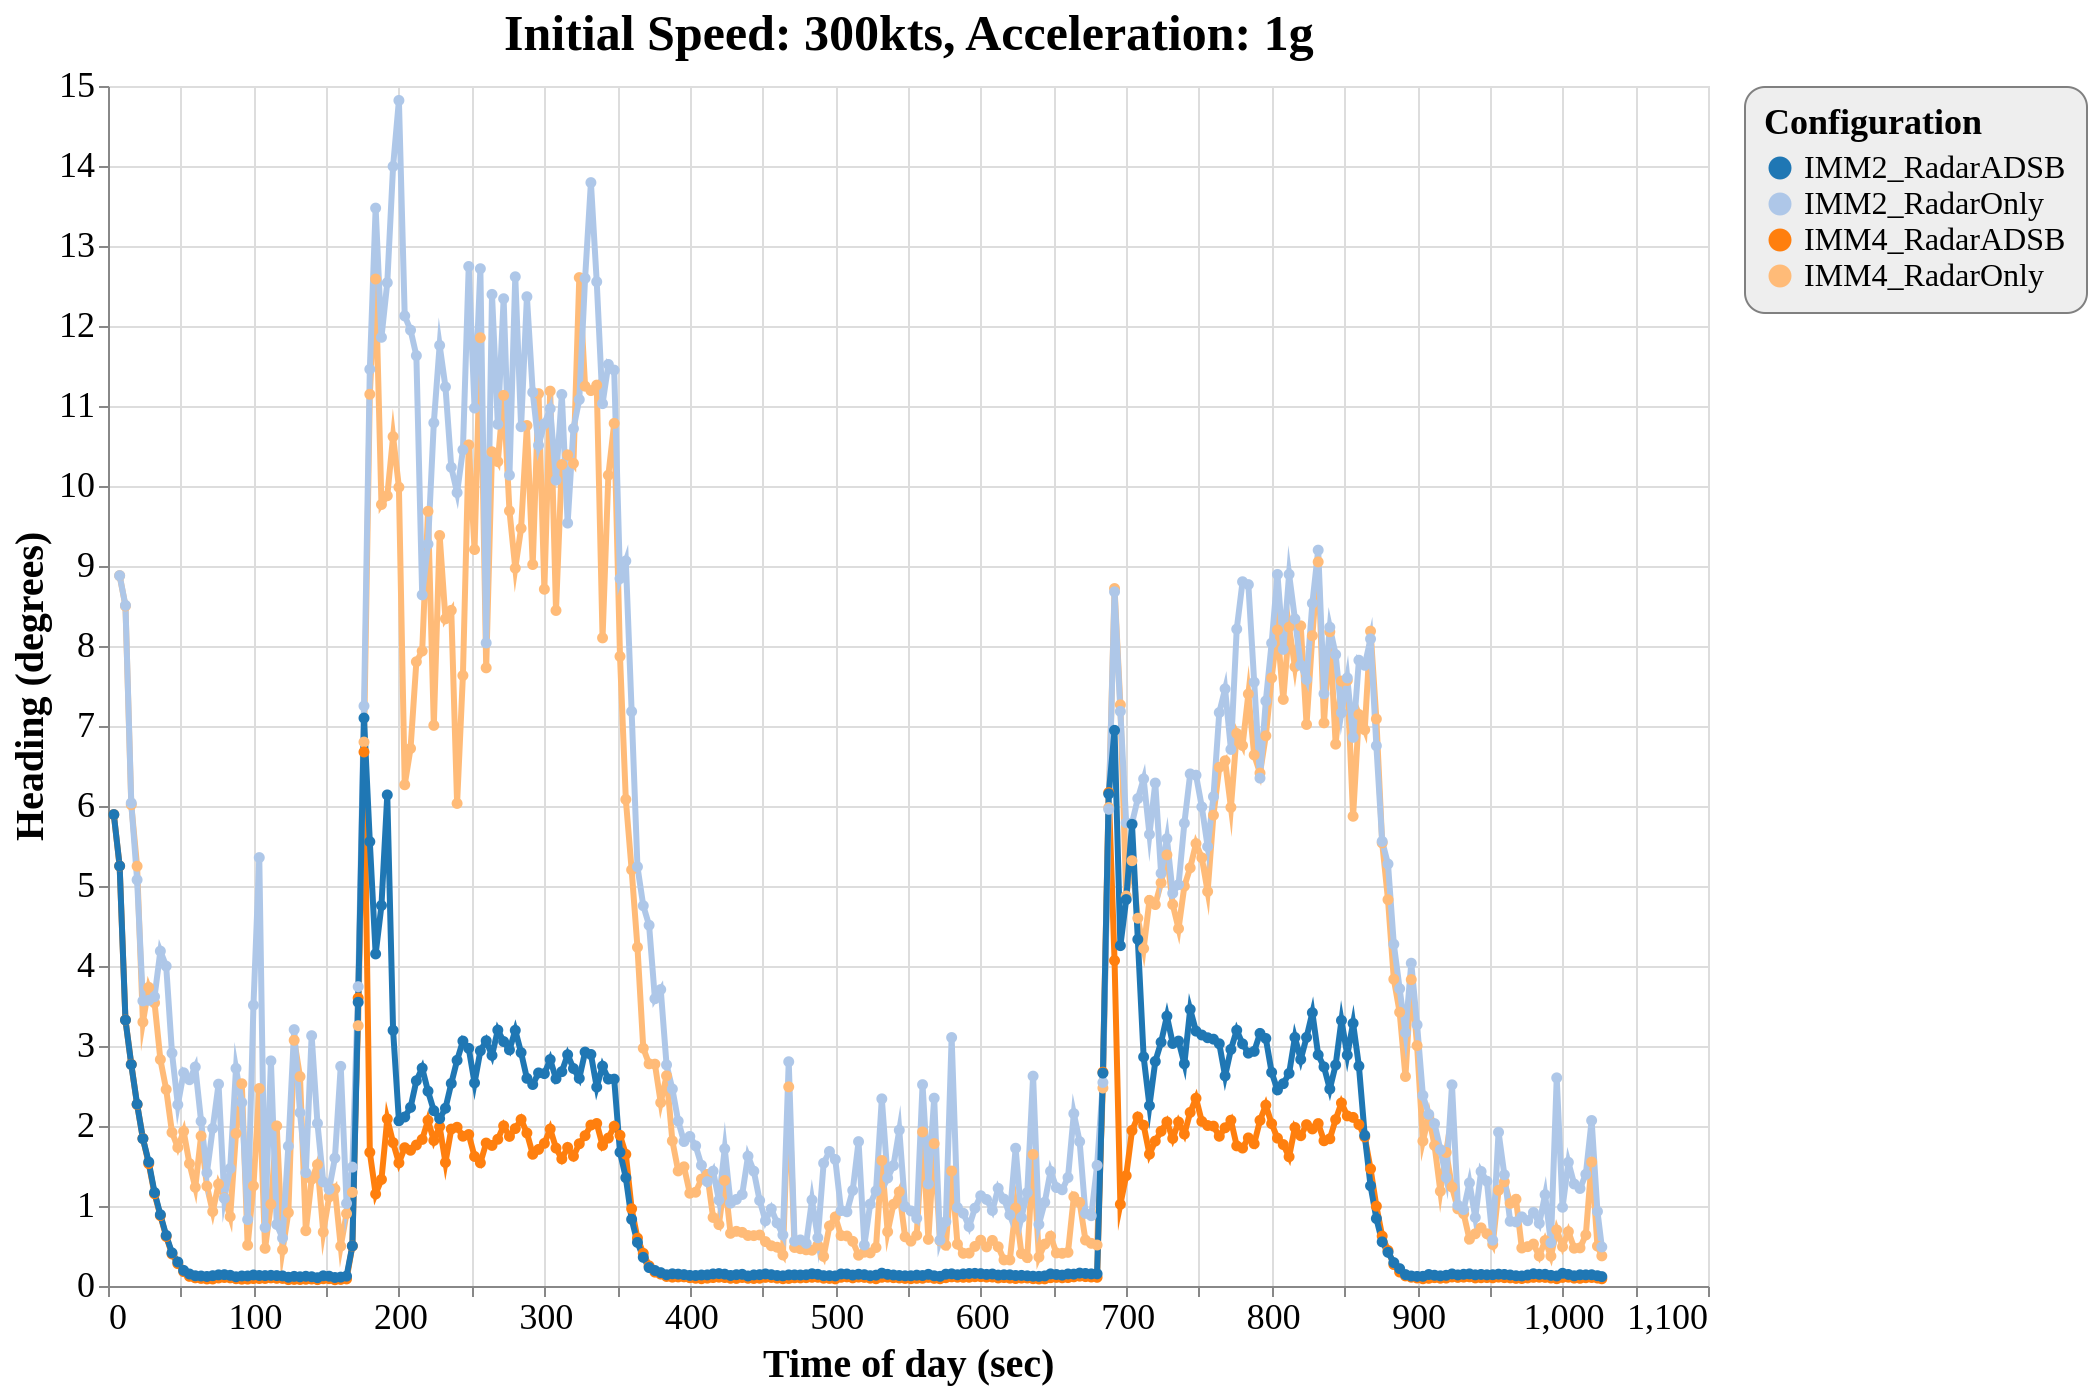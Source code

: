 {
  "config": {
    "view": {
      "continuousWidth": 800,
      "continuousHeight": 600
    },
    "axisX": {
      "labelFontSize": 18,
      "titleFontSize": 20
    },
    "axisY": {
      "labelFontSize": 18,
      "titleFontSize": 20
    },
    "font": "Times New Roman",
    "legend": {
      "cornerRadius": 10,
      "fillColor": "#EEEEEE",
      "labelFontSize": 16,
      "padding": 10,
      "strokeColor": "gray",
      "titleFontSize": 18
    },
    "title": {
      "fontSize": 25
    }
  },
  "data": {
    "name": "data-1b330d8702aff310a085179505c62327"
  },
  "mark": {
    "type": "line",
    "point": true,
    "strokeWidth": 3
  },
  "encoding": {
    "color": {
      "type": "ordinal",
      "field": "config",
      "scale": {
        "scheme": "category20"
      },
      "title": "Configuration"
    },
    "x": {
      "type": "quantitative",
      "field": "time",
      "title": "Time of day (sec)"
    },
    "y": {
      "type": "quantitative",
      "field": "rmse_hdg",
      "scale": {
        "domain": [
          0,
          15
        ],
        "zero": false
      },
      "title": "Heading (degrees)"
    }
  },
  "selection": {
    "selector022": {
      "type": "interval",
      "bind": "scales",
      "encodings": [
        "x",
        "y"
      ]
    }
  },
  "title": "Initial Speed: 300kts, Acceleration: 1g",
  "$schema": "https://vega.github.io/schema/vega-lite/v4.8.1.json",
  "datasets": {
    "data-1b330d8702aff310a085179505c62327": [
      {
        "scenario": "turns_new_03",
        "config": "IMM4_RadarOnly",
        "time": 8,
        "rmse_hdg": 8.879592708377263,
        "rmse_tr": 0.0
      },
      {
        "scenario": "turns_new_03",
        "config": "IMM4_RadarOnly",
        "time": 12,
        "rmse_hdg": 8.500860623682968,
        "rmse_tr": 0.000169282947806
      },
      {
        "scenario": "turns_new_03",
        "config": "IMM4_RadarOnly",
        "time": 16,
        "rmse_hdg": 6.015867863728904,
        "rmse_tr": 0.0012356250364771
      },
      {
        "scenario": "turns_new_03",
        "config": "IMM4_RadarOnly",
        "time": 20,
        "rmse_hdg": 5.247623543771301,
        "rmse_tr": 0.0051088858164686
      },
      {
        "scenario": "turns_new_03",
        "config": "IMM4_RadarOnly",
        "time": 24,
        "rmse_hdg": 3.299096108805432,
        "rmse_tr": 0.0160814396962057
      },
      {
        "scenario": "turns_new_03",
        "config": "IMM4_RadarOnly",
        "time": 28,
        "rmse_hdg": 3.73305951376794,
        "rmse_tr": 0.0273441989714693
      },
      {
        "scenario": "turns_new_03",
        "config": "IMM4_RadarOnly",
        "time": 32,
        "rmse_hdg": 3.53862280433382,
        "rmse_tr": 0.0622452505514775
      },
      {
        "scenario": "turns_new_03",
        "config": "IMM4_RadarOnly",
        "time": 36,
        "rmse_hdg": 2.8310399072640675,
        "rmse_tr": 0.0830205684310141
      },
      {
        "scenario": "turns_new_03",
        "config": "IMM4_RadarOnly",
        "time": 40,
        "rmse_hdg": 2.45697869052914,
        "rmse_tr": 0.0719136237837747
      },
      {
        "scenario": "turns_new_03",
        "config": "IMM4_RadarOnly",
        "time": 44,
        "rmse_hdg": 1.919755339458724,
        "rmse_tr": 0.0532406402539252
      },
      {
        "scenario": "turns_new_03",
        "config": "IMM4_RadarOnly",
        "time": 48,
        "rmse_hdg": 1.7317190085685616,
        "rmse_tr": 0.0442458022245359
      },
      {
        "scenario": "turns_new_03",
        "config": "IMM4_RadarOnly",
        "time": 52,
        "rmse_hdg": 1.933180528694032,
        "rmse_tr": 0.0214617658011718
      },
      {
        "scenario": "turns_new_03",
        "config": "IMM4_RadarOnly",
        "time": 56,
        "rmse_hdg": 1.5300855021323527,
        "rmse_tr": 0.0398312828802991
      },
      {
        "scenario": "turns_new_03",
        "config": "IMM4_RadarOnly",
        "time": 60,
        "rmse_hdg": 1.234484822821965,
        "rmse_tr": 0.0284790273710321
      },
      {
        "scenario": "turns_new_03",
        "config": "IMM4_RadarOnly",
        "time": 64,
        "rmse_hdg": 1.874045826866042,
        "rmse_tr": 0.0366918023297978
      },
      {
        "scenario": "turns_new_03",
        "config": "IMM4_RadarOnly",
        "time": 68,
        "rmse_hdg": 1.2479846767587566,
        "rmse_tr": 0.0245665408942091
      },
      {
        "scenario": "turns_new_03",
        "config": "IMM4_RadarOnly",
        "time": 72,
        "rmse_hdg": 0.9306457051807788,
        "rmse_tr": 0.0148352524173238
      },
      {
        "scenario": "turns_new_03",
        "config": "IMM4_RadarOnly",
        "time": 76,
        "rmse_hdg": 1.2733563862825237,
        "rmse_tr": 0.0481067141462181
      },
      {
        "scenario": "turns_new_03",
        "config": "IMM4_RadarOnly",
        "time": 80,
        "rmse_hdg": 1.1022136816425396,
        "rmse_tr": 0.0417919998325038
      },
      {
        "scenario": "turns_new_03",
        "config": "IMM4_RadarOnly",
        "time": 84,
        "rmse_hdg": 0.8665811578991365,
        "rmse_tr": 0.0345463130006008
      },
      {
        "scenario": "turns_new_03",
        "config": "IMM4_RadarOnly",
        "time": 88,
        "rmse_hdg": 1.906242876645552,
        "rmse_tr": 0.071400523540831
      },
      {
        "scenario": "turns_new_03",
        "config": "IMM4_RadarOnly",
        "time": 92,
        "rmse_hdg": 2.5279325262243177,
        "rmse_tr": 0.0492882435513881
      },
      {
        "scenario": "turns_new_03",
        "config": "IMM4_RadarOnly",
        "time": 96,
        "rmse_hdg": 0.5091927657845055,
        "rmse_tr": 0.0107355187874812
      },
      {
        "scenario": "turns_new_03",
        "config": "IMM4_RadarOnly",
        "time": 100,
        "rmse_hdg": 1.2516560458619828,
        "rmse_tr": 0.0522061663936724
      },
      {
        "scenario": "turns_new_03",
        "config": "IMM4_RadarOnly",
        "time": 104,
        "rmse_hdg": 2.468522837650079,
        "rmse_tr": 0.0153876573915589
      },
      {
        "scenario": "turns_new_03",
        "config": "IMM4_RadarOnly",
        "time": 108,
        "rmse_hdg": 0.4704438237498146,
        "rmse_tr": 0.0090466904830248
      },
      {
        "scenario": "turns_new_03",
        "config": "IMM4_RadarOnly",
        "time": 112,
        "rmse_hdg": 1.0218074555367442,
        "rmse_tr": 0.0434749900736591
      },
      {
        "scenario": "turns_new_03",
        "config": "IMM4_RadarOnly",
        "time": 116,
        "rmse_hdg": 2.000989755096211,
        "rmse_tr": 0.0117086506481319
      },
      {
        "scenario": "turns_new_03",
        "config": "IMM4_RadarOnly",
        "time": 120,
        "rmse_hdg": 0.4521262896782064,
        "rmse_tr": 0.0080152978734417
      },
      {
        "scenario": "turns_new_03",
        "config": "IMM4_RadarOnly",
        "time": 124,
        "rmse_hdg": 0.9172736282543557,
        "rmse_tr": 0.0342678288035453
      },
      {
        "scenario": "turns_new_03",
        "config": "IMM4_RadarOnly",
        "time": 128,
        "rmse_hdg": 3.071691716302273,
        "rmse_tr": 0.0215678812125808
      },
      {
        "scenario": "turns_new_03",
        "config": "IMM4_RadarOnly",
        "time": 132,
        "rmse_hdg": 2.6178148417056826,
        "rmse_tr": 0.0249199719100965
      },
      {
        "scenario": "turns_new_03",
        "config": "IMM4_RadarOnly",
        "time": 136,
        "rmse_hdg": 0.6909084928227084,
        "rmse_tr": 0.0277412557885772
      },
      {
        "scenario": "turns_new_03",
        "config": "IMM4_RadarOnly",
        "time": 140,
        "rmse_hdg": 1.3341832707690515,
        "rmse_tr": 0.0195734130902098
      },
      {
        "scenario": "turns_new_03",
        "config": "IMM4_RadarOnly",
        "time": 144,
        "rmse_hdg": 1.5173856104857102,
        "rmse_tr": 0.0073476031960954
      },
      {
        "scenario": "turns_new_03",
        "config": "IMM4_RadarOnly",
        "time": 148,
        "rmse_hdg": 0.6745335088381123,
        "rmse_tr": 0.0242615670632306
      },
      {
        "scenario": "turns_new_03",
        "config": "IMM4_RadarOnly",
        "time": 152,
        "rmse_hdg": 1.1129083520218537,
        "rmse_tr": 0.014292917826672
      },
      {
        "scenario": "turns_new_03",
        "config": "IMM4_RadarOnly",
        "time": 156,
        "rmse_hdg": 1.2128797437204033,
        "rmse_tr": 0.0056837887491931
      },
      {
        "scenario": "turns_new_03",
        "config": "IMM4_RadarOnly",
        "time": 160,
        "rmse_hdg": 0.4974800133034125,
        "rmse_tr": 0.019821177838592
      },
      {
        "scenario": "turns_new_03",
        "config": "IMM4_RadarOnly",
        "time": 164,
        "rmse_hdg": 0.9038666937109712,
        "rmse_tr": 0.0113296513626854
      },
      {
        "scenario": "turns_new_03",
        "config": "IMM4_RadarOnly",
        "time": 168,
        "rmse_hdg": 1.1704310779289049,
        "rmse_tr": 0.674318535128749
      },
      {
        "scenario": "turns_new_03",
        "config": "IMM4_RadarOnly",
        "time": 172,
        "rmse_hdg": 3.253683666037058,
        "rmse_tr": 0.9983479034703464
      },
      {
        "scenario": "turns_new_03",
        "config": "IMM4_RadarOnly",
        "time": 176,
        "rmse_hdg": 6.799303293941226,
        "rmse_tr": 0.996424933951374
      },
      {
        "scenario": "turns_new_03",
        "config": "IMM4_RadarOnly",
        "time": 180,
        "rmse_hdg": 11.146434663685882,
        "rmse_tr": 0.9943025140999364
      },
      {
        "scenario": "turns_new_03",
        "config": "IMM4_RadarOnly",
        "time": 184,
        "rmse_hdg": 12.586691016452114,
        "rmse_tr": 0.9401954238348535
      },
      {
        "scenario": "turns_new_03",
        "config": "IMM4_RadarOnly",
        "time": 188,
        "rmse_hdg": 9.768676975773126,
        "rmse_tr": 0.8398585714273564
      },
      {
        "scenario": "turns_new_03",
        "config": "IMM4_RadarOnly",
        "time": 192,
        "rmse_hdg": 9.8781666561113,
        "rmse_tr": 0.7705522780329821
      },
      {
        "scenario": "turns_new_03",
        "config": "IMM4_RadarOnly",
        "time": 196,
        "rmse_hdg": 10.617067055924624,
        "rmse_tr": 0.7641125241385948
      },
      {
        "scenario": "turns_new_03",
        "config": "IMM4_RadarOnly",
        "time": 200,
        "rmse_hdg": 9.984494742474451,
        "rmse_tr": 0.7317967836086736
      },
      {
        "scenario": "turns_new_03",
        "config": "IMM4_RadarOnly",
        "time": 204,
        "rmse_hdg": 6.265371005992165,
        "rmse_tr": 0.7028175868990086
      },
      {
        "scenario": "turns_new_03",
        "config": "IMM4_RadarOnly",
        "time": 208,
        "rmse_hdg": 6.719454788928527,
        "rmse_tr": 0.6685441496266347
      },
      {
        "scenario": "turns_new_03",
        "config": "IMM4_RadarOnly",
        "time": 212,
        "rmse_hdg": 7.802830116310366,
        "rmse_tr": 0.6438861921954842
      },
      {
        "scenario": "turns_new_03",
        "config": "IMM4_RadarOnly",
        "time": 216,
        "rmse_hdg": 7.936841869580576,
        "rmse_tr": 0.705453151591875
      },
      {
        "scenario": "turns_new_03",
        "config": "IMM4_RadarOnly",
        "time": 220,
        "rmse_hdg": 9.683794025704634,
        "rmse_tr": 0.6768668839855911
      },
      {
        "scenario": "turns_new_03",
        "config": "IMM4_RadarOnly",
        "time": 224,
        "rmse_hdg": 7.0076392387165605,
        "rmse_tr": 0.6521184815660418
      },
      {
        "scenario": "turns_new_03",
        "config": "IMM4_RadarOnly",
        "time": 228,
        "rmse_hdg": 9.381320981940148,
        "rmse_tr": 0.6049294409858298
      },
      {
        "scenario": "turns_new_03",
        "config": "IMM4_RadarOnly",
        "time": 232,
        "rmse_hdg": 8.339865604172058,
        "rmse_tr": 0.6580532739105155
      },
      {
        "scenario": "turns_new_03",
        "config": "IMM4_RadarOnly",
        "time": 236,
        "rmse_hdg": 8.44548994182694,
        "rmse_tr": 0.6013495011222675
      },
      {
        "scenario": "turns_new_03",
        "config": "IMM4_RadarOnly",
        "time": 240,
        "rmse_hdg": 6.032004737588138,
        "rmse_tr": 0.5661537322772221
      },
      {
        "scenario": "turns_new_03",
        "config": "IMM4_RadarOnly",
        "time": 244,
        "rmse_hdg": 7.631383177209179,
        "rmse_tr": 0.6603939384284531
      },
      {
        "scenario": "turns_new_03",
        "config": "IMM4_RadarOnly",
        "time": 248,
        "rmse_hdg": 10.513928373091575,
        "rmse_tr": 0.6184594081263539
      },
      {
        "scenario": "turns_new_03",
        "config": "IMM4_RadarOnly",
        "time": 252,
        "rmse_hdg": 9.205814007049076,
        "rmse_tr": 0.606795801536155
      },
      {
        "scenario": "turns_new_03",
        "config": "IMM4_RadarOnly",
        "time": 256,
        "rmse_hdg": 11.853398885111613,
        "rmse_tr": 0.668691750652948
      },
      {
        "scenario": "turns_new_03",
        "config": "IMM4_RadarOnly",
        "time": 260,
        "rmse_hdg": 7.726887160590609,
        "rmse_tr": 0.6091464212322026
      },
      {
        "scenario": "turns_new_03",
        "config": "IMM4_RadarOnly",
        "time": 264,
        "rmse_hdg": 10.427277406255197,
        "rmse_tr": 0.6181981247949561
      },
      {
        "scenario": "turns_new_03",
        "config": "IMM4_RadarOnly",
        "time": 268,
        "rmse_hdg": 10.304656200718195,
        "rmse_tr": 0.6569035618592225
      },
      {
        "scenario": "turns_new_03",
        "config": "IMM4_RadarOnly",
        "time": 272,
        "rmse_hdg": 11.132574723059356,
        "rmse_tr": 0.5690099173125193
      },
      {
        "scenario": "turns_new_03",
        "config": "IMM4_RadarOnly",
        "time": 276,
        "rmse_hdg": 9.689068764489182,
        "rmse_tr": 0.6275010876484598
      },
      {
        "scenario": "turns_new_03",
        "config": "IMM4_RadarOnly",
        "time": 280,
        "rmse_hdg": 8.972902823547866,
        "rmse_tr": 0.6404716566068062
      },
      {
        "scenario": "turns_new_03",
        "config": "IMM4_RadarOnly",
        "time": 284,
        "rmse_hdg": 9.471041514060248,
        "rmse_tr": 0.5472844108101285
      },
      {
        "scenario": "turns_new_03",
        "config": "IMM4_RadarOnly",
        "time": 288,
        "rmse_hdg": 10.756026331804703,
        "rmse_tr": 0.6217760445078352
      },
      {
        "scenario": "turns_new_03",
        "config": "IMM4_RadarOnly",
        "time": 292,
        "rmse_hdg": 9.018346823951903,
        "rmse_tr": 0.6348619331529232
      },
      {
        "scenario": "turns_new_03",
        "config": "IMM4_RadarOnly",
        "time": 296,
        "rmse_hdg": 11.154171076163204,
        "rmse_tr": 0.5526874466497411
      },
      {
        "scenario": "turns_new_03",
        "config": "IMM4_RadarOnly",
        "time": 300,
        "rmse_hdg": 8.709515957082038,
        "rmse_tr": 0.6071822480779164
      },
      {
        "scenario": "turns_new_03",
        "config": "IMM4_RadarOnly",
        "time": 304,
        "rmse_hdg": 11.185901603096946,
        "rmse_tr": 0.645258397207403
      },
      {
        "scenario": "turns_new_03",
        "config": "IMM4_RadarOnly",
        "time": 308,
        "rmse_hdg": 8.4438655138384,
        "rmse_tr": 0.5644022711543696
      },
      {
        "scenario": "turns_new_03",
        "config": "IMM4_RadarOnly",
        "time": 312,
        "rmse_hdg": 10.267461407419905,
        "rmse_tr": 0.6522837138341976
      },
      {
        "scenario": "turns_new_03",
        "config": "IMM4_RadarOnly",
        "time": 316,
        "rmse_hdg": 10.38880567784783,
        "rmse_tr": 0.6768012823815668
      },
      {
        "scenario": "turns_new_03",
        "config": "IMM4_RadarOnly",
        "time": 320,
        "rmse_hdg": 10.28296116050722,
        "rmse_tr": 0.6015066674609684
      },
      {
        "scenario": "turns_new_03",
        "config": "IMM4_RadarOnly",
        "time": 324,
        "rmse_hdg": 12.6052382689301,
        "rmse_tr": 0.6084486843604808
      },
      {
        "scenario": "turns_new_03",
        "config": "IMM4_RadarOnly",
        "time": 328,
        "rmse_hdg": 11.24761522640466,
        "rmse_tr": 0.6111518353349954
      },
      {
        "scenario": "turns_new_03",
        "config": "IMM4_RadarOnly",
        "time": 332,
        "rmse_hdg": 11.192673023679376,
        "rmse_tr": 0.5782547907281012
      },
      {
        "scenario": "turns_new_03",
        "config": "IMM4_RadarOnly",
        "time": 336,
        "rmse_hdg": 11.260902827038343,
        "rmse_tr": 0.5601662476443935
      },
      {
        "scenario": "turns_new_03",
        "config": "IMM4_RadarOnly",
        "time": 340,
        "rmse_hdg": 8.101209883354876,
        "rmse_tr": 0.5850481807082216
      },
      {
        "scenario": "turns_new_03",
        "config": "IMM4_RadarOnly",
        "time": 344,
        "rmse_hdg": 10.13495407703408,
        "rmse_tr": 0.5695547935190369
      },
      {
        "scenario": "turns_new_03",
        "config": "IMM4_RadarOnly",
        "time": 348,
        "rmse_hdg": 10.782667932816718,
        "rmse_tr": 0.5801079447617983
      },
      {
        "scenario": "turns_new_03",
        "config": "IMM4_RadarOnly",
        "time": 352,
        "rmse_hdg": 7.869789731051202,
        "rmse_tr": 0.5493160347444787
      },
      {
        "scenario": "turns_new_03",
        "config": "IMM4_RadarOnly",
        "time": 356,
        "rmse_hdg": 6.081157401553241,
        "rmse_tr": 0.4982970154600952
      },
      {
        "scenario": "turns_new_03",
        "config": "IMM4_RadarOnly",
        "time": 360,
        "rmse_hdg": 5.202300589986264,
        "rmse_tr": 0.4289586924834871
      },
      {
        "scenario": "turns_new_03",
        "config": "IMM4_RadarOnly",
        "time": 364,
        "rmse_hdg": 4.234337942136786,
        "rmse_tr": 0.349726292390265
      },
      {
        "scenario": "turns_new_03",
        "config": "IMM4_RadarOnly",
        "time": 368,
        "rmse_hdg": 2.9722535518475897,
        "rmse_tr": 0.2820815670000017
      },
      {
        "scenario": "turns_new_03",
        "config": "IMM4_RadarOnly",
        "time": 372,
        "rmse_hdg": 2.7769556050524846,
        "rmse_tr": 0.2257904421887334
      },
      {
        "scenario": "turns_new_03",
        "config": "IMM4_RadarOnly",
        "time": 376,
        "rmse_hdg": 2.773063803294621,
        "rmse_tr": 0.1745316803006589
      },
      {
        "scenario": "turns_new_03",
        "config": "IMM4_RadarOnly",
        "time": 380,
        "rmse_hdg": 2.292840663862006,
        "rmse_tr": 0.1424219608402351
      },
      {
        "scenario": "turns_new_03",
        "config": "IMM4_RadarOnly",
        "time": 384,
        "rmse_hdg": 2.6276396780718945,
        "rmse_tr": 0.1102087917444782
      },
      {
        "scenario": "turns_new_03",
        "config": "IMM4_RadarOnly",
        "time": 388,
        "rmse_hdg": 1.814370902586321,
        "rmse_tr": 0.082820758114639
      },
      {
        "scenario": "turns_new_03",
        "config": "IMM4_RadarOnly",
        "time": 392,
        "rmse_hdg": 1.438089513651831,
        "rmse_tr": 0.0681081769548704
      },
      {
        "scenario": "turns_new_03",
        "config": "IMM4_RadarOnly",
        "time": 396,
        "rmse_hdg": 1.4898088142544663,
        "rmse_tr": 0.0570959320314981
      },
      {
        "scenario": "turns_new_03",
        "config": "IMM4_RadarOnly",
        "time": 400,
        "rmse_hdg": 1.159453894440542,
        "rmse_tr": 0.0473054810073138
      },
      {
        "scenario": "turns_new_03",
        "config": "IMM4_RadarOnly",
        "time": 404,
        "rmse_hdg": 1.1721580148447166,
        "rmse_tr": 0.0377741897565613
      },
      {
        "scenario": "turns_new_03",
        "config": "IMM4_RadarOnly",
        "time": 408,
        "rmse_hdg": 1.3364714153904853,
        "rmse_tr": 0.041639791159325
      },
      {
        "scenario": "turns_new_03",
        "config": "IMM4_RadarOnly",
        "time": 412,
        "rmse_hdg": 1.3945901513135863,
        "rmse_tr": 0.0308849227084062
      },
      {
        "scenario": "turns_new_03",
        "config": "IMM4_RadarOnly",
        "time": 416,
        "rmse_hdg": 0.8568941866174765,
        "rmse_tr": 0.0236141283731483
      },
      {
        "scenario": "turns_new_03",
        "config": "IMM4_RadarOnly",
        "time": 420,
        "rmse_hdg": 0.7673286996674451,
        "rmse_tr": 0.0186430219295764
      },
      {
        "scenario": "turns_new_03",
        "config": "IMM4_RadarOnly",
        "time": 424,
        "rmse_hdg": 1.318700502196293,
        "rmse_tr": 0.0284048755765931
      },
      {
        "scenario": "turns_new_03",
        "config": "IMM4_RadarOnly",
        "time": 428,
        "rmse_hdg": 0.6583193872159749,
        "rmse_tr": 0.0229003572818496
      },
      {
        "scenario": "turns_new_03",
        "config": "IMM4_RadarOnly",
        "time": 432,
        "rmse_hdg": 0.68366022580506,
        "rmse_tr": 0.0230210458216962
      },
      {
        "scenario": "turns_new_03",
        "config": "IMM4_RadarOnly",
        "time": 436,
        "rmse_hdg": 0.670319452958128,
        "rmse_tr": 0.0134820276821602
      },
      {
        "scenario": "turns_new_03",
        "config": "IMM4_RadarOnly",
        "time": 440,
        "rmse_hdg": 0.6310642035367773,
        "rmse_tr": 0.0163173287455791
      },
      {
        "scenario": "turns_new_03",
        "config": "IMM4_RadarOnly",
        "time": 444,
        "rmse_hdg": 0.6296444335305912,
        "rmse_tr": 0.0136362813484499
      },
      {
        "scenario": "turns_new_03",
        "config": "IMM4_RadarOnly",
        "time": 448,
        "rmse_hdg": 0.6372133434497597,
        "rmse_tr": 0.0182410773094258
      },
      {
        "scenario": "turns_new_03",
        "config": "IMM4_RadarOnly",
        "time": 452,
        "rmse_hdg": 0.5549263767222526,
        "rmse_tr": 0.0120460311169962
      },
      {
        "scenario": "turns_new_03",
        "config": "IMM4_RadarOnly",
        "time": 456,
        "rmse_hdg": 0.5028330696070148,
        "rmse_tr": 0.0100609444258342
      },
      {
        "scenario": "turns_new_03",
        "config": "IMM4_RadarOnly",
        "time": 460,
        "rmse_hdg": 0.4845705020206803,
        "rmse_tr": 0.0115134455560196
      },
      {
        "scenario": "turns_new_03",
        "config": "IMM4_RadarOnly",
        "time": 464,
        "rmse_hdg": 0.3877381140285564,
        "rmse_tr": 0.0098275553964565
      },
      {
        "scenario": "turns_new_03",
        "config": "IMM4_RadarOnly",
        "time": 468,
        "rmse_hdg": 2.489332734848585,
        "rmse_tr": 0.0581909399559565
      },
      {
        "scenario": "turns_new_03",
        "config": "IMM4_RadarOnly",
        "time": 472,
        "rmse_hdg": 0.4813803351062737,
        "rmse_tr": 0.029385085387714
      },
      {
        "scenario": "turns_new_03",
        "config": "IMM4_RadarOnly",
        "time": 476,
        "rmse_hdg": 0.4659840081917111,
        "rmse_tr": 0.022779665289133
      },
      {
        "scenario": "turns_new_03",
        "config": "IMM4_RadarOnly",
        "time": 480,
        "rmse_hdg": 0.4522231717873908,
        "rmse_tr": 0.0240752895147159
      },
      {
        "scenario": "turns_new_03",
        "config": "IMM4_RadarOnly",
        "time": 484,
        "rmse_hdg": 0.4471262884333836,
        "rmse_tr": 0.0173615343997104
      },
      {
        "scenario": "turns_new_03",
        "config": "IMM4_RadarOnly",
        "time": 488,
        "rmse_hdg": 0.5080604030372057,
        "rmse_tr": 0.0141222804805084
      },
      {
        "scenario": "turns_new_03",
        "config": "IMM4_RadarOnly",
        "time": 492,
        "rmse_hdg": 0.3696576162434019,
        "rmse_tr": 0.0194524395024737
      },
      {
        "scenario": "turns_new_03",
        "config": "IMM4_RadarOnly",
        "time": 496,
        "rmse_hdg": 0.7498838005222641,
        "rmse_tr": 0.0181109516985875
      },
      {
        "scenario": "turns_new_03",
        "config": "IMM4_RadarOnly",
        "time": 500,
        "rmse_hdg": 0.8634515211705649,
        "rmse_tr": 0.0130629358919672
      },
      {
        "scenario": "turns_new_03",
        "config": "IMM4_RadarOnly",
        "time": 504,
        "rmse_hdg": 0.6298036452569559,
        "rmse_tr": 0.0104034786692265
      },
      {
        "scenario": "turns_new_03",
        "config": "IMM4_RadarOnly",
        "time": 508,
        "rmse_hdg": 0.6247645710431832,
        "rmse_tr": 0.0135382421310892
      },
      {
        "scenario": "turns_new_03",
        "config": "IMM4_RadarOnly",
        "time": 512,
        "rmse_hdg": 0.5578530272392526,
        "rmse_tr": 0.0138527142577796
      },
      {
        "scenario": "turns_new_03",
        "config": "IMM4_RadarOnly",
        "time": 516,
        "rmse_hdg": 0.3847631051164137,
        "rmse_tr": 0.019999253662545
      },
      {
        "scenario": "turns_new_03",
        "config": "IMM4_RadarOnly",
        "time": 520,
        "rmse_hdg": 0.4222456969246997,
        "rmse_tr": 0.0115933416851471
      },
      {
        "scenario": "turns_new_03",
        "config": "IMM4_RadarOnly",
        "time": 524,
        "rmse_hdg": 0.4138145306214172,
        "rmse_tr": 0.0119542105839294
      },
      {
        "scenario": "turns_new_03",
        "config": "IMM4_RadarOnly",
        "time": 528,
        "rmse_hdg": 0.4807842771209945,
        "rmse_tr": 0.0118128957940994
      },
      {
        "scenario": "turns_new_03",
        "config": "IMM4_RadarOnly",
        "time": 532,
        "rmse_hdg": 1.5682273388451584,
        "rmse_tr": 0.0388653576774646
      },
      {
        "scenario": "turns_new_03",
        "config": "IMM4_RadarOnly",
        "time": 536,
        "rmse_hdg": 0.6780760597876507,
        "rmse_tr": 0.0300616414341313
      },
      {
        "scenario": "turns_new_03",
        "config": "IMM4_RadarOnly",
        "time": 540,
        "rmse_hdg": 1.0206140020480186,
        "rmse_tr": 0.0177783534935374
      },
      {
        "scenario": "turns_new_03",
        "config": "IMM4_RadarOnly",
        "time": 544,
        "rmse_hdg": 1.176789608971711,
        "rmse_tr": 0.0215792599377147
      },
      {
        "scenario": "turns_new_03",
        "config": "IMM4_RadarOnly",
        "time": 548,
        "rmse_hdg": 0.6150873062957823,
        "rmse_tr": 0.0198184115564219
      },
      {
        "scenario": "turns_new_03",
        "config": "IMM4_RadarOnly",
        "time": 552,
        "rmse_hdg": 0.5604713810838907,
        "rmse_tr": 0.0142755084268501
      },
      {
        "scenario": "turns_new_03",
        "config": "IMM4_RadarOnly",
        "time": 556,
        "rmse_hdg": 0.6346274929393789,
        "rmse_tr": 0.0141241268368741
      },
      {
        "scenario": "turns_new_03",
        "config": "IMM4_RadarOnly",
        "time": 560,
        "rmse_hdg": 1.925588457872272,
        "rmse_tr": 0.0514541379452451
      },
      {
        "scenario": "turns_new_03",
        "config": "IMM4_RadarOnly",
        "time": 564,
        "rmse_hdg": 0.5829326271201457,
        "rmse_tr": 0.0393958327972774
      },
      {
        "scenario": "turns_new_03",
        "config": "IMM4_RadarOnly",
        "time": 568,
        "rmse_hdg": 1.7798722800620663,
        "rmse_tr": 0.0420996516216781
      },
      {
        "scenario": "turns_new_03",
        "config": "IMM4_RadarOnly",
        "time": 572,
        "rmse_hdg": 0.5653456591199019,
        "rmse_tr": 0.0254689222386814
      },
      {
        "scenario": "turns_new_03",
        "config": "IMM4_RadarOnly",
        "time": 576,
        "rmse_hdg": 0.5090724845447354,
        "rmse_tr": 0.026426299685512
      },
      {
        "scenario": "turns_new_03",
        "config": "IMM4_RadarOnly",
        "time": 580,
        "rmse_hdg": 1.437109994097577,
        "rmse_tr": 0.0464431183626082
      },
      {
        "scenario": "turns_new_03",
        "config": "IMM4_RadarOnly",
        "time": 584,
        "rmse_hdg": 0.5229281462627964,
        "rmse_tr": 0.0374482822857583
      },
      {
        "scenario": "turns_new_03",
        "config": "IMM4_RadarOnly",
        "time": 588,
        "rmse_hdg": 0.4083265305555795,
        "rmse_tr": 0.0245567822720232
      },
      {
        "scenario": "turns_new_03",
        "config": "IMM4_RadarOnly",
        "time": 592,
        "rmse_hdg": 0.4104188859833698,
        "rmse_tr": 0.0234386463099956
      },
      {
        "scenario": "turns_new_03",
        "config": "IMM4_RadarOnly",
        "time": 596,
        "rmse_hdg": 0.4946522232011172,
        "rmse_tr": 0.0143301196354783
      },
      {
        "scenario": "turns_new_03",
        "config": "IMM4_RadarOnly",
        "time": 600,
        "rmse_hdg": 0.5729228392289367,
        "rmse_tr": 0.0093422834933203
      },
      {
        "scenario": "turns_new_03",
        "config": "IMM4_RadarOnly",
        "time": 604,
        "rmse_hdg": 0.4886788743679439,
        "rmse_tr": 0.0145491832208672
      },
      {
        "scenario": "turns_new_03",
        "config": "IMM4_RadarOnly",
        "time": 608,
        "rmse_hdg": 0.5697874572846201,
        "rmse_tr": 0.0137463746821265
      },
      {
        "scenario": "turns_new_03",
        "config": "IMM4_RadarOnly",
        "time": 612,
        "rmse_hdg": 0.4903159412279234,
        "rmse_tr": 0.0174616086824146
      },
      {
        "scenario": "turns_new_03",
        "config": "IMM4_RadarOnly",
        "time": 616,
        "rmse_hdg": 0.3259620868310949,
        "rmse_tr": 0.0126047660908534
      },
      {
        "scenario": "turns_new_03",
        "config": "IMM4_RadarOnly",
        "time": 620,
        "rmse_hdg": 0.3255213957706626,
        "rmse_tr": 0.0193125819323963
      },
      {
        "scenario": "turns_new_03",
        "config": "IMM4_RadarOnly",
        "time": 624,
        "rmse_hdg": 0.9731010812272866,
        "rmse_tr": 0.0391223556842595
      },
      {
        "scenario": "turns_new_03",
        "config": "IMM4_RadarOnly",
        "time": 628,
        "rmse_hdg": 0.405256578893968,
        "rmse_tr": 0.0385404947664415
      },
      {
        "scenario": "turns_new_03",
        "config": "IMM4_RadarOnly",
        "time": 632,
        "rmse_hdg": 0.3543600069036477,
        "rmse_tr": 0.0233775037409775
      },
      {
        "scenario": "turns_new_03",
        "config": "IMM4_RadarOnly",
        "time": 636,
        "rmse_hdg": 1.6437096545836278,
        "rmse_tr": 0.0425714558964437
      },
      {
        "scenario": "turns_new_03",
        "config": "IMM4_RadarOnly",
        "time": 640,
        "rmse_hdg": 0.361301351598173,
        "rmse_tr": 0.0314476920191821
      },
      {
        "scenario": "turns_new_03",
        "config": "IMM4_RadarOnly",
        "time": 644,
        "rmse_hdg": 0.5236101293592116,
        "rmse_tr": 0.0241973083157968
      },
      {
        "scenario": "turns_new_03",
        "config": "IMM4_RadarOnly",
        "time": 648,
        "rmse_hdg": 0.6227085830317777,
        "rmse_tr": 0.0191451374677695
      },
      {
        "scenario": "turns_new_03",
        "config": "IMM4_RadarOnly",
        "time": 652,
        "rmse_hdg": 0.4130496338214107,
        "rmse_tr": 0.0134828996634007
      },
      {
        "scenario": "turns_new_03",
        "config": "IMM4_RadarOnly",
        "time": 656,
        "rmse_hdg": 0.408446242892909,
        "rmse_tr": 0.0164098420670848
      },
      {
        "scenario": "turns_new_03",
        "config": "IMM4_RadarOnly",
        "time": 660,
        "rmse_hdg": 0.4202537604120833,
        "rmse_tr": 0.0155313599049107
      },
      {
        "scenario": "turns_new_03",
        "config": "IMM4_RadarOnly",
        "time": 664,
        "rmse_hdg": 1.1153620291817126,
        "rmse_tr": 0.0297186500012153
      },
      {
        "scenario": "turns_new_03",
        "config": "IMM4_RadarOnly",
        "time": 668,
        "rmse_hdg": 1.04438653919095,
        "rmse_tr": 0.0575412253311711
      },
      {
        "scenario": "turns_new_03",
        "config": "IMM4_RadarOnly",
        "time": 672,
        "rmse_hdg": 0.5742933227130695,
        "rmse_tr": 0.0364438310350712
      },
      {
        "scenario": "turns_new_03",
        "config": "IMM4_RadarOnly",
        "time": 676,
        "rmse_hdg": 0.5332899287893482,
        "rmse_tr": 0.0324397375771456
      },
      {
        "scenario": "turns_new_03",
        "config": "IMM4_RadarOnly",
        "time": 680,
        "rmse_hdg": 0.5121018503039658,
        "rmse_tr": 0.0168921704860214
      },
      {
        "scenario": "turns_new_03",
        "config": "IMM4_RadarOnly",
        "time": 684,
        "rmse_hdg": 2.4747647252506293,
        "rmse_tr": 0.9978206660275803
      },
      {
        "scenario": "turns_new_03",
        "config": "IMM4_RadarOnly",
        "time": 688,
        "rmse_hdg": 5.9802204440097695,
        "rmse_tr": 0.9940343790164736
      },
      {
        "scenario": "turns_new_03",
        "config": "IMM4_RadarOnly",
        "time": 692,
        "rmse_hdg": 8.718345886701677,
        "rmse_tr": 0.9383028695245385
      },
      {
        "scenario": "turns_new_03",
        "config": "IMM4_RadarOnly",
        "time": 696,
        "rmse_hdg": 7.264747951479239,
        "rmse_tr": 0.7078378800507802
      },
      {
        "scenario": "turns_new_03",
        "config": "IMM4_RadarOnly",
        "time": 700,
        "rmse_hdg": 4.875059038511045,
        "rmse_tr": 0.3823774716084236
      },
      {
        "scenario": "turns_new_03",
        "config": "IMM4_RadarOnly",
        "time": 704,
        "rmse_hdg": 5.316374311759383,
        "rmse_tr": 0.2721284764450565
      },
      {
        "scenario": "turns_new_03",
        "config": "IMM4_RadarOnly",
        "time": 708,
        "rmse_hdg": 4.5975094542453085,
        "rmse_tr": 0.267115705767851
      },
      {
        "scenario": "turns_new_03",
        "config": "IMM4_RadarOnly",
        "time": 712,
        "rmse_hdg": 4.21833321647385,
        "rmse_tr": 0.2384556368463569
      },
      {
        "scenario": "turns_new_03",
        "config": "IMM4_RadarOnly",
        "time": 716,
        "rmse_hdg": 4.820755128259401,
        "rmse_tr": 0.2303146400961583
      },
      {
        "scenario": "turns_new_03",
        "config": "IMM4_RadarOnly",
        "time": 720,
        "rmse_hdg": 4.767914828059703,
        "rmse_tr": 0.2122340581494791
      },
      {
        "scenario": "turns_new_03",
        "config": "IMM4_RadarOnly",
        "time": 724,
        "rmse_hdg": 5.039608419669132,
        "rmse_tr": 0.1908599960180236
      },
      {
        "scenario": "turns_new_03",
        "config": "IMM4_RadarOnly",
        "time": 728,
        "rmse_hdg": 5.388332832902036,
        "rmse_tr": 0.2179534255088846
      },
      {
        "scenario": "turns_new_03",
        "config": "IMM4_RadarOnly",
        "time": 732,
        "rmse_hdg": 4.768676297435932,
        "rmse_tr": 0.173926371046643
      },
      {
        "scenario": "turns_new_03",
        "config": "IMM4_RadarOnly",
        "time": 736,
        "rmse_hdg": 4.467649485342853,
        "rmse_tr": 0.1654449967274585
      },
      {
        "scenario": "turns_new_03",
        "config": "IMM4_RadarOnly",
        "time": 740,
        "rmse_hdg": 4.997898878114891,
        "rmse_tr": 0.1935927838228374
      },
      {
        "scenario": "turns_new_03",
        "config": "IMM4_RadarOnly",
        "time": 744,
        "rmse_hdg": 5.227088343443989,
        "rmse_tr": 0.2213640208974781
      },
      {
        "scenario": "turns_new_03",
        "config": "IMM4_RadarOnly",
        "time": 748,
        "rmse_hdg": 5.529655485342748,
        "rmse_tr": 0.2116329696577399
      },
      {
        "scenario": "turns_new_03",
        "config": "IMM4_RadarOnly",
        "time": 752,
        "rmse_hdg": 5.352571741158428,
        "rmse_tr": 0.2112092532834827
      },
      {
        "scenario": "turns_new_03",
        "config": "IMM4_RadarOnly",
        "time": 756,
        "rmse_hdg": 4.931405543153338,
        "rmse_tr": 0.2173545738709188
      },
      {
        "scenario": "turns_new_03",
        "config": "IMM4_RadarOnly",
        "time": 760,
        "rmse_hdg": 5.885737286044882,
        "rmse_tr": 0.2297236473516437
      },
      {
        "scenario": "turns_new_03",
        "config": "IMM4_RadarOnly",
        "time": 764,
        "rmse_hdg": 6.4843496681995125,
        "rmse_tr": 0.2319929540506923
      },
      {
        "scenario": "turns_new_03",
        "config": "IMM4_RadarOnly",
        "time": 768,
        "rmse_hdg": 6.565105709840822,
        "rmse_tr": 0.1896593902439114
      },
      {
        "scenario": "turns_new_03",
        "config": "IMM4_RadarOnly",
        "time": 772,
        "rmse_hdg": 5.982792650545422,
        "rmse_tr": 0.1538664256961918
      },
      {
        "scenario": "turns_new_03",
        "config": "IMM4_RadarOnly",
        "time": 776,
        "rmse_hdg": 6.907124115563017,
        "rmse_tr": 0.1812999240692959
      },
      {
        "scenario": "turns_new_03",
        "config": "IMM4_RadarOnly",
        "time": 780,
        "rmse_hdg": 6.756455763529517,
        "rmse_tr": 0.1962260256056775
      },
      {
        "scenario": "turns_new_03",
        "config": "IMM4_RadarOnly",
        "time": 784,
        "rmse_hdg": 7.399896014159911,
        "rmse_tr": 0.1955099576602271
      },
      {
        "scenario": "turns_new_03",
        "config": "IMM4_RadarOnly",
        "time": 788,
        "rmse_hdg": 6.637893357475041,
        "rmse_tr": 0.2079379454426959
      },
      {
        "scenario": "turns_new_03",
        "config": "IMM4_RadarOnly",
        "time": 792,
        "rmse_hdg": 6.4117212455585015,
        "rmse_tr": 0.2072486634636341
      },
      {
        "scenario": "turns_new_03",
        "config": "IMM4_RadarOnly",
        "time": 796,
        "rmse_hdg": 6.877560346017829,
        "rmse_tr": 0.2016545689906509
      },
      {
        "scenario": "turns_new_03",
        "config": "IMM4_RadarOnly",
        "time": 800,
        "rmse_hdg": 7.601296321776259,
        "rmse_tr": 0.2281163804803992
      },
      {
        "scenario": "turns_new_03",
        "config": "IMM4_RadarOnly",
        "time": 804,
        "rmse_hdg": 8.199838938470508,
        "rmse_tr": 0.2104643950206983
      },
      {
        "scenario": "turns_new_03",
        "config": "IMM4_RadarOnly",
        "time": 808,
        "rmse_hdg": 7.332051167502632,
        "rmse_tr": 0.2222446116270544
      },
      {
        "scenario": "turns_new_03",
        "config": "IMM4_RadarOnly",
        "time": 812,
        "rmse_hdg": 8.235542056466935,
        "rmse_tr": 0.2316230463845045
      },
      {
        "scenario": "turns_new_03",
        "config": "IMM4_RadarOnly",
        "time": 816,
        "rmse_hdg": 7.740814263407398,
        "rmse_tr": 0.2338175558604858
      },
      {
        "scenario": "turns_new_03",
        "config": "IMM4_RadarOnly",
        "time": 820,
        "rmse_hdg": 8.251916659143161,
        "rmse_tr": 0.2434278075734159
      },
      {
        "scenario": "turns_new_03",
        "config": "IMM4_RadarOnly",
        "time": 824,
        "rmse_hdg": 7.018918378781733,
        "rmse_tr": 0.2244611499951447
      },
      {
        "scenario": "turns_new_03",
        "config": "IMM4_RadarOnly",
        "time": 828,
        "rmse_hdg": 8.12898589228426,
        "rmse_tr": 0.2203434644341433
      },
      {
        "scenario": "turns_new_03",
        "config": "IMM4_RadarOnly",
        "time": 832,
        "rmse_hdg": 9.050915907073884,
        "rmse_tr": 0.2608866762035057
      },
      {
        "scenario": "turns_new_03",
        "config": "IMM4_RadarOnly",
        "time": 836,
        "rmse_hdg": 7.039031422132218,
        "rmse_tr": 0.2159687579530074
      },
      {
        "scenario": "turns_new_03",
        "config": "IMM4_RadarOnly",
        "time": 840,
        "rmse_hdg": 8.177687636184205,
        "rmse_tr": 0.2803878538229297
      },
      {
        "scenario": "turns_new_03",
        "config": "IMM4_RadarOnly",
        "time": 844,
        "rmse_hdg": 6.772779161810721,
        "rmse_tr": 0.2257146425534101
      },
      {
        "scenario": "turns_new_03",
        "config": "IMM4_RadarOnly",
        "time": 848,
        "rmse_hdg": 7.56141545312815,
        "rmse_tr": 0.2103260224372764
      },
      {
        "scenario": "turns_new_03",
        "config": "IMM4_RadarOnly",
        "time": 852,
        "rmse_hdg": 7.569052504607164,
        "rmse_tr": 0.2165938382808938
      },
      {
        "scenario": "turns_new_03",
        "config": "IMM4_RadarOnly",
        "time": 856,
        "rmse_hdg": 5.871663831425924,
        "rmse_tr": 0.1554152670022842
      },
      {
        "scenario": "turns_new_03",
        "config": "IMM4_RadarOnly",
        "time": 860,
        "rmse_hdg": 7.143368440775449,
        "rmse_tr": 0.193476956078323
      },
      {
        "scenario": "turns_new_03",
        "config": "IMM4_RadarOnly",
        "time": 864,
        "rmse_hdg": 6.952656130769539,
        "rmse_tr": 1.031904373505901
      },
      {
        "scenario": "turns_new_03",
        "config": "IMM4_RadarOnly",
        "time": 868,
        "rmse_hdg": 8.18580849760692,
        "rmse_tr": 0.9786827004846096
      },
      {
        "scenario": "turns_new_03",
        "config": "IMM4_RadarOnly",
        "time": 872,
        "rmse_hdg": 7.087890116344205,
        "rmse_tr": 0.8218089906561546
      },
      {
        "scenario": "turns_new_03",
        "config": "IMM4_RadarOnly",
        "time": 876,
        "rmse_hdg": 5.538455074782552,
        "rmse_tr": 0.6441886124898036
      },
      {
        "scenario": "turns_new_03",
        "config": "IMM4_RadarOnly",
        "time": 880,
        "rmse_hdg": 4.82928176209075,
        "rmse_tr": 0.5209936956519636
      },
      {
        "scenario": "turns_new_03",
        "config": "IMM4_RadarOnly",
        "time": 884,
        "rmse_hdg": 3.834613488483631,
        "rmse_tr": 0.3986637850179628
      },
      {
        "scenario": "turns_new_03",
        "config": "IMM4_RadarOnly",
        "time": 888,
        "rmse_hdg": 3.4221260314813744,
        "rmse_tr": 0.3022807141333802
      },
      {
        "scenario": "turns_new_03",
        "config": "IMM4_RadarOnly",
        "time": 892,
        "rmse_hdg": 2.6185976248990137,
        "rmse_tr": 0.2461839407354922
      },
      {
        "scenario": "turns_new_03",
        "config": "IMM4_RadarOnly",
        "time": 896,
        "rmse_hdg": 3.830019306390496,
        "rmse_tr": 0.2104816645856844
      },
      {
        "scenario": "turns_new_03",
        "config": "IMM4_RadarOnly",
        "time": 900,
        "rmse_hdg": 3.004554875518169,
        "rmse_tr": 0.1717697789031715
      },
      {
        "scenario": "turns_new_03",
        "config": "IMM4_RadarOnly",
        "time": 904,
        "rmse_hdg": 1.8115340337834,
        "rmse_tr": 0.1327401717433138
      },
      {
        "scenario": "turns_new_03",
        "config": "IMM4_RadarOnly",
        "time": 908,
        "rmse_hdg": 2.124284081083049,
        "rmse_tr": 0.1056306739811608
      },
      {
        "scenario": "turns_new_03",
        "config": "IMM4_RadarOnly",
        "time": 912,
        "rmse_hdg": 1.7565402994322137,
        "rmse_tr": 0.0836437051532553
      },
      {
        "scenario": "turns_new_03",
        "config": "IMM4_RadarOnly",
        "time": 916,
        "rmse_hdg": 1.184660640577434,
        "rmse_tr": 0.0640583555569971
      },
      {
        "scenario": "turns_new_03",
        "config": "IMM4_RadarOnly",
        "time": 920,
        "rmse_hdg": 1.6694014895564622,
        "rmse_tr": 0.0539245732481954
      },
      {
        "scenario": "turns_new_03",
        "config": "IMM4_RadarOnly",
        "time": 924,
        "rmse_hdg": 1.2369265636826072,
        "rmse_tr": 0.0428788926701672
      },
      {
        "scenario": "turns_new_03",
        "config": "IMM4_RadarOnly",
        "time": 928,
        "rmse_hdg": 0.9641327993562508,
        "rmse_tr": 0.03164581385028
      },
      {
        "scenario": "turns_new_03",
        "config": "IMM4_RadarOnly",
        "time": 932,
        "rmse_hdg": 0.9035877562989298,
        "rmse_tr": 0.0227484401174625
      },
      {
        "scenario": "turns_new_03",
        "config": "IMM4_RadarOnly",
        "time": 936,
        "rmse_hdg": 0.5854206959993359,
        "rmse_tr": 0.020307819583399
      },
      {
        "scenario": "turns_new_03",
        "config": "IMM4_RadarOnly",
        "time": 940,
        "rmse_hdg": 0.6526975444316014,
        "rmse_tr": 0.0206051750644497
      },
      {
        "scenario": "turns_new_03",
        "config": "IMM4_RadarOnly",
        "time": 944,
        "rmse_hdg": 0.7266905577112356,
        "rmse_tr": 0.0165532306346659
      },
      {
        "scenario": "turns_new_03",
        "config": "IMM4_RadarOnly",
        "time": 948,
        "rmse_hdg": 0.6527819587843138,
        "rmse_tr": 0.0232738786748455
      },
      {
        "scenario": "turns_new_03",
        "config": "IMM4_RadarOnly",
        "time": 952,
        "rmse_hdg": 0.5194647146280388,
        "rmse_tr": 0.0161861170332907
      },
      {
        "scenario": "turns_new_03",
        "config": "IMM4_RadarOnly",
        "time": 956,
        "rmse_hdg": 1.1961227315961742,
        "rmse_tr": 0.0395387152042147
      },
      {
        "scenario": "turns_new_03",
        "config": "IMM4_RadarOnly",
        "time": 960,
        "rmse_hdg": 1.301562409522629,
        "rmse_tr": 0.0326685471147438
      },
      {
        "scenario": "turns_new_03",
        "config": "IMM4_RadarOnly",
        "time": 964,
        "rmse_hdg": 1.032683015511689,
        "rmse_tr": 0.0247259851594484
      },
      {
        "scenario": "turns_new_03",
        "config": "IMM4_RadarOnly",
        "time": 968,
        "rmse_hdg": 1.0845799354421213,
        "rmse_tr": 0.0204576724882466
      },
      {
        "scenario": "turns_new_03",
        "config": "IMM4_RadarOnly",
        "time": 972,
        "rmse_hdg": 0.4747488667564011,
        "rmse_tr": 0.0129199824282367
      },
      {
        "scenario": "turns_new_03",
        "config": "IMM4_RadarOnly",
        "time": 976,
        "rmse_hdg": 0.4919641929279889,
        "rmse_tr": 0.0083292108524552
      },
      {
        "scenario": "turns_new_03",
        "config": "IMM4_RadarOnly",
        "time": 980,
        "rmse_hdg": 0.524425769828011,
        "rmse_tr": 0.016356111642432
      },
      {
        "scenario": "turns_new_03",
        "config": "IMM4_RadarOnly",
        "time": 984,
        "rmse_hdg": 0.3751346790117659,
        "rmse_tr": 0.0104454551957574
      },
      {
        "scenario": "turns_new_03",
        "config": "IMM4_RadarOnly",
        "time": 988,
        "rmse_hdg": 0.5673010089737267,
        "rmse_tr": 0.0115316200453173
      },
      {
        "scenario": "turns_new_03",
        "config": "IMM4_RadarOnly",
        "time": 992,
        "rmse_hdg": 0.3737957833780804,
        "rmse_tr": 0.0082567116742219
      },
      {
        "scenario": "turns_new_03",
        "config": "IMM4_RadarOnly",
        "time": 996,
        "rmse_hdg": 0.7001279200814745,
        "rmse_tr": 0.015026310259009
      },
      {
        "scenario": "turns_new_03",
        "config": "IMM4_RadarOnly",
        "time": 1000,
        "rmse_hdg": 0.4920323498849774,
        "rmse_tr": 0.0106713531371507
      },
      {
        "scenario": "turns_new_03",
        "config": "IMM4_RadarOnly",
        "time": 1004,
        "rmse_hdg": 0.6794748789404296,
        "rmse_tr": 0.0133297807767253
      },
      {
        "scenario": "turns_new_03",
        "config": "IMM4_RadarOnly",
        "time": 1008,
        "rmse_hdg": 0.4723934330148497,
        "rmse_tr": 0.0112721695141421
      },
      {
        "scenario": "turns_new_03",
        "config": "IMM4_RadarOnly",
        "time": 1012,
        "rmse_hdg": 0.4763647516592471,
        "rmse_tr": 0.0112108308020738
      },
      {
        "scenario": "turns_new_03",
        "config": "IMM4_RadarOnly",
        "time": 1016,
        "rmse_hdg": 0.6381721055981974,
        "rmse_tr": 0.0139030844626563
      },
      {
        "scenario": "turns_new_03",
        "config": "IMM4_RadarOnly",
        "time": 1020,
        "rmse_hdg": 1.549640786493495,
        "rmse_tr": 0.0270297514359005
      },
      {
        "scenario": "turns_new_03",
        "config": "IMM4_RadarOnly",
        "time": 1024,
        "rmse_hdg": 0.4989597286463217,
        "rmse_tr": 0.0311513502375357
      },
      {
        "scenario": "turns_new_03",
        "config": "IMM4_RadarOnly",
        "time": 1027,
        "rmse_hdg": 0.3764797963198518,
        "rmse_tr": 0.0095644887184022
      },
      {
        "scenario": "turns_new_03",
        "config": "IMM4_RadarADSB",
        "time": 4,
        "rmse_hdg": 5.892619088505741,
        "rmse_tr": 0.0
      },
      {
        "scenario": "turns_new_03",
        "config": "IMM4_RadarADSB",
        "time": 8,
        "rmse_hdg": 5.250003287577347,
        "rmse_tr": 0.0001502074484839
      },
      {
        "scenario": "turns_new_03",
        "config": "IMM4_RadarADSB",
        "time": 12,
        "rmse_hdg": 3.325417769917278,
        "rmse_tr": 0.0014222432702362
      },
      {
        "scenario": "turns_new_03",
        "config": "IMM4_RadarADSB",
        "time": 16,
        "rmse_hdg": 2.7708518904256683,
        "rmse_tr": 0.0048908686372146
      },
      {
        "scenario": "turns_new_03",
        "config": "IMM4_RadarADSB",
        "time": 20,
        "rmse_hdg": 2.2685260495992634,
        "rmse_tr": 0.0077086728016978
      },
      {
        "scenario": "turns_new_03",
        "config": "IMM4_RadarADSB",
        "time": 24,
        "rmse_hdg": 1.8436466892423016,
        "rmse_tr": 0.0090396684982015
      },
      {
        "scenario": "turns_new_03",
        "config": "IMM4_RadarADSB",
        "time": 28,
        "rmse_hdg": 1.5298278478793477,
        "rmse_tr": 0.0086695272270832
      },
      {
        "scenario": "turns_new_03",
        "config": "IMM4_RadarADSB",
        "time": 32,
        "rmse_hdg": 1.153106833353925,
        "rmse_tr": 0.0065945091049728
      },
      {
        "scenario": "turns_new_03",
        "config": "IMM4_RadarADSB",
        "time": 36,
        "rmse_hdg": 0.8805434700916747,
        "rmse_tr": 0.004591855404346
      },
      {
        "scenario": "turns_new_03",
        "config": "IMM4_RadarADSB",
        "time": 40,
        "rmse_hdg": 0.6190110392122804,
        "rmse_tr": 0.0040742033986208
      },
      {
        "scenario": "turns_new_03",
        "config": "IMM4_RadarADSB",
        "time": 44,
        "rmse_hdg": 0.4002815731929686,
        "rmse_tr": 0.0037252017902898
      },
      {
        "scenario": "turns_new_03",
        "config": "IMM4_RadarADSB",
        "time": 48,
        "rmse_hdg": 0.2797478213273788,
        "rmse_tr": 0.0040093979733675
      },
      {
        "scenario": "turns_new_03",
        "config": "IMM4_RadarADSB",
        "time": 52,
        "rmse_hdg": 0.1793643647508217,
        "rmse_tr": 0.0035663140482031
      },
      {
        "scenario": "turns_new_03",
        "config": "IMM4_RadarADSB",
        "time": 56,
        "rmse_hdg": 0.1205040782575936,
        "rmse_tr": 0.0034672686735807
      },
      {
        "scenario": "turns_new_03",
        "config": "IMM4_RadarADSB",
        "time": 60,
        "rmse_hdg": 0.1019537043129344,
        "rmse_tr": 0.0031628960723719
      },
      {
        "scenario": "turns_new_03",
        "config": "IMM4_RadarADSB",
        "time": 64,
        "rmse_hdg": 0.094580744559235,
        "rmse_tr": 0.0028178617474223
      },
      {
        "scenario": "turns_new_03",
        "config": "IMM4_RadarADSB",
        "time": 68,
        "rmse_hdg": 0.0876942288738422,
        "rmse_tr": 0.0027925931298506
      },
      {
        "scenario": "turns_new_03",
        "config": "IMM4_RadarADSB",
        "time": 72,
        "rmse_hdg": 0.0879092744853495,
        "rmse_tr": 0.0030128609461906
      },
      {
        "scenario": "turns_new_03",
        "config": "IMM4_RadarADSB",
        "time": 76,
        "rmse_hdg": 0.1001998003990026,
        "rmse_tr": 0.0033383578797566
      },
      {
        "scenario": "turns_new_03",
        "config": "IMM4_RadarADSB",
        "time": 80,
        "rmse_hdg": 0.1060922030855972,
        "rmse_tr": 0.0033213167240034
      },
      {
        "scenario": "turns_new_03",
        "config": "IMM4_RadarADSB",
        "time": 84,
        "rmse_hdg": 0.1012906403101143,
        "rmse_tr": 0.0033570871844891
      },
      {
        "scenario": "turns_new_03",
        "config": "IMM4_RadarADSB",
        "time": 88,
        "rmse_hdg": 0.090988827828849,
        "rmse_tr": 0.0026463509653359
      },
      {
        "scenario": "turns_new_03",
        "config": "IMM4_RadarADSB",
        "time": 92,
        "rmse_hdg": 0.0854510368529724,
        "rmse_tr": 0.0030475677470619
      },
      {
        "scenario": "turns_new_03",
        "config": "IMM4_RadarADSB",
        "time": 96,
        "rmse_hdg": 0.0863900184866146,
        "rmse_tr": 0.002904003321988
      },
      {
        "scenario": "turns_new_03",
        "config": "IMM4_RadarADSB",
        "time": 100,
        "rmse_hdg": 0.0927481213941296,
        "rmse_tr": 0.0038355686300556
      },
      {
        "scenario": "turns_new_03",
        "config": "IMM4_RadarADSB",
        "time": 104,
        "rmse_hdg": 0.0932898507592422,
        "rmse_tr": 0.0034071416513273
      },
      {
        "scenario": "turns_new_03",
        "config": "IMM4_RadarADSB",
        "time": 108,
        "rmse_hdg": 0.0941118326090667,
        "rmse_tr": 0.0031987613343408
      },
      {
        "scenario": "turns_new_03",
        "config": "IMM4_RadarADSB",
        "time": 112,
        "rmse_hdg": 0.1010461879702594,
        "rmse_tr": 0.0029157733652228
      },
      {
        "scenario": "turns_new_03",
        "config": "IMM4_RadarADSB",
        "time": 116,
        "rmse_hdg": 0.0958368483024001,
        "rmse_tr": 0.0029608200255808
      },
      {
        "scenario": "turns_new_03",
        "config": "IMM4_RadarADSB",
        "time": 120,
        "rmse_hdg": 0.0943047313391073,
        "rmse_tr": 0.0026512899191325
      },
      {
        "scenario": "turns_new_03",
        "config": "IMM4_RadarADSB",
        "time": 124,
        "rmse_hdg": 0.0796799152163752,
        "rmse_tr": 0.002800052909553
      },
      {
        "scenario": "turns_new_03",
        "config": "IMM4_RadarADSB",
        "time": 128,
        "rmse_hdg": 0.0822834493548722,
        "rmse_tr": 0.0032675707900402
      },
      {
        "scenario": "turns_new_03",
        "config": "IMM4_RadarADSB",
        "time": 132,
        "rmse_hdg": 0.0813079886049891,
        "rmse_tr": 0.002754224194896
      },
      {
        "scenario": "turns_new_03",
        "config": "IMM4_RadarADSB",
        "time": 136,
        "rmse_hdg": 0.0842680663778996,
        "rmse_tr": 0.0031000476130137
      },
      {
        "scenario": "turns_new_03",
        "config": "IMM4_RadarADSB",
        "time": 140,
        "rmse_hdg": 0.0868496237346896,
        "rmse_tr": 0.0027855089571523
      },
      {
        "scenario": "turns_new_03",
        "config": "IMM4_RadarADSB",
        "time": 144,
        "rmse_hdg": 0.079435276166392,
        "rmse_tr": 0.0025102226419537
      },
      {
        "scenario": "turns_new_03",
        "config": "IMM4_RadarADSB",
        "time": 148,
        "rmse_hdg": 0.0906251351952164,
        "rmse_tr": 0.0031784967088882
      },
      {
        "scenario": "turns_new_03",
        "config": "IMM4_RadarADSB",
        "time": 152,
        "rmse_hdg": 0.0914749647331572,
        "rmse_tr": 0.0028963030622798
      },
      {
        "scenario": "turns_new_03",
        "config": "IMM4_RadarADSB",
        "time": 156,
        "rmse_hdg": 0.0781048590273998,
        "rmse_tr": 0.0027183807856775
      },
      {
        "scenario": "turns_new_03",
        "config": "IMM4_RadarADSB",
        "time": 160,
        "rmse_hdg": 0.0823542483556387,
        "rmse_tr": 0.0028700109691363
      },
      {
        "scenario": "turns_new_03",
        "config": "IMM4_RadarADSB",
        "time": 164,
        "rmse_hdg": 0.0882579950158086,
        "rmse_tr": 0.0027301298545227
      },
      {
        "scenario": "turns_new_03",
        "config": "IMM4_RadarADSB",
        "time": 168,
        "rmse_hdg": 0.4995379975908108,
        "rmse_tr": 0.5126402521370236
      },
      {
        "scenario": "turns_new_03",
        "config": "IMM4_RadarADSB",
        "time": 172,
        "rmse_hdg": 3.6003848819926847,
        "rmse_tr": 0.9967859789045694
      },
      {
        "scenario": "turns_new_03",
        "config": "IMM4_RadarADSB",
        "time": 176,
        "rmse_hdg": 6.675156534415602,
        "rmse_tr": 0.908913169464206
      },
      {
        "scenario": "turns_new_03",
        "config": "IMM4_RadarADSB",
        "time": 180,
        "rmse_hdg": 1.6706997546049902,
        "rmse_tr": 0.4707862056706994
      },
      {
        "scenario": "turns_new_03",
        "config": "IMM4_RadarADSB",
        "time": 184,
        "rmse_hdg": 1.1501056991832015,
        "rmse_tr": 0.1252311679555424
      },
      {
        "scenario": "turns_new_03",
        "config": "IMM4_RadarADSB",
        "time": 188,
        "rmse_hdg": 1.3317989668142556,
        "rmse_tr": 0.0635977375230055
      },
      {
        "scenario": "turns_new_03",
        "config": "IMM4_RadarADSB",
        "time": 192,
        "rmse_hdg": 2.0888399598802594,
        "rmse_tr": 0.0980164154372485
      },
      {
        "scenario": "turns_new_03",
        "config": "IMM4_RadarADSB",
        "time": 196,
        "rmse_hdg": 1.7920603392089425,
        "rmse_tr": 0.0716359913813861
      },
      {
        "scenario": "turns_new_03",
        "config": "IMM4_RadarADSB",
        "time": 200,
        "rmse_hdg": 1.5389155135662052,
        "rmse_tr": 0.0579430372340782
      },
      {
        "scenario": "turns_new_03",
        "config": "IMM4_RadarADSB",
        "time": 204,
        "rmse_hdg": 1.728645531483687,
        "rmse_tr": 0.0648880112193308
      },
      {
        "scenario": "turns_new_03",
        "config": "IMM4_RadarADSB",
        "time": 208,
        "rmse_hdg": 1.6966837290814842,
        "rmse_tr": 0.074805920280117
      },
      {
        "scenario": "turns_new_03",
        "config": "IMM4_RadarADSB",
        "time": 212,
        "rmse_hdg": 1.7623724570606567,
        "rmse_tr": 0.0811647903680451
      },
      {
        "scenario": "turns_new_03",
        "config": "IMM4_RadarADSB",
        "time": 216,
        "rmse_hdg": 1.8321325031129612,
        "rmse_tr": 0.0606840808339935
      },
      {
        "scenario": "turns_new_03",
        "config": "IMM4_RadarADSB",
        "time": 220,
        "rmse_hdg": 2.069772271963817,
        "rmse_tr": 0.059197568023738
      },
      {
        "scenario": "turns_new_03",
        "config": "IMM4_RadarADSB",
        "time": 224,
        "rmse_hdg": 1.8187861490133173,
        "rmse_tr": 0.0631417521250655
      },
      {
        "scenario": "turns_new_03",
        "config": "IMM4_RadarADSB",
        "time": 228,
        "rmse_hdg": 1.9926177629602484,
        "rmse_tr": 0.0764896330922579
      },
      {
        "scenario": "turns_new_03",
        "config": "IMM4_RadarADSB",
        "time": 232,
        "rmse_hdg": 1.544052733396574,
        "rmse_tr": 0.071514847119256
      },
      {
        "scenario": "turns_new_03",
        "config": "IMM4_RadarADSB",
        "time": 236,
        "rmse_hdg": 1.9614278325647216,
        "rmse_tr": 0.0768586756974289
      },
      {
        "scenario": "turns_new_03",
        "config": "IMM4_RadarADSB",
        "time": 240,
        "rmse_hdg": 1.9843062189660412,
        "rmse_tr": 0.072533587842555
      },
      {
        "scenario": "turns_new_03",
        "config": "IMM4_RadarADSB",
        "time": 244,
        "rmse_hdg": 1.872236955316804,
        "rmse_tr": 0.0634875510519722
      },
      {
        "scenario": "turns_new_03",
        "config": "IMM4_RadarADSB",
        "time": 248,
        "rmse_hdg": 1.8936083331864355,
        "rmse_tr": 0.0658934447985209
      },
      {
        "scenario": "turns_new_03",
        "config": "IMM4_RadarADSB",
        "time": 252,
        "rmse_hdg": 1.61936775021698,
        "rmse_tr": 0.0600944803477464
      },
      {
        "scenario": "turns_new_03",
        "config": "IMM4_RadarADSB",
        "time": 256,
        "rmse_hdg": 1.5393449787354525,
        "rmse_tr": 0.0609748603565897
      },
      {
        "scenario": "turns_new_03",
        "config": "IMM4_RadarADSB",
        "time": 260,
        "rmse_hdg": 1.7869899938939662,
        "rmse_tr": 0.0605565105812973
      },
      {
        "scenario": "turns_new_03",
        "config": "IMM4_RadarADSB",
        "time": 264,
        "rmse_hdg": 1.75694178046007,
        "rmse_tr": 0.0652765609510343
      },
      {
        "scenario": "turns_new_03",
        "config": "IMM4_RadarADSB",
        "time": 268,
        "rmse_hdg": 1.8340688957072315,
        "rmse_tr": 0.0616274542933308
      },
      {
        "scenario": "turns_new_03",
        "config": "IMM4_RadarADSB",
        "time": 272,
        "rmse_hdg": 2.001879396171628,
        "rmse_tr": 0.055239841372929
      },
      {
        "scenario": "turns_new_03",
        "config": "IMM4_RadarADSB",
        "time": 276,
        "rmse_hdg": 1.870340570254717,
        "rmse_tr": 0.0695993334897843
      },
      {
        "scenario": "turns_new_03",
        "config": "IMM4_RadarADSB",
        "time": 280,
        "rmse_hdg": 1.967708233304072,
        "rmse_tr": 0.0707541087382614
      },
      {
        "scenario": "turns_new_03",
        "config": "IMM4_RadarADSB",
        "time": 284,
        "rmse_hdg": 2.0812823512213856,
        "rmse_tr": 0.0685557888130191
      },
      {
        "scenario": "turns_new_03",
        "config": "IMM4_RadarADSB",
        "time": 288,
        "rmse_hdg": 1.912369633765436,
        "rmse_tr": 0.0802502135684247
      },
      {
        "scenario": "turns_new_03",
        "config": "IMM4_RadarADSB",
        "time": 292,
        "rmse_hdg": 1.6469094359957217,
        "rmse_tr": 0.0674049180251537
      },
      {
        "scenario": "turns_new_03",
        "config": "IMM4_RadarADSB",
        "time": 296,
        "rmse_hdg": 1.7072835416690848,
        "rmse_tr": 0.06413623540347
      },
      {
        "scenario": "turns_new_03",
        "config": "IMM4_RadarADSB",
        "time": 300,
        "rmse_hdg": 1.7829023768064864,
        "rmse_tr": 0.0576593097426599
      },
      {
        "scenario": "turns_new_03",
        "config": "IMM4_RadarADSB",
        "time": 304,
        "rmse_hdg": 1.9621624837698213,
        "rmse_tr": 0.061683930534989
      },
      {
        "scenario": "turns_new_03",
        "config": "IMM4_RadarADSB",
        "time": 308,
        "rmse_hdg": 1.7243476869278809,
        "rmse_tr": 0.0649564307419738
      },
      {
        "scenario": "turns_new_03",
        "config": "IMM4_RadarADSB",
        "time": 312,
        "rmse_hdg": 1.588958335747272,
        "rmse_tr": 0.0649185341337439
      },
      {
        "scenario": "turns_new_03",
        "config": "IMM4_RadarADSB",
        "time": 316,
        "rmse_hdg": 1.7322249239346414,
        "rmse_tr": 0.0649490712692341
      },
      {
        "scenario": "turns_new_03",
        "config": "IMM4_RadarADSB",
        "time": 320,
        "rmse_hdg": 1.621963587326866,
        "rmse_tr": 0.0820470548739145
      },
      {
        "scenario": "turns_new_03",
        "config": "IMM4_RadarADSB",
        "time": 324,
        "rmse_hdg": 1.7776455788173549,
        "rmse_tr": 0.076803908802921
      },
      {
        "scenario": "turns_new_03",
        "config": "IMM4_RadarADSB",
        "time": 328,
        "rmse_hdg": 1.8790835305925695,
        "rmse_tr": 0.0654971984985038
      },
      {
        "scenario": "turns_new_03",
        "config": "IMM4_RadarADSB",
        "time": 332,
        "rmse_hdg": 2.0116005229127305,
        "rmse_tr": 0.0614669129350725
      },
      {
        "scenario": "turns_new_03",
        "config": "IMM4_RadarADSB",
        "time": 336,
        "rmse_hdg": 2.03138052655162,
        "rmse_tr": 0.0598848966660917
      },
      {
        "scenario": "turns_new_03",
        "config": "IMM4_RadarADSB",
        "time": 340,
        "rmse_hdg": 1.757535871003822,
        "rmse_tr": 0.0626721437561876
      },
      {
        "scenario": "turns_new_03",
        "config": "IMM4_RadarADSB",
        "time": 344,
        "rmse_hdg": 1.8491128917082345,
        "rmse_tr": 0.0645605293461762
      },
      {
        "scenario": "turns_new_03",
        "config": "IMM4_RadarADSB",
        "time": 348,
        "rmse_hdg": 1.9965874973136208,
        "rmse_tr": 0.5168757310509761
      },
      {
        "scenario": "turns_new_03",
        "config": "IMM4_RadarADSB",
        "time": 352,
        "rmse_hdg": 1.8838922018466684,
        "rmse_tr": 0.944242855122649
      },
      {
        "scenario": "turns_new_03",
        "config": "IMM4_RadarADSB",
        "time": 356,
        "rmse_hdg": 1.6462861396765966,
        "rmse_tr": 0.6263114191773501
      },
      {
        "scenario": "turns_new_03",
        "config": "IMM4_RadarADSB",
        "time": 360,
        "rmse_hdg": 0.9652659653372136,
        "rmse_tr": 0.2836666644707949
      },
      {
        "scenario": "turns_new_03",
        "config": "IMM4_RadarADSB",
        "time": 364,
        "rmse_hdg": 0.5982572054299015,
        "rmse_tr": 0.1072746318208662
      },
      {
        "scenario": "turns_new_03",
        "config": "IMM4_RadarADSB",
        "time": 368,
        "rmse_hdg": 0.4081873302195022,
        "rmse_tr": 0.0368571669912472
      },
      {
        "scenario": "turns_new_03",
        "config": "IMM4_RadarADSB",
        "time": 372,
        "rmse_hdg": 0.2515542132111915,
        "rmse_tr": 0.0126332123629545
      },
      {
        "scenario": "turns_new_03",
        "config": "IMM4_RadarADSB",
        "time": 376,
        "rmse_hdg": 0.1733941095925116,
        "rmse_tr": 0.0064075601898231
      },
      {
        "scenario": "turns_new_03",
        "config": "IMM4_RadarADSB",
        "time": 380,
        "rmse_hdg": 0.14864328974497,
        "rmse_tr": 0.0045794066774246
      },
      {
        "scenario": "turns_new_03",
        "config": "IMM4_RadarADSB",
        "time": 384,
        "rmse_hdg": 0.1191111146246178,
        "rmse_tr": 0.0041207494793042
      },
      {
        "scenario": "turns_new_03",
        "config": "IMM4_RadarADSB",
        "time": 388,
        "rmse_hdg": 0.1108512516844083,
        "rmse_tr": 0.0046359321248985
      },
      {
        "scenario": "turns_new_03",
        "config": "IMM4_RadarADSB",
        "time": 392,
        "rmse_hdg": 0.1132857891956005,
        "rmse_tr": 0.0042028008938724
      },
      {
        "scenario": "turns_new_03",
        "config": "IMM4_RadarADSB",
        "time": 396,
        "rmse_hdg": 0.1141442576944878,
        "rmse_tr": 0.003539817244216
      },
      {
        "scenario": "turns_new_03",
        "config": "IMM4_RadarADSB",
        "time": 400,
        "rmse_hdg": 0.103579044314246,
        "rmse_tr": 0.0039622104742309
      },
      {
        "scenario": "turns_new_03",
        "config": "IMM4_RadarADSB",
        "time": 404,
        "rmse_hdg": 0.0964659816657106,
        "rmse_tr": 0.0037087080028181
      },
      {
        "scenario": "turns_new_03",
        "config": "IMM4_RadarADSB",
        "time": 408,
        "rmse_hdg": 0.090914160697795,
        "rmse_tr": 0.0037598630976167
      },
      {
        "scenario": "turns_new_03",
        "config": "IMM4_RadarADSB",
        "time": 412,
        "rmse_hdg": 0.098203535711447,
        "rmse_tr": 0.0033998698142867
      },
      {
        "scenario": "turns_new_03",
        "config": "IMM4_RadarADSB",
        "time": 416,
        "rmse_hdg": 0.1052430248334503,
        "rmse_tr": 0.0037846713693182
      },
      {
        "scenario": "turns_new_03",
        "config": "IMM4_RadarADSB",
        "time": 420,
        "rmse_hdg": 0.1101187712919535,
        "rmse_tr": 0.0038688254622709
      },
      {
        "scenario": "turns_new_03",
        "config": "IMM4_RadarADSB",
        "time": 424,
        "rmse_hdg": 0.1056688300273265,
        "rmse_tr": 0.003600728523735
      },
      {
        "scenario": "turns_new_03",
        "config": "IMM4_RadarADSB",
        "time": 428,
        "rmse_hdg": 0.0966125609230218,
        "rmse_tr": 0.0036581630448553
      },
      {
        "scenario": "turns_new_03",
        "config": "IMM4_RadarADSB",
        "time": 432,
        "rmse_hdg": 0.0946537549880255,
        "rmse_tr": 0.0035381351019993
      },
      {
        "scenario": "turns_new_03",
        "config": "IMM4_RadarADSB",
        "time": 436,
        "rmse_hdg": 0.1060276400997224,
        "rmse_tr": 0.0034185734624653
      },
      {
        "scenario": "turns_new_03",
        "config": "IMM4_RadarADSB",
        "time": 440,
        "rmse_hdg": 0.0964591230320235,
        "rmse_tr": 0.0029653366548353
      },
      {
        "scenario": "turns_new_03",
        "config": "IMM4_RadarADSB",
        "time": 444,
        "rmse_hdg": 0.0941164834548783,
        "rmse_tr": 0.0035658830442853
      },
      {
        "scenario": "turns_new_03",
        "config": "IMM4_RadarADSB",
        "time": 448,
        "rmse_hdg": 0.0974558520441084,
        "rmse_tr": 0.0039179333863916
      },
      {
        "scenario": "turns_new_03",
        "config": "IMM4_RadarADSB",
        "time": 452,
        "rmse_hdg": 0.1076745765396328,
        "rmse_tr": 0.0036783755566003
      },
      {
        "scenario": "turns_new_03",
        "config": "IMM4_RadarADSB",
        "time": 456,
        "rmse_hdg": 0.1068696500986646,
        "rmse_tr": 0.0033954395740448
      },
      {
        "scenario": "turns_new_03",
        "config": "IMM4_RadarADSB",
        "time": 460,
        "rmse_hdg": 0.0979273255641656,
        "rmse_tr": 0.0035926926215636
      },
      {
        "scenario": "turns_new_03",
        "config": "IMM4_RadarADSB",
        "time": 464,
        "rmse_hdg": 0.091196078526853,
        "rmse_tr": 0.0036725177684501
      },
      {
        "scenario": "turns_new_03",
        "config": "IMM4_RadarADSB",
        "time": 468,
        "rmse_hdg": 0.0944862161968331,
        "rmse_tr": 0.0034724119932972
      },
      {
        "scenario": "turns_new_03",
        "config": "IMM4_RadarADSB",
        "time": 472,
        "rmse_hdg": 0.1023621023621541,
        "rmse_tr": 0.0033142621099323
      },
      {
        "scenario": "turns_new_03",
        "config": "IMM4_RadarADSB",
        "time": 476,
        "rmse_hdg": 0.1012264854018021,
        "rmse_tr": 0.0034960487557179
      },
      {
        "scenario": "turns_new_03",
        "config": "IMM4_RadarADSB",
        "time": 480,
        "rmse_hdg": 0.1040719771647319,
        "rmse_tr": 0.0033588317674082
      },
      {
        "scenario": "turns_new_03",
        "config": "IMM4_RadarADSB",
        "time": 484,
        "rmse_hdg": 0.1086416588305098,
        "rmse_tr": 0.0033308279324695
      },
      {
        "scenario": "turns_new_03",
        "config": "IMM4_RadarADSB",
        "time": 488,
        "rmse_hdg": 0.1093014242670326,
        "rmse_tr": 0.0034741808617187
      },
      {
        "scenario": "turns_new_03",
        "config": "IMM4_RadarADSB",
        "time": 492,
        "rmse_hdg": 0.0971909380105585,
        "rmse_tr": 0.0031998774486336
      },
      {
        "scenario": "turns_new_03",
        "config": "IMM4_RadarADSB",
        "time": 496,
        "rmse_hdg": 0.0951538142483674,
        "rmse_tr": 0.0031690754512454
      },
      {
        "scenario": "turns_new_03",
        "config": "IMM4_RadarADSB",
        "time": 500,
        "rmse_hdg": 0.0888686397731792,
        "rmse_tr": 0.0031635540653392
      },
      {
        "scenario": "turns_new_03",
        "config": "IMM4_RadarADSB",
        "time": 504,
        "rmse_hdg": 0.1090679601702137,
        "rmse_tr": 0.0036946863730901
      },
      {
        "scenario": "turns_new_03",
        "config": "IMM4_RadarADSB",
        "time": 508,
        "rmse_hdg": 0.1135127680697254,
        "rmse_tr": 0.0036418225227389
      },
      {
        "scenario": "turns_new_03",
        "config": "IMM4_RadarADSB",
        "time": 512,
        "rmse_hdg": 0.1016632177144973,
        "rmse_tr": 0.0034624685593648
      },
      {
        "scenario": "turns_new_03",
        "config": "IMM4_RadarADSB",
        "time": 516,
        "rmse_hdg": 0.111016170731721,
        "rmse_tr": 0.0037225189779212
      },
      {
        "scenario": "turns_new_03",
        "config": "IMM4_RadarADSB",
        "time": 520,
        "rmse_hdg": 0.1074909514134188,
        "rmse_tr": 0.0035452654745121
      },
      {
        "scenario": "turns_new_03",
        "config": "IMM4_RadarADSB",
        "time": 524,
        "rmse_hdg": 0.0978788187397806,
        "rmse_tr": 0.0032875562832884
      },
      {
        "scenario": "turns_new_03",
        "config": "IMM4_RadarADSB",
        "time": 528,
        "rmse_hdg": 0.0907535818829465,
        "rmse_tr": 0.0035654860860618
      },
      {
        "scenario": "turns_new_03",
        "config": "IMM4_RadarADSB",
        "time": 532,
        "rmse_hdg": 0.1089475342419068,
        "rmse_tr": 0.0039069614569492
      },
      {
        "scenario": "turns_new_03",
        "config": "IMM4_RadarADSB",
        "time": 536,
        "rmse_hdg": 0.1102891591686918,
        "rmse_tr": 0.0036365392625708
      },
      {
        "scenario": "turns_new_03",
        "config": "IMM4_RadarADSB",
        "time": 540,
        "rmse_hdg": 0.1037663224000417,
        "rmse_tr": 0.0034538763360847
      },
      {
        "scenario": "turns_new_03",
        "config": "IMM4_RadarADSB",
        "time": 544,
        "rmse_hdg": 0.0999528508376443,
        "rmse_tr": 0.0033608861265379
      },
      {
        "scenario": "turns_new_03",
        "config": "IMM4_RadarADSB",
        "time": 548,
        "rmse_hdg": 0.0945169143538655,
        "rmse_tr": 0.0037315278829585
      },
      {
        "scenario": "turns_new_03",
        "config": "IMM4_RadarADSB",
        "time": 552,
        "rmse_hdg": 0.091816341409511,
        "rmse_tr": 0.0034218521541627
      },
      {
        "scenario": "turns_new_03",
        "config": "IMM4_RadarADSB",
        "time": 556,
        "rmse_hdg": 0.0955898266866625,
        "rmse_tr": 0.0036786477107208
      },
      {
        "scenario": "turns_new_03",
        "config": "IMM4_RadarADSB",
        "time": 560,
        "rmse_hdg": 0.0966918562676964,
        "rmse_tr": 0.0032811259761296
      },
      {
        "scenario": "turns_new_03",
        "config": "IMM4_RadarADSB",
        "time": 564,
        "rmse_hdg": 0.1072348593904655,
        "rmse_tr": 0.0036224660486984
      },
      {
        "scenario": "turns_new_03",
        "config": "IMM4_RadarADSB",
        "time": 568,
        "rmse_hdg": 0.0952681138341342,
        "rmse_tr": 0.0032454698156544
      },
      {
        "scenario": "turns_new_03",
        "config": "IMM4_RadarADSB",
        "time": 572,
        "rmse_hdg": 0.090431276114288,
        "rmse_tr": 0.0030391866165312
      },
      {
        "scenario": "turns_new_03",
        "config": "IMM4_RadarADSB",
        "time": 576,
        "rmse_hdg": 0.1035406522418451,
        "rmse_tr": 0.0035870740165209
      },
      {
        "scenario": "turns_new_03",
        "config": "IMM4_RadarADSB",
        "time": 580,
        "rmse_hdg": 0.1138417049012998,
        "rmse_tr": 0.0038020907458574
      },
      {
        "scenario": "turns_new_03",
        "config": "IMM4_RadarADSB",
        "time": 584,
        "rmse_hdg": 0.1100523758204654,
        "rmse_tr": 0.0038228084449498
      },
      {
        "scenario": "turns_new_03",
        "config": "IMM4_RadarADSB",
        "time": 588,
        "rmse_hdg": 0.10860674397385,
        "rmse_tr": 0.0041977468279271
      },
      {
        "scenario": "turns_new_03",
        "config": "IMM4_RadarADSB",
        "time": 592,
        "rmse_hdg": 0.1093198045741526,
        "rmse_tr": 0.0041976886692481
      },
      {
        "scenario": "turns_new_03",
        "config": "IMM4_RadarADSB",
        "time": 596,
        "rmse_hdg": 0.1162076035366919,
        "rmse_tr": 0.0037522722350019
      },
      {
        "scenario": "turns_new_03",
        "config": "IMM4_RadarADSB",
        "time": 600,
        "rmse_hdg": 0.1165873811767995,
        "rmse_tr": 0.003781054857963
      },
      {
        "scenario": "turns_new_03",
        "config": "IMM4_RadarADSB",
        "time": 604,
        "rmse_hdg": 0.1111725385755547,
        "rmse_tr": 0.0040810333658686
      },
      {
        "scenario": "turns_new_03",
        "config": "IMM4_RadarADSB",
        "time": 608,
        "rmse_hdg": 0.1117551595510218,
        "rmse_tr": 0.0036095054248144
      },
      {
        "scenario": "turns_new_03",
        "config": "IMM4_RadarADSB",
        "time": 612,
        "rmse_hdg": 0.1004723941525997,
        "rmse_tr": 0.0038078995965949
      },
      {
        "scenario": "turns_new_03",
        "config": "IMM4_RadarADSB",
        "time": 616,
        "rmse_hdg": 0.1048918616079366,
        "rmse_tr": 0.0035861897020301
      },
      {
        "scenario": "turns_new_03",
        "config": "IMM4_RadarADSB",
        "time": 620,
        "rmse_hdg": 0.0983756970891572,
        "rmse_tr": 0.0037303153385809
      },
      {
        "scenario": "turns_new_03",
        "config": "IMM4_RadarADSB",
        "time": 624,
        "rmse_hdg": 0.0936740622156025,
        "rmse_tr": 0.0034545789390689
      },
      {
        "scenario": "turns_new_03",
        "config": "IMM4_RadarADSB",
        "time": 628,
        "rmse_hdg": 0.0992159901882232,
        "rmse_tr": 0.0036459075880318
      },
      {
        "scenario": "turns_new_03",
        "config": "IMM4_RadarADSB",
        "time": 632,
        "rmse_hdg": 0.0995628026817867,
        "rmse_tr": 0.0031322044470287
      },
      {
        "scenario": "turns_new_03",
        "config": "IMM4_RadarADSB",
        "time": 636,
        "rmse_hdg": 0.0915173891998212,
        "rmse_tr": 0.0035090540331565
      },
      {
        "scenario": "turns_new_03",
        "config": "IMM4_RadarADSB",
        "time": 640,
        "rmse_hdg": 0.0875523326868218,
        "rmse_tr": 0.0031837128320971
      },
      {
        "scenario": "turns_new_03",
        "config": "IMM4_RadarADSB",
        "time": 644,
        "rmse_hdg": 0.0892330757399989,
        "rmse_tr": 0.0030583839481958
      },
      {
        "scenario": "turns_new_03",
        "config": "IMM4_RadarADSB",
        "time": 648,
        "rmse_hdg": 0.1036894643477448,
        "rmse_tr": 0.0036214291604116
      },
      {
        "scenario": "turns_new_03",
        "config": "IMM4_RadarADSB",
        "time": 652,
        "rmse_hdg": 0.1073919075482581,
        "rmse_tr": 0.0038666639810926
      },
      {
        "scenario": "turns_new_03",
        "config": "IMM4_RadarADSB",
        "time": 656,
        "rmse_hdg": 0.1026081746256106,
        "rmse_tr": 0.003762960935221
      },
      {
        "scenario": "turns_new_03",
        "config": "IMM4_RadarADSB",
        "time": 660,
        "rmse_hdg": 0.1048431619496228,
        "rmse_tr": 0.0041549193049179
      },
      {
        "scenario": "turns_new_03",
        "config": "IMM4_RadarADSB",
        "time": 664,
        "rmse_hdg": 0.1144881966397034,
        "rmse_tr": 0.0036757662958402
      },
      {
        "scenario": "turns_new_03",
        "config": "IMM4_RadarADSB",
        "time": 668,
        "rmse_hdg": 0.1227425439170433,
        "rmse_tr": 0.0041683684998037
      },
      {
        "scenario": "turns_new_03",
        "config": "IMM4_RadarADSB",
        "time": 672,
        "rmse_hdg": 0.1171718002303913,
        "rmse_tr": 0.0041437701153938
      },
      {
        "scenario": "turns_new_03",
        "config": "IMM4_RadarADSB",
        "time": 676,
        "rmse_hdg": 0.1124117093770185,
        "rmse_tr": 0.0041356010690746
      },
      {
        "scenario": "turns_new_03",
        "config": "IMM4_RadarADSB",
        "time": 680,
        "rmse_hdg": 0.1086908021692281,
        "rmse_tr": 0.0042412514999365
      },
      {
        "scenario": "turns_new_03",
        "config": "IMM4_RadarADSB",
        "time": 684,
        "rmse_hdg": 2.6729613300069524,
        "rmse_tr": 0.9994701553203812
      },
      {
        "scenario": "turns_new_03",
        "config": "IMM4_RadarADSB",
        "time": 688,
        "rmse_hdg": 6.167109925212638,
        "rmse_tr": 0.9632738118001548
      },
      {
        "scenario": "turns_new_03",
        "config": "IMM4_RadarADSB",
        "time": 692,
        "rmse_hdg": 4.067998854424315,
        "rmse_tr": 0.5939626543805272
      },
      {
        "scenario": "turns_new_03",
        "config": "IMM4_RadarADSB",
        "time": 696,
        "rmse_hdg": 1.0214655808970343,
        "rmse_tr": 0.1704185035184366
      },
      {
        "scenario": "turns_new_03",
        "config": "IMM4_RadarADSB",
        "time": 700,
        "rmse_hdg": 1.3787819102601413,
        "rmse_tr": 0.1038107905876082
      },
      {
        "scenario": "turns_new_03",
        "config": "IMM4_RadarADSB",
        "time": 704,
        "rmse_hdg": 1.9440810181603387,
        "rmse_tr": 0.1296416897678239
      },
      {
        "scenario": "turns_new_03",
        "config": "IMM4_RadarADSB",
        "time": 708,
        "rmse_hdg": 2.112901350416616,
        "rmse_tr": 0.1698260568522606
      },
      {
        "scenario": "turns_new_03",
        "config": "IMM4_RadarADSB",
        "time": 712,
        "rmse_hdg": 2.0097334215811897,
        "rmse_tr": 0.1438987021157183
      },
      {
        "scenario": "turns_new_03",
        "config": "IMM4_RadarADSB",
        "time": 716,
        "rmse_hdg": 1.647892181605073,
        "rmse_tr": 0.0990741436759458
      },
      {
        "scenario": "turns_new_03",
        "config": "IMM4_RadarADSB",
        "time": 720,
        "rmse_hdg": 1.8115422637801024,
        "rmse_tr": 0.1226145250890795
      },
      {
        "scenario": "turns_new_03",
        "config": "IMM4_RadarADSB",
        "time": 724,
        "rmse_hdg": 1.934219589921892,
        "rmse_tr": 0.1310545173596705
      },
      {
        "scenario": "turns_new_03",
        "config": "IMM4_RadarADSB",
        "time": 728,
        "rmse_hdg": 2.0503176166788912,
        "rmse_tr": 0.1139772586562668
      },
      {
        "scenario": "turns_new_03",
        "config": "IMM4_RadarADSB",
        "time": 732,
        "rmse_hdg": 1.8447489428434949,
        "rmse_tr": 0.0971794961370626
      },
      {
        "scenario": "turns_new_03",
        "config": "IMM4_RadarADSB",
        "time": 736,
        "rmse_hdg": 2.049666565868238,
        "rmse_tr": 0.125241758465346
      },
      {
        "scenario": "turns_new_03",
        "config": "IMM4_RadarADSB",
        "time": 740,
        "rmse_hdg": 1.8990672610820196,
        "rmse_tr": 0.1163023325441284
      },
      {
        "scenario": "turns_new_03",
        "config": "IMM4_RadarADSB",
        "time": 744,
        "rmse_hdg": 2.169630386710398,
        "rmse_tr": 0.1107648605814255
      },
      {
        "scenario": "turns_new_03",
        "config": "IMM4_RadarADSB",
        "time": 748,
        "rmse_hdg": 2.346777107019571,
        "rmse_tr": 0.1221285124424344
      },
      {
        "scenario": "turns_new_03",
        "config": "IMM4_RadarADSB",
        "time": 752,
        "rmse_hdg": 2.0572150315800077,
        "rmse_tr": 0.1042661125304968
      },
      {
        "scenario": "turns_new_03",
        "config": "IMM4_RadarADSB",
        "time": 756,
        "rmse_hdg": 2.0060559515905694,
        "rmse_tr": 0.10077517975844
      },
      {
        "scenario": "turns_new_03",
        "config": "IMM4_RadarADSB",
        "time": 760,
        "rmse_hdg": 1.9985986221676648,
        "rmse_tr": 0.103577488372527
      },
      {
        "scenario": "turns_new_03",
        "config": "IMM4_RadarADSB",
        "time": 764,
        "rmse_hdg": 1.8721995819624355,
        "rmse_tr": 0.1058445753569455
      },
      {
        "scenario": "turns_new_03",
        "config": "IMM4_RadarADSB",
        "time": 768,
        "rmse_hdg": 1.9777066141042168,
        "rmse_tr": 0.1206509419744873
      },
      {
        "scenario": "turns_new_03",
        "config": "IMM4_RadarADSB",
        "time": 772,
        "rmse_hdg": 2.07165574336324,
        "rmse_tr": 0.0828555502740831
      },
      {
        "scenario": "turns_new_03",
        "config": "IMM4_RadarADSB",
        "time": 776,
        "rmse_hdg": 1.7515833454168144,
        "rmse_tr": 0.0821983677200718
      },
      {
        "scenario": "turns_new_03",
        "config": "IMM4_RadarADSB",
        "time": 780,
        "rmse_hdg": 1.7241241633562523,
        "rmse_tr": 0.0929010339394745
      },
      {
        "scenario": "turns_new_03",
        "config": "IMM4_RadarADSB",
        "time": 784,
        "rmse_hdg": 1.851248002471832,
        "rmse_tr": 0.0796194251532648
      },
      {
        "scenario": "turns_new_03",
        "config": "IMM4_RadarADSB",
        "time": 788,
        "rmse_hdg": 1.7781454077669776,
        "rmse_tr": 0.0759888272081173
      },
      {
        "scenario": "turns_new_03",
        "config": "IMM4_RadarADSB",
        "time": 792,
        "rmse_hdg": 2.0701843369081074,
        "rmse_tr": 0.0824757114734443
      },
      {
        "scenario": "turns_new_03",
        "config": "IMM4_RadarADSB",
        "time": 796,
        "rmse_hdg": 2.2601873226491764,
        "rmse_tr": 0.0919116645751088
      },
      {
        "scenario": "turns_new_03",
        "config": "IMM4_RadarADSB",
        "time": 800,
        "rmse_hdg": 2.028968699294822,
        "rmse_tr": 0.0991471817941292
      },
      {
        "scenario": "turns_new_03",
        "config": "IMM4_RadarADSB",
        "time": 804,
        "rmse_hdg": 1.8480581326336083,
        "rmse_tr": 0.0888917767068568
      },
      {
        "scenario": "turns_new_03",
        "config": "IMM4_RadarADSB",
        "time": 808,
        "rmse_hdg": 1.7679823582408414,
        "rmse_tr": 0.0789629831748041
      },
      {
        "scenario": "turns_new_03",
        "config": "IMM4_RadarADSB",
        "time": 812,
        "rmse_hdg": 1.615694084611884,
        "rmse_tr": 0.095852810577891
      },
      {
        "scenario": "turns_new_03",
        "config": "IMM4_RadarADSB",
        "time": 816,
        "rmse_hdg": 1.981151562422136,
        "rmse_tr": 0.0687223329136598
      },
      {
        "scenario": "turns_new_03",
        "config": "IMM4_RadarADSB",
        "time": 820,
        "rmse_hdg": 1.878988207080873,
        "rmse_tr": 0.0950602587059119
      },
      {
        "scenario": "turns_new_03",
        "config": "IMM4_RadarADSB",
        "time": 824,
        "rmse_hdg": 2.0166413826540595,
        "rmse_tr": 0.0847639795315639
      },
      {
        "scenario": "turns_new_03",
        "config": "IMM4_RadarADSB",
        "time": 828,
        "rmse_hdg": 1.9631225913465449,
        "rmse_tr": 0.0801697771757773
      },
      {
        "scenario": "turns_new_03",
        "config": "IMM4_RadarADSB",
        "time": 832,
        "rmse_hdg": 2.030036874183835,
        "rmse_tr": 0.0801686115625279
      },
      {
        "scenario": "turns_new_03",
        "config": "IMM4_RadarADSB",
        "time": 836,
        "rmse_hdg": 1.8152436658615592,
        "rmse_tr": 0.085381048524242
      },
      {
        "scenario": "turns_new_03",
        "config": "IMM4_RadarADSB",
        "time": 840,
        "rmse_hdg": 1.8401433083997225,
        "rmse_tr": 0.106995842168653
      },
      {
        "scenario": "turns_new_03",
        "config": "IMM4_RadarADSB",
        "time": 844,
        "rmse_hdg": 2.0801834602059697,
        "rmse_tr": 0.1017708742310433
      },
      {
        "scenario": "turns_new_03",
        "config": "IMM4_RadarADSB",
        "time": 848,
        "rmse_hdg": 2.287947003953545,
        "rmse_tr": 0.0880324250868205
      },
      {
        "scenario": "turns_new_03",
        "config": "IMM4_RadarADSB",
        "time": 852,
        "rmse_hdg": 2.1262031394409022,
        "rmse_tr": 0.103007585285078
      },
      {
        "scenario": "turns_new_03",
        "config": "IMM4_RadarADSB",
        "time": 856,
        "rmse_hdg": 2.1075930364790456,
        "rmse_tr": 0.1031725491492731
      },
      {
        "scenario": "turns_new_03",
        "config": "IMM4_RadarADSB",
        "time": 860,
        "rmse_hdg": 2.018063109391867,
        "rmse_tr": 0.0901548614138186
      },
      {
        "scenario": "turns_new_03",
        "config": "IMM4_RadarADSB",
        "time": 864,
        "rmse_hdg": 1.863493687897068,
        "rmse_tr": 0.9899321742409
      },
      {
        "scenario": "turns_new_03",
        "config": "IMM4_RadarADSB",
        "time": 868,
        "rmse_hdg": 1.4646695252451385,
        "rmse_tr": 0.7050188126577182
      },
      {
        "scenario": "turns_new_03",
        "config": "IMM4_RadarADSB",
        "time": 872,
        "rmse_hdg": 0.9978473541104684,
        "rmse_tr": 0.3293165328113587
      },
      {
        "scenario": "turns_new_03",
        "config": "IMM4_RadarADSB",
        "time": 876,
        "rmse_hdg": 0.6232818524219431,
        "rmse_tr": 0.1279489739431714
      },
      {
        "scenario": "turns_new_03",
        "config": "IMM4_RadarADSB",
        "time": 880,
        "rmse_hdg": 0.4429038763074988,
        "rmse_tr": 0.0454577618317178
      },
      {
        "scenario": "turns_new_03",
        "config": "IMM4_RadarADSB",
        "time": 884,
        "rmse_hdg": 0.2679305855625074,
        "rmse_tr": 0.0147849758725252
      },
      {
        "scenario": "turns_new_03",
        "config": "IMM4_RadarADSB",
        "time": 888,
        "rmse_hdg": 0.1742587685628834,
        "rmse_tr": 0.0069337062884677
      },
      {
        "scenario": "turns_new_03",
        "config": "IMM4_RadarADSB",
        "time": 892,
        "rmse_hdg": 0.1261004890289221,
        "rmse_tr": 0.0046420038776373
      },
      {
        "scenario": "turns_new_03",
        "config": "IMM4_RadarADSB",
        "time": 896,
        "rmse_hdg": 0.1094375057133786,
        "rmse_tr": 0.0044561893768528
      },
      {
        "scenario": "turns_new_03",
        "config": "IMM4_RadarADSB",
        "time": 900,
        "rmse_hdg": 0.0996705536710967,
        "rmse_tr": 0.0037911770277598
      },
      {
        "scenario": "turns_new_03",
        "config": "IMM4_RadarADSB",
        "time": 904,
        "rmse_hdg": 0.0904161720882067,
        "rmse_tr": 0.0035381803994031
      },
      {
        "scenario": "turns_new_03",
        "config": "IMM4_RadarADSB",
        "time": 908,
        "rmse_hdg": 0.0960020491584571,
        "rmse_tr": 0.0038160790107639
      },
      {
        "scenario": "turns_new_03",
        "config": "IMM4_RadarADSB",
        "time": 912,
        "rmse_hdg": 0.1038550050260719,
        "rmse_tr": 0.0033067016590658
      },
      {
        "scenario": "turns_new_03",
        "config": "IMM4_RadarADSB",
        "time": 916,
        "rmse_hdg": 0.0971672350738989,
        "rmse_tr": 0.0038049518870645
      },
      {
        "scenario": "turns_new_03",
        "config": "IMM4_RadarADSB",
        "time": 920,
        "rmse_hdg": 0.0987278821786016,
        "rmse_tr": 0.0033902938529338
      },
      {
        "scenario": "turns_new_03",
        "config": "IMM4_RadarADSB",
        "time": 924,
        "rmse_hdg": 0.1123663226958608,
        "rmse_tr": 0.0042784382680606
      },
      {
        "scenario": "turns_new_03",
        "config": "IMM4_RadarADSB",
        "time": 928,
        "rmse_hdg": 0.1072538569493352,
        "rmse_tr": 0.0035849402519664
      },
      {
        "scenario": "turns_new_03",
        "config": "IMM4_RadarADSB",
        "time": 932,
        "rmse_hdg": 0.1107452261700427,
        "rmse_tr": 0.0039891533825985
      },
      {
        "scenario": "turns_new_03",
        "config": "IMM4_RadarADSB",
        "time": 936,
        "rmse_hdg": 0.1140190443116997,
        "rmse_tr": 0.0038359644533899
      },
      {
        "scenario": "turns_new_03",
        "config": "IMM4_RadarADSB",
        "time": 940,
        "rmse_hdg": 0.1008836391617539,
        "rmse_tr": 0.0038380899228724
      },
      {
        "scenario": "turns_new_03",
        "config": "IMM4_RadarADSB",
        "time": 944,
        "rmse_hdg": 0.1034901158644277,
        "rmse_tr": 0.0039763458766324
      },
      {
        "scenario": "turns_new_03",
        "config": "IMM4_RadarADSB",
        "time": 948,
        "rmse_hdg": 0.1050704163289706,
        "rmse_tr": 0.0033588441330366
      },
      {
        "scenario": "turns_new_03",
        "config": "IMM4_RadarADSB",
        "time": 952,
        "rmse_hdg": 0.102101660926155,
        "rmse_tr": 0.0032647196891661
      },
      {
        "scenario": "turns_new_03",
        "config": "IMM4_RadarADSB",
        "time": 956,
        "rmse_hdg": 0.1105047314872225,
        "rmse_tr": 0.0037911200669625
      },
      {
        "scenario": "turns_new_03",
        "config": "IMM4_RadarADSB",
        "time": 960,
        "rmse_hdg": 0.1043568149551632,
        "rmse_tr": 0.0037501540198255
      },
      {
        "scenario": "turns_new_03",
        "config": "IMM4_RadarADSB",
        "time": 964,
        "rmse_hdg": 0.1015151004265769,
        "rmse_tr": 0.0033255629253953
      },
      {
        "scenario": "turns_new_03",
        "config": "IMM4_RadarADSB",
        "time": 968,
        "rmse_hdg": 0.0951885999750884,
        "rmse_tr": 0.0033647344809197
      },
      {
        "scenario": "turns_new_03",
        "config": "IMM4_RadarADSB",
        "time": 972,
        "rmse_hdg": 0.0935396529107663,
        "rmse_tr": 0.0031021820277561
      },
      {
        "scenario": "turns_new_03",
        "config": "IMM4_RadarADSB",
        "time": 976,
        "rmse_hdg": 0.1009210078917519,
        "rmse_tr": 0.0036535378567125
      },
      {
        "scenario": "turns_new_03",
        "config": "IMM4_RadarADSB",
        "time": 980,
        "rmse_hdg": 0.1080892112653862,
        "rmse_tr": 0.0040218134314749
      },
      {
        "scenario": "turns_new_03",
        "config": "IMM4_RadarADSB",
        "time": 984,
        "rmse_hdg": 0.109348083007106,
        "rmse_tr": 0.0032748424135943
      },
      {
        "scenario": "turns_new_03",
        "config": "IMM4_RadarADSB",
        "time": 988,
        "rmse_hdg": 0.1072349651389151,
        "rmse_tr": 0.0035456623999338
      },
      {
        "scenario": "turns_new_03",
        "config": "IMM4_RadarADSB",
        "time": 992,
        "rmse_hdg": 0.0997274975645726,
        "rmse_tr": 0.0031951397516833
      },
      {
        "scenario": "turns_new_03",
        "config": "IMM4_RadarADSB",
        "time": 996,
        "rmse_hdg": 0.0912070671438894,
        "rmse_tr": 0.0035551507689501
      },
      {
        "scenario": "turns_new_03",
        "config": "IMM4_RadarADSB",
        "time": 1000,
        "rmse_hdg": 0.107224110939552,
        "rmse_tr": 0.0041728874934776
      },
      {
        "scenario": "turns_new_03",
        "config": "IMM4_RadarADSB",
        "time": 1004,
        "rmse_hdg": 0.1100089122949305,
        "rmse_tr": 0.0036895320921254
      },
      {
        "scenario": "turns_new_03",
        "config": "IMM4_RadarADSB",
        "time": 1008,
        "rmse_hdg": 0.0981455966385395,
        "rmse_tr": 0.0032047929222367
      },
      {
        "scenario": "turns_new_03",
        "config": "IMM4_RadarADSB",
        "time": 1012,
        "rmse_hdg": 0.096372753624642,
        "rmse_tr": 0.0037269557732213
      },
      {
        "scenario": "turns_new_03",
        "config": "IMM4_RadarADSB",
        "time": 1016,
        "rmse_hdg": 0.1031848760432838,
        "rmse_tr": 0.0037025735438283
      },
      {
        "scenario": "turns_new_03",
        "config": "IMM4_RadarADSB",
        "time": 1020,
        "rmse_hdg": 0.106282387750492,
        "rmse_tr": 0.0038143045131345
      },
      {
        "scenario": "turns_new_03",
        "config": "IMM4_RadarADSB",
        "time": 1024,
        "rmse_hdg": 0.0992109336945705,
        "rmse_tr": 0.0030193799890697
      },
      {
        "scenario": "turns_new_03",
        "config": "IMM4_RadarADSB",
        "time": 1027,
        "rmse_hdg": 0.0900603116167536,
        "rmse_tr": 0.0029403188794962
      },
      {
        "scenario": "turns_new_03",
        "config": "IMM2_RadarOnly",
        "time": 8,
        "rmse_hdg": 8.87940388389521,
        "rmse_tr": 0.0
      },
      {
        "scenario": "turns_new_03",
        "config": "IMM2_RadarOnly",
        "time": 12,
        "rmse_hdg": 8.507890981625463,
        "rmse_tr": 0.0001354924682601
      },
      {
        "scenario": "turns_new_03",
        "config": "IMM2_RadarOnly",
        "time": 16,
        "rmse_hdg": 6.037696708055278,
        "rmse_tr": 0.0006566816346074
      },
      {
        "scenario": "turns_new_03",
        "config": "IMM2_RadarOnly",
        "time": 20,
        "rmse_hdg": 5.076899644468068,
        "rmse_tr": 0.0047618723808422
      },
      {
        "scenario": "turns_new_03",
        "config": "IMM2_RadarOnly",
        "time": 24,
        "rmse_hdg": 3.563243473866759,
        "rmse_tr": 0.0119876738495975
      },
      {
        "scenario": "turns_new_03",
        "config": "IMM2_RadarOnly",
        "time": 28,
        "rmse_hdg": 3.5709727493795853,
        "rmse_tr": 0.0155159058173647
      },
      {
        "scenario": "turns_new_03",
        "config": "IMM2_RadarOnly",
        "time": 32,
        "rmse_hdg": 3.616502341930556,
        "rmse_tr": 0.0208258123361241
      },
      {
        "scenario": "turns_new_03",
        "config": "IMM2_RadarOnly",
        "time": 36,
        "rmse_hdg": 4.186149695766065,
        "rmse_tr": 0.032693914249987
      },
      {
        "scenario": "turns_new_03",
        "config": "IMM2_RadarOnly",
        "time": 40,
        "rmse_hdg": 3.998221211631849,
        "rmse_tr": 0.0370287725964553
      },
      {
        "scenario": "turns_new_03",
        "config": "IMM2_RadarOnly",
        "time": 44,
        "rmse_hdg": 2.9112995017229664,
        "rmse_tr": 0.0207630189940306
      },
      {
        "scenario": "turns_new_03",
        "config": "IMM2_RadarOnly",
        "time": 48,
        "rmse_hdg": 2.266301974071673,
        "rmse_tr": 0.01883201098346
      },
      {
        "scenario": "turns_new_03",
        "config": "IMM2_RadarOnly",
        "time": 52,
        "rmse_hdg": 2.664947453053481,
        "rmse_tr": 0.0181569246581979
      },
      {
        "scenario": "turns_new_03",
        "config": "IMM2_RadarOnly",
        "time": 56,
        "rmse_hdg": 2.5785912581703068,
        "rmse_tr": 0.0183414531624293
      },
      {
        "scenario": "turns_new_03",
        "config": "IMM2_RadarOnly",
        "time": 60,
        "rmse_hdg": 2.737438228628283,
        "rmse_tr": 0.0198669393158024
      },
      {
        "scenario": "turns_new_03",
        "config": "IMM2_RadarOnly",
        "time": 64,
        "rmse_hdg": 2.059169880562292,
        "rmse_tr": 0.0252393261021278
      },
      {
        "scenario": "turns_new_03",
        "config": "IMM2_RadarOnly",
        "time": 68,
        "rmse_hdg": 1.415203165626759,
        "rmse_tr": 0.0131207250050267
      },
      {
        "scenario": "turns_new_03",
        "config": "IMM2_RadarOnly",
        "time": 72,
        "rmse_hdg": 1.970370523531044,
        "rmse_tr": 0.0140741810215931
      },
      {
        "scenario": "turns_new_03",
        "config": "IMM2_RadarOnly",
        "time": 76,
        "rmse_hdg": 2.523160019992091,
        "rmse_tr": 0.0281215316179709
      },
      {
        "scenario": "turns_new_03",
        "config": "IMM2_RadarOnly",
        "time": 80,
        "rmse_hdg": 1.0950722959391008,
        "rmse_tr": 0.0224577690096075
      },
      {
        "scenario": "turns_new_03",
        "config": "IMM2_RadarOnly",
        "time": 84,
        "rmse_hdg": 1.4680363228344484,
        "rmse_tr": 0.0212526544831615
      },
      {
        "scenario": "turns_new_03",
        "config": "IMM2_RadarOnly",
        "time": 88,
        "rmse_hdg": 2.7199107128202367,
        "rmse_tr": 0.0314502857886931
      },
      {
        "scenario": "turns_new_03",
        "config": "IMM2_RadarOnly",
        "time": 92,
        "rmse_hdg": 2.293683874095494,
        "rmse_tr": 0.0083340666344028
      },
      {
        "scenario": "turns_new_03",
        "config": "IMM2_RadarOnly",
        "time": 96,
        "rmse_hdg": 0.830566619297277,
        "rmse_tr": 0.0102703235321262
      },
      {
        "scenario": "turns_new_03",
        "config": "IMM2_RadarOnly",
        "time": 100,
        "rmse_hdg": 3.50984804989238,
        "rmse_tr": 0.0243666634095496
      },
      {
        "scenario": "turns_new_03",
        "config": "IMM2_RadarOnly",
        "time": 104,
        "rmse_hdg": 5.355268900811612,
        "rmse_tr": 0.0439010307396079
      },
      {
        "scenario": "turns_new_03",
        "config": "IMM2_RadarOnly",
        "time": 108,
        "rmse_hdg": 0.7320608195213432,
        "rmse_tr": 0.0079804107990591
      },
      {
        "scenario": "turns_new_03",
        "config": "IMM2_RadarOnly",
        "time": 112,
        "rmse_hdg": 2.813969404510968,
        "rmse_tr": 0.0213392551304821
      },
      {
        "scenario": "turns_new_03",
        "config": "IMM2_RadarOnly",
        "time": 116,
        "rmse_hdg": 0.7696817524145951,
        "rmse_tr": 0.0349172521828393
      },
      {
        "scenario": "turns_new_03",
        "config": "IMM2_RadarOnly",
        "time": 120,
        "rmse_hdg": 0.5989043025695878,
        "rmse_tr": 0.0063931781824634
      },
      {
        "scenario": "turns_new_03",
        "config": "IMM2_RadarOnly",
        "time": 124,
        "rmse_hdg": 1.7476724781574748,
        "rmse_tr": 0.0235814449399214
      },
      {
        "scenario": "turns_new_03",
        "config": "IMM2_RadarOnly",
        "time": 128,
        "rmse_hdg": 3.2047121555609315,
        "rmse_tr": 0.0382939159658554
      },
      {
        "scenario": "turns_new_03",
        "config": "IMM2_RadarOnly",
        "time": 132,
        "rmse_hdg": 2.1667623521994948,
        "rmse_tr": 0.0081541679247765
      },
      {
        "scenario": "turns_new_03",
        "config": "IMM2_RadarOnly",
        "time": 136,
        "rmse_hdg": 1.4164825192259594,
        "rmse_tr": 0.0185347339780306
      },
      {
        "scenario": "turns_new_03",
        "config": "IMM2_RadarOnly",
        "time": 140,
        "rmse_hdg": 3.129054170192648,
        "rmse_tr": 0.0308213237872742
      },
      {
        "scenario": "turns_new_03",
        "config": "IMM2_RadarOnly",
        "time": 144,
        "rmse_hdg": 2.032775755642335,
        "rmse_tr": 0.0131830642044322
      },
      {
        "scenario": "turns_new_03",
        "config": "IMM2_RadarOnly",
        "time": 148,
        "rmse_hdg": 1.300921002423074,
        "rmse_tr": 0.0151334668262701
      },
      {
        "scenario": "turns_new_03",
        "config": "IMM2_RadarOnly",
        "time": 152,
        "rmse_hdg": 1.208455625995425,
        "rmse_tr": 0.025383203107567
      },
      {
        "scenario": "turns_new_03",
        "config": "IMM2_RadarOnly",
        "time": 156,
        "rmse_hdg": 1.5989200901062726,
        "rmse_tr": 0.0104223754053914
      },
      {
        "scenario": "turns_new_03",
        "config": "IMM2_RadarOnly",
        "time": 160,
        "rmse_hdg": 2.7454466435768268,
        "rmse_tr": 0.0215650390468208
      },
      {
        "scenario": "turns_new_03",
        "config": "IMM2_RadarOnly",
        "time": 164,
        "rmse_hdg": 1.0320562000201332,
        "rmse_tr": 0.0203069938691082
      },
      {
        "scenario": "turns_new_03",
        "config": "IMM2_RadarOnly",
        "time": 168,
        "rmse_hdg": 1.4863016942611724,
        "rmse_tr": 0.6756382894580637
      },
      {
        "scenario": "turns_new_03",
        "config": "IMM2_RadarOnly",
        "time": 172,
        "rmse_hdg": 3.7416762697656334,
        "rmse_tr": 0.9989149592978828
      },
      {
        "scenario": "turns_new_03",
        "config": "IMM2_RadarOnly",
        "time": 176,
        "rmse_hdg": 7.250068653674945,
        "rmse_tr": 0.9956223892621138
      },
      {
        "scenario": "turns_new_03",
        "config": "IMM2_RadarOnly",
        "time": 180,
        "rmse_hdg": 11.4592292967483,
        "rmse_tr": 0.9983153514341504
      },
      {
        "scenario": "turns_new_03",
        "config": "IMM2_RadarOnly",
        "time": 184,
        "rmse_hdg": 13.473603061947056,
        "rmse_tr": 0.9868882609219012
      },
      {
        "scenario": "turns_new_03",
        "config": "IMM2_RadarOnly",
        "time": 188,
        "rmse_hdg": 11.858728378582583,
        "rmse_tr": 0.9504630926553644
      },
      {
        "scenario": "turns_new_03",
        "config": "IMM2_RadarOnly",
        "time": 192,
        "rmse_hdg": 12.541459627045736,
        "rmse_tr": 0.9216656517611816
      },
      {
        "scenario": "turns_new_03",
        "config": "IMM2_RadarOnly",
        "time": 196,
        "rmse_hdg": 13.995039321033463,
        "rmse_tr": 0.9015739386307602
      },
      {
        "scenario": "turns_new_03",
        "config": "IMM2_RadarOnly",
        "time": 200,
        "rmse_hdg": 14.819553618867872,
        "rmse_tr": 0.9286839809644614
      },
      {
        "scenario": "turns_new_03",
        "config": "IMM2_RadarOnly",
        "time": 204,
        "rmse_hdg": 12.125986903678472,
        "rmse_tr": 0.877331889879765
      },
      {
        "scenario": "turns_new_03",
        "config": "IMM2_RadarOnly",
        "time": 208,
        "rmse_hdg": 11.948847469202736,
        "rmse_tr": 0.7959381071757686
      },
      {
        "scenario": "turns_new_03",
        "config": "IMM2_RadarOnly",
        "time": 212,
        "rmse_hdg": 11.629595127260451,
        "rmse_tr": 0.7332481401272014
      },
      {
        "scenario": "turns_new_03",
        "config": "IMM2_RadarOnly",
        "time": 216,
        "rmse_hdg": 8.63881703544057,
        "rmse_tr": 0.7270426175454041
      },
      {
        "scenario": "turns_new_03",
        "config": "IMM2_RadarOnly",
        "time": 220,
        "rmse_hdg": 9.272919992473684,
        "rmse_tr": 0.6937419313208099
      },
      {
        "scenario": "turns_new_03",
        "config": "IMM2_RadarOnly",
        "time": 224,
        "rmse_hdg": 10.790132811972244,
        "rmse_tr": 0.6361151527042883
      },
      {
        "scenario": "turns_new_03",
        "config": "IMM2_RadarOnly",
        "time": 228,
        "rmse_hdg": 11.757963155099045,
        "rmse_tr": 0.6257495098261117
      },
      {
        "scenario": "turns_new_03",
        "config": "IMM2_RadarOnly",
        "time": 232,
        "rmse_hdg": 11.238220706298582,
        "rmse_tr": 0.5547960212703326
      },
      {
        "scenario": "turns_new_03",
        "config": "IMM2_RadarOnly",
        "time": 236,
        "rmse_hdg": 10.233796585700736,
        "rmse_tr": 0.5024724365574693
      },
      {
        "scenario": "turns_new_03",
        "config": "IMM2_RadarOnly",
        "time": 240,
        "rmse_hdg": 9.91751024880933,
        "rmse_tr": 0.507000181741303
      },
      {
        "scenario": "turns_new_03",
        "config": "IMM2_RadarOnly",
        "time": 244,
        "rmse_hdg": 10.45172774055126,
        "rmse_tr": 0.4943133128941074
      },
      {
        "scenario": "turns_new_03",
        "config": "IMM2_RadarOnly",
        "time": 248,
        "rmse_hdg": 12.744032008532464,
        "rmse_tr": 0.4747667348287999
      },
      {
        "scenario": "turns_new_03",
        "config": "IMM2_RadarOnly",
        "time": 252,
        "rmse_hdg": 10.97492688375688,
        "rmse_tr": 0.4702566857325799
      },
      {
        "scenario": "turns_new_03",
        "config": "IMM2_RadarOnly",
        "time": 256,
        "rmse_hdg": 12.716213689924611,
        "rmse_tr": 0.4558099761389894
      },
      {
        "scenario": "turns_new_03",
        "config": "IMM2_RadarOnly",
        "time": 260,
        "rmse_hdg": 8.037870438897356,
        "rmse_tr": 0.3708213801818876
      },
      {
        "scenario": "turns_new_03",
        "config": "IMM2_RadarOnly",
        "time": 264,
        "rmse_hdg": 12.395166868864658,
        "rmse_tr": 0.4000714336215471
      },
      {
        "scenario": "turns_new_03",
        "config": "IMM2_RadarOnly",
        "time": 268,
        "rmse_hdg": 10.771977294427732,
        "rmse_tr": 0.4034499566241146
      },
      {
        "scenario": "turns_new_03",
        "config": "IMM2_RadarOnly",
        "time": 272,
        "rmse_hdg": 12.341167897103585,
        "rmse_tr": 0.3053032394194336
      },
      {
        "scenario": "turns_new_03",
        "config": "IMM2_RadarOnly",
        "time": 276,
        "rmse_hdg": 10.135758448335284,
        "rmse_tr": 0.3834398479553214
      },
      {
        "scenario": "turns_new_03",
        "config": "IMM2_RadarOnly",
        "time": 280,
        "rmse_hdg": 12.615367539797113,
        "rmse_tr": 0.330564030610309
      },
      {
        "scenario": "turns_new_03",
        "config": "IMM2_RadarOnly",
        "time": 284,
        "rmse_hdg": 10.741386389641656,
        "rmse_tr": 0.3003532183770863
      },
      {
        "scenario": "turns_new_03",
        "config": "IMM2_RadarOnly",
        "time": 288,
        "rmse_hdg": 12.36612695547994,
        "rmse_tr": 0.3447609178491531
      },
      {
        "scenario": "turns_new_03",
        "config": "IMM2_RadarOnly",
        "time": 292,
        "rmse_hdg": 11.171037560902004,
        "rmse_tr": 0.3026138077924843
      },
      {
        "scenario": "turns_new_03",
        "config": "IMM2_RadarOnly",
        "time": 296,
        "rmse_hdg": 10.50873828755459,
        "rmse_tr": 0.2707149287194538
      },
      {
        "scenario": "turns_new_03",
        "config": "IMM2_RadarOnly",
        "time": 300,
        "rmse_hdg": 10.776763235114442,
        "rmse_tr": 0.3031008837240263
      },
      {
        "scenario": "turns_new_03",
        "config": "IMM2_RadarOnly",
        "time": 304,
        "rmse_hdg": 10.965675880104245,
        "rmse_tr": 0.2932579879559975
      },
      {
        "scenario": "turns_new_03",
        "config": "IMM2_RadarOnly",
        "time": 308,
        "rmse_hdg": 10.072558984687058,
        "rmse_tr": 0.2319269020504884
      },
      {
        "scenario": "turns_new_03",
        "config": "IMM2_RadarOnly",
        "time": 312,
        "rmse_hdg": 11.144621762493673,
        "rmse_tr": 0.3526157695741654
      },
      {
        "scenario": "turns_new_03",
        "config": "IMM2_RadarOnly",
        "time": 316,
        "rmse_hdg": 9.536465334637883,
        "rmse_tr": 0.301031366029079
      },
      {
        "scenario": "turns_new_03",
        "config": "IMM2_RadarOnly",
        "time": 320,
        "rmse_hdg": 10.717562989248066,
        "rmse_tr": 0.2672573506940454
      },
      {
        "scenario": "turns_new_03",
        "config": "IMM2_RadarOnly",
        "time": 324,
        "rmse_hdg": 11.080248323774155,
        "rmse_tr": 0.3218810230504432
      },
      {
        "scenario": "turns_new_03",
        "config": "IMM2_RadarOnly",
        "time": 328,
        "rmse_hdg": 12.59646678429776,
        "rmse_tr": 0.2505056378274415
      },
      {
        "scenario": "turns_new_03",
        "config": "IMM2_RadarOnly",
        "time": 332,
        "rmse_hdg": 13.792519534697064,
        "rmse_tr": 0.2859353309753798
      },
      {
        "scenario": "turns_new_03",
        "config": "IMM2_RadarOnly",
        "time": 336,
        "rmse_hdg": 12.552936392732974,
        "rmse_tr": 0.3184093167606752
      },
      {
        "scenario": "turns_new_03",
        "config": "IMM2_RadarOnly",
        "time": 340,
        "rmse_hdg": 11.029434107914756,
        "rmse_tr": 0.2036523467415323
      },
      {
        "scenario": "turns_new_03",
        "config": "IMM2_RadarOnly",
        "time": 344,
        "rmse_hdg": 11.519608795886102,
        "rmse_tr": 0.272426422435537
      },
      {
        "scenario": "turns_new_03",
        "config": "IMM2_RadarOnly",
        "time": 348,
        "rmse_hdg": 11.44879139278267,
        "rmse_tr": 0.5210261259662455
      },
      {
        "scenario": "turns_new_03",
        "config": "IMM2_RadarOnly",
        "time": 352,
        "rmse_hdg": 8.842829151197046,
        "rmse_tr": 0.9125854011453184
      },
      {
        "scenario": "turns_new_03",
        "config": "IMM2_RadarOnly",
        "time": 356,
        "rmse_hdg": 9.062985461725736,
        "rmse_tr": 0.8393227640138093
      },
      {
        "scenario": "turns_new_03",
        "config": "IMM2_RadarOnly",
        "time": 360,
        "rmse_hdg": 7.181307083572698,
        "rmse_tr": 0.7140594889183153
      },
      {
        "scenario": "turns_new_03",
        "config": "IMM2_RadarOnly",
        "time": 364,
        "rmse_hdg": 5.240164825390542,
        "rmse_tr": 0.590817056032263
      },
      {
        "scenario": "turns_new_03",
        "config": "IMM2_RadarOnly",
        "time": 368,
        "rmse_hdg": 4.753442405865704,
        "rmse_tr": 0.4741787784903372
      },
      {
        "scenario": "turns_new_03",
        "config": "IMM2_RadarOnly",
        "time": 372,
        "rmse_hdg": 4.509527301889464,
        "rmse_tr": 0.3723538053402319
      },
      {
        "scenario": "turns_new_03",
        "config": "IMM2_RadarOnly",
        "time": 376,
        "rmse_hdg": 3.590624696941429,
        "rmse_tr": 0.2984444624094358
      },
      {
        "scenario": "turns_new_03",
        "config": "IMM2_RadarOnly",
        "time": 380,
        "rmse_hdg": 3.705486985919247,
        "rmse_tr": 0.2387973676925719
      },
      {
        "scenario": "turns_new_03",
        "config": "IMM2_RadarOnly",
        "time": 384,
        "rmse_hdg": 2.764169555822027,
        "rmse_tr": 0.1825779879028867
      },
      {
        "scenario": "turns_new_03",
        "config": "IMM2_RadarOnly",
        "time": 388,
        "rmse_hdg": 2.4625796909292546,
        "rmse_tr": 0.1432320455092347
      },
      {
        "scenario": "turns_new_03",
        "config": "IMM2_RadarOnly",
        "time": 392,
        "rmse_hdg": 2.0608342197176874,
        "rmse_tr": 0.1168057007989354
      },
      {
        "scenario": "turns_new_03",
        "config": "IMM2_RadarOnly",
        "time": 396,
        "rmse_hdg": 1.8060579875921607,
        "rmse_tr": 0.0906300196102012
      },
      {
        "scenario": "turns_new_03",
        "config": "IMM2_RadarOnly",
        "time": 400,
        "rmse_hdg": 1.8694223706803133,
        "rmse_tr": 0.0723794639383299
      },
      {
        "scenario": "turns_new_03",
        "config": "IMM2_RadarOnly",
        "time": 404,
        "rmse_hdg": 1.7517902607467204,
        "rmse_tr": 0.0554992554269079
      },
      {
        "scenario": "turns_new_03",
        "config": "IMM2_RadarOnly",
        "time": 408,
        "rmse_hdg": 1.5091801334912531,
        "rmse_tr": 0.0411650021571407
      },
      {
        "scenario": "turns_new_03",
        "config": "IMM2_RadarOnly",
        "time": 412,
        "rmse_hdg": 1.3046282725655842,
        "rmse_tr": 0.0319257413030062
      },
      {
        "scenario": "turns_new_03",
        "config": "IMM2_RadarOnly",
        "time": 416,
        "rmse_hdg": 1.4352715463509746,
        "rmse_tr": 0.0299037229631834
      },
      {
        "scenario": "turns_new_03",
        "config": "IMM2_RadarOnly",
        "time": 420,
        "rmse_hdg": 1.0734797001651544,
        "rmse_tr": 0.0243770602548106
      },
      {
        "scenario": "turns_new_03",
        "config": "IMM2_RadarOnly",
        "time": 424,
        "rmse_hdg": 1.7145418114436306,
        "rmse_tr": 0.0208454770404392
      },
      {
        "scenario": "turns_new_03",
        "config": "IMM2_RadarOnly",
        "time": 428,
        "rmse_hdg": 1.036395476840564,
        "rmse_tr": 0.0210066903381051
      },
      {
        "scenario": "turns_new_03",
        "config": "IMM2_RadarOnly",
        "time": 432,
        "rmse_hdg": 1.0823203736899414,
        "rmse_tr": 0.0196471445725599
      },
      {
        "scenario": "turns_new_03",
        "config": "IMM2_RadarOnly",
        "time": 436,
        "rmse_hdg": 1.14347505931157,
        "rmse_tr": 0.0116879738361431
      },
      {
        "scenario": "turns_new_03",
        "config": "IMM2_RadarOnly",
        "time": 440,
        "rmse_hdg": 1.622756198928053,
        "rmse_tr": 0.0099179459654664
      },
      {
        "scenario": "turns_new_03",
        "config": "IMM2_RadarOnly",
        "time": 444,
        "rmse_hdg": 1.4351875766887383,
        "rmse_tr": 0.007414897452113
      },
      {
        "scenario": "turns_new_03",
        "config": "IMM2_RadarOnly",
        "time": 448,
        "rmse_hdg": 1.0688950461660418,
        "rmse_tr": 0.0071604056065773
      },
      {
        "scenario": "turns_new_03",
        "config": "IMM2_RadarOnly",
        "time": 452,
        "rmse_hdg": 0.815463424694771,
        "rmse_tr": 0.0060737507160891
      },
      {
        "scenario": "turns_new_03",
        "config": "IMM2_RadarOnly",
        "time": 456,
        "rmse_hdg": 0.9641470074914904,
        "rmse_tr": 0.0066283223770609
      },
      {
        "scenario": "turns_new_03",
        "config": "IMM2_RadarOnly",
        "time": 460,
        "rmse_hdg": 0.7881705761717173,
        "rmse_tr": 0.0054706620126948
      },
      {
        "scenario": "turns_new_03",
        "config": "IMM2_RadarOnly",
        "time": 464,
        "rmse_hdg": 0.6375238189419327,
        "rmse_tr": 0.0060203528042236
      },
      {
        "scenario": "turns_new_03",
        "config": "IMM2_RadarOnly",
        "time": 468,
        "rmse_hdg": 2.803204906259775,
        "rmse_tr": 0.0167951912970417
      },
      {
        "scenario": "turns_new_03",
        "config": "IMM2_RadarOnly",
        "time": 472,
        "rmse_hdg": 0.5604004359818535,
        "rmse_tr": 0.0090586825603798
      },
      {
        "scenario": "turns_new_03",
        "config": "IMM2_RadarOnly",
        "time": 476,
        "rmse_hdg": 0.5760291564157957,
        "rmse_tr": 0.0073823187507033
      },
      {
        "scenario": "turns_new_03",
        "config": "IMM2_RadarOnly",
        "time": 480,
        "rmse_hdg": 0.5333826969908917,
        "rmse_tr": 0.0091539015203069
      },
      {
        "scenario": "turns_new_03",
        "config": "IMM2_RadarOnly",
        "time": 484,
        "rmse_hdg": 1.0749596997861737,
        "rmse_tr": 0.0075937519378203
      },
      {
        "scenario": "turns_new_03",
        "config": "IMM2_RadarOnly",
        "time": 488,
        "rmse_hdg": 0.6031521676272366,
        "rmse_tr": 0.0065303539251758
      },
      {
        "scenario": "turns_new_03",
        "config": "IMM2_RadarOnly",
        "time": 492,
        "rmse_hdg": 1.535607244834959,
        "rmse_tr": 0.0124710730227058
      },
      {
        "scenario": "turns_new_03",
        "config": "IMM2_RadarOnly",
        "time": 496,
        "rmse_hdg": 1.6814441072228046,
        "rmse_tr": 0.0123049467404663
      },
      {
        "scenario": "turns_new_03",
        "config": "IMM2_RadarOnly",
        "time": 500,
        "rmse_hdg": 1.5815703290977483,
        "rmse_tr": 0.0095061899338706
      },
      {
        "scenario": "turns_new_03",
        "config": "IMM2_RadarOnly",
        "time": 504,
        "rmse_hdg": 0.9428791293859398,
        "rmse_tr": 0.0075044986508093
      },
      {
        "scenario": "turns_new_03",
        "config": "IMM2_RadarOnly",
        "time": 508,
        "rmse_hdg": 0.9274729935939692,
        "rmse_tr": 0.0067446959217538
      },
      {
        "scenario": "turns_new_03",
        "config": "IMM2_RadarOnly",
        "time": 512,
        "rmse_hdg": 1.1952448520743604,
        "rmse_tr": 0.0089873415252958
      },
      {
        "scenario": "turns_new_03",
        "config": "IMM2_RadarOnly",
        "time": 516,
        "rmse_hdg": 1.8046667445330544,
        "rmse_tr": 0.0136095716749819
      },
      {
        "scenario": "turns_new_03",
        "config": "IMM2_RadarOnly",
        "time": 520,
        "rmse_hdg": 0.5123057123018857,
        "rmse_tr": 0.0068884582558695
      },
      {
        "scenario": "turns_new_03",
        "config": "IMM2_RadarOnly",
        "time": 524,
        "rmse_hdg": 1.023647788314196,
        "rmse_tr": 0.0068161271291765
      },
      {
        "scenario": "turns_new_03",
        "config": "IMM2_RadarOnly",
        "time": 528,
        "rmse_hdg": 1.188027718176191,
        "rmse_tr": 0.0078975036169844
      },
      {
        "scenario": "turns_new_03",
        "config": "IMM2_RadarOnly",
        "time": 532,
        "rmse_hdg": 2.339525768594527,
        "rmse_tr": 0.0111383762127849
      },
      {
        "scenario": "turns_new_03",
        "config": "IMM2_RadarOnly",
        "time": 536,
        "rmse_hdg": 1.350387246046744,
        "rmse_tr": 0.0079107521766264
      },
      {
        "scenario": "turns_new_03",
        "config": "IMM2_RadarOnly",
        "time": 540,
        "rmse_hdg": 1.5049931600391735,
        "rmse_tr": 0.0080356649858431
      },
      {
        "scenario": "turns_new_03",
        "config": "IMM2_RadarOnly",
        "time": 544,
        "rmse_hdg": 1.9480235999458384,
        "rmse_tr": 0.0098786077911764
      },
      {
        "scenario": "turns_new_03",
        "config": "IMM2_RadarOnly",
        "time": 548,
        "rmse_hdg": 0.991807994821351,
        "rmse_tr": 0.0106805931681033
      },
      {
        "scenario": "turns_new_03",
        "config": "IMM2_RadarOnly",
        "time": 552,
        "rmse_hdg": 0.9386407613529464,
        "rmse_tr": 0.0097112248106994
      },
      {
        "scenario": "turns_new_03",
        "config": "IMM2_RadarOnly",
        "time": 556,
        "rmse_hdg": 0.8457208969964254,
        "rmse_tr": 0.0080791970304934
      },
      {
        "scenario": "turns_new_03",
        "config": "IMM2_RadarOnly",
        "time": 560,
        "rmse_hdg": 2.516984900036746,
        "rmse_tr": 0.0159127327928003
      },
      {
        "scenario": "turns_new_03",
        "config": "IMM2_RadarOnly",
        "time": 564,
        "rmse_hdg": 1.2756841886821877,
        "rmse_tr": 0.0079788245870582
      },
      {
        "scenario": "turns_new_03",
        "config": "IMM2_RadarOnly",
        "time": 568,
        "rmse_hdg": 2.348083757733812,
        "rmse_tr": 0.0181150618731117
      },
      {
        "scenario": "turns_new_03",
        "config": "IMM2_RadarOnly",
        "time": 572,
        "rmse_hdg": 0.573262592535048,
        "rmse_tr": 0.0080725460667623
      },
      {
        "scenario": "turns_new_03",
        "config": "IMM2_RadarOnly",
        "time": 576,
        "rmse_hdg": 0.8049257602114973,
        "rmse_tr": 0.0116387166830109
      },
      {
        "scenario": "turns_new_03",
        "config": "IMM2_RadarOnly",
        "time": 580,
        "rmse_hdg": 3.1057368451546825,
        "rmse_tr": 0.017764373700555
      },
      {
        "scenario": "turns_new_03",
        "config": "IMM2_RadarOnly",
        "time": 584,
        "rmse_hdg": 0.98026527022026,
        "rmse_tr": 0.012630719572656
      },
      {
        "scenario": "turns_new_03",
        "config": "IMM2_RadarOnly",
        "time": 588,
        "rmse_hdg": 0.9088217341395616,
        "rmse_tr": 0.007425911840755
      },
      {
        "scenario": "turns_new_03",
        "config": "IMM2_RadarOnly",
        "time": 592,
        "rmse_hdg": 0.7434066996784193,
        "rmse_tr": 0.0073741077283107
      },
      {
        "scenario": "turns_new_03",
        "config": "IMM2_RadarOnly",
        "time": 596,
        "rmse_hdg": 0.9729822817235436,
        "rmse_tr": 0.0069485092517688
      },
      {
        "scenario": "turns_new_03",
        "config": "IMM2_RadarOnly",
        "time": 600,
        "rmse_hdg": 1.1279858926037354,
        "rmse_tr": 0.0077279466496793
      },
      {
        "scenario": "turns_new_03",
        "config": "IMM2_RadarOnly",
        "time": 604,
        "rmse_hdg": 1.0818073036606477,
        "rmse_tr": 0.0076850046047252
      },
      {
        "scenario": "turns_new_03",
        "config": "IMM2_RadarOnly",
        "time": 608,
        "rmse_hdg": 0.9446431623768572,
        "rmse_tr": 0.0069389795085241
      },
      {
        "scenario": "turns_new_03",
        "config": "IMM2_RadarOnly",
        "time": 612,
        "rmse_hdg": 1.219958446469022,
        "rmse_tr": 0.0067662458818264
      },
      {
        "scenario": "turns_new_03",
        "config": "IMM2_RadarOnly",
        "time": 616,
        "rmse_hdg": 1.0862290687251897,
        "rmse_tr": 0.0067211682439961
      },
      {
        "scenario": "turns_new_03",
        "config": "IMM2_RadarOnly",
        "time": 620,
        "rmse_hdg": 0.8898129939369879,
        "rmse_tr": 0.0061517501453445
      },
      {
        "scenario": "turns_new_03",
        "config": "IMM2_RadarOnly",
        "time": 624,
        "rmse_hdg": 1.7220042309554773,
        "rmse_tr": 0.0122500029154515
      },
      {
        "scenario": "turns_new_03",
        "config": "IMM2_RadarOnly",
        "time": 628,
        "rmse_hdg": 0.8568616236623421,
        "rmse_tr": 0.0133526313196274
      },
      {
        "scenario": "turns_new_03",
        "config": "IMM2_RadarOnly",
        "time": 632,
        "rmse_hdg": 1.1677551857787003,
        "rmse_tr": 0.009589819481156
      },
      {
        "scenario": "turns_new_03",
        "config": "IMM2_RadarOnly",
        "time": 636,
        "rmse_hdg": 2.623389301756688,
        "rmse_tr": 0.0122729784486081
      },
      {
        "scenario": "turns_new_03",
        "config": "IMM2_RadarOnly",
        "time": 640,
        "rmse_hdg": 0.769893499128287,
        "rmse_tr": 0.0081683943750694
      },
      {
        "scenario": "turns_new_03",
        "config": "IMM2_RadarOnly",
        "time": 644,
        "rmse_hdg": 1.0461422052061136,
        "rmse_tr": 0.0106936644542205
      },
      {
        "scenario": "turns_new_03",
        "config": "IMM2_RadarOnly",
        "time": 648,
        "rmse_hdg": 1.4337974953709325,
        "rmse_tr": 0.0116339398615013
      },
      {
        "scenario": "turns_new_03",
        "config": "IMM2_RadarOnly",
        "time": 652,
        "rmse_hdg": 1.2307538340383122,
        "rmse_tr": 0.0087826059154824
      },
      {
        "scenario": "turns_new_03",
        "config": "IMM2_RadarOnly",
        "time": 656,
        "rmse_hdg": 1.2027264166606364,
        "rmse_tr": 0.0132828209855186
      },
      {
        "scenario": "turns_new_03",
        "config": "IMM2_RadarOnly",
        "time": 660,
        "rmse_hdg": 1.355790763739492,
        "rmse_tr": 0.0108325458497426
      },
      {
        "scenario": "turns_new_03",
        "config": "IMM2_RadarOnly",
        "time": 664,
        "rmse_hdg": 2.15508863333828,
        "rmse_tr": 0.0116011833939624
      },
      {
        "scenario": "turns_new_03",
        "config": "IMM2_RadarOnly",
        "time": 668,
        "rmse_hdg": 1.804387295874565,
        "rmse_tr": 0.0179043303433846
      },
      {
        "scenario": "turns_new_03",
        "config": "IMM2_RadarOnly",
        "time": 672,
        "rmse_hdg": 0.9073630432785414,
        "rmse_tr": 0.0116792093749505
      },
      {
        "scenario": "turns_new_03",
        "config": "IMM2_RadarOnly",
        "time": 676,
        "rmse_hdg": 0.878622659494835,
        "rmse_tr": 0.0084753400456199
      },
      {
        "scenario": "turns_new_03",
        "config": "IMM2_RadarOnly",
        "time": 680,
        "rmse_hdg": 1.5076235649389824,
        "rmse_tr": 0.0105468004626995
      },
      {
        "scenario": "turns_new_03",
        "config": "IMM2_RadarOnly",
        "time": 684,
        "rmse_hdg": 2.544179702603164,
        "rmse_tr": 0.9995252020679446
      },
      {
        "scenario": "turns_new_03",
        "config": "IMM2_RadarOnly",
        "time": 688,
        "rmse_hdg": 5.958716882245868,
        "rmse_tr": 0.9960728831623862
      },
      {
        "scenario": "turns_new_03",
        "config": "IMM2_RadarOnly",
        "time": 692,
        "rmse_hdg": 8.677295053018707,
        "rmse_tr": 0.9773612473897048
      },
      {
        "scenario": "turns_new_03",
        "config": "IMM2_RadarOnly",
        "time": 696,
        "rmse_hdg": 7.182707108550188,
        "rmse_tr": 0.9209295671033793
      },
      {
        "scenario": "turns_new_03",
        "config": "IMM2_RadarOnly",
        "time": 700,
        "rmse_hdg": 5.791373171905763,
        "rmse_tr": 0.8233848083484706
      },
      {
        "scenario": "turns_new_03",
        "config": "IMM2_RadarOnly",
        "time": 704,
        "rmse_hdg": 5.785289907162348,
        "rmse_tr": 0.7534571382837707
      },
      {
        "scenario": "turns_new_03",
        "config": "IMM2_RadarOnly",
        "time": 708,
        "rmse_hdg": 6.092449789031913,
        "rmse_tr": 0.7001319135909828
      },
      {
        "scenario": "turns_new_03",
        "config": "IMM2_RadarOnly",
        "time": 712,
        "rmse_hdg": 6.338828709327799,
        "rmse_tr": 0.6260036446702973
      },
      {
        "scenario": "turns_new_03",
        "config": "IMM2_RadarOnly",
        "time": 716,
        "rmse_hdg": 5.645721357451461,
        "rmse_tr": 0.5701950644800226
      },
      {
        "scenario": "turns_new_03",
        "config": "IMM2_RadarOnly",
        "time": 720,
        "rmse_hdg": 6.286939740355368,
        "rmse_tr": 0.5023152167887649
      },
      {
        "scenario": "turns_new_03",
        "config": "IMM2_RadarOnly",
        "time": 724,
        "rmse_hdg": 5.158669234560401,
        "rmse_tr": 0.460751306628641
      },
      {
        "scenario": "turns_new_03",
        "config": "IMM2_RadarOnly",
        "time": 728,
        "rmse_hdg": 5.591026073586895,
        "rmse_tr": 0.4295798740762678
      },
      {
        "scenario": "turns_new_03",
        "config": "IMM2_RadarOnly",
        "time": 732,
        "rmse_hdg": 4.909614940714894,
        "rmse_tr": 0.4173850624586802
      },
      {
        "scenario": "turns_new_03",
        "config": "IMM2_RadarOnly",
        "time": 736,
        "rmse_hdg": 5.017102794722258,
        "rmse_tr": 0.408462489148419
      },
      {
        "scenario": "turns_new_03",
        "config": "IMM2_RadarOnly",
        "time": 740,
        "rmse_hdg": 5.7850843694262,
        "rmse_tr": 0.3987083068679624
      },
      {
        "scenario": "turns_new_03",
        "config": "IMM2_RadarOnly",
        "time": 744,
        "rmse_hdg": 6.400977329178371,
        "rmse_tr": 0.3843360087827561
      },
      {
        "scenario": "turns_new_03",
        "config": "IMM2_RadarOnly",
        "time": 748,
        "rmse_hdg": 6.384898959791934,
        "rmse_tr": 0.3723614994052369
      },
      {
        "scenario": "turns_new_03",
        "config": "IMM2_RadarOnly",
        "time": 752,
        "rmse_hdg": 5.988838185376147,
        "rmse_tr": 0.347870494797191
      },
      {
        "scenario": "turns_new_03",
        "config": "IMM2_RadarOnly",
        "time": 756,
        "rmse_hdg": 5.492823272289826,
        "rmse_tr": 0.3568348854558097
      },
      {
        "scenario": "turns_new_03",
        "config": "IMM2_RadarOnly",
        "time": 760,
        "rmse_hdg": 6.116669094132742,
        "rmse_tr": 0.3730210029530077
      },
      {
        "scenario": "turns_new_03",
        "config": "IMM2_RadarOnly",
        "time": 764,
        "rmse_hdg": 7.167625475205331,
        "rmse_tr": 0.4014605668939769
      },
      {
        "scenario": "turns_new_03",
        "config": "IMM2_RadarOnly",
        "time": 768,
        "rmse_hdg": 7.463749292712171,
        "rmse_tr": 0.3804585660246572
      },
      {
        "scenario": "turns_new_03",
        "config": "IMM2_RadarOnly",
        "time": 772,
        "rmse_hdg": 6.707193965059274,
        "rmse_tr": 0.3633088363633757
      },
      {
        "scenario": "turns_new_03",
        "config": "IMM2_RadarOnly",
        "time": 776,
        "rmse_hdg": 8.210858024338515,
        "rmse_tr": 0.3832728347328517
      },
      {
        "scenario": "turns_new_03",
        "config": "IMM2_RadarOnly",
        "time": 780,
        "rmse_hdg": 8.803206481704906,
        "rmse_tr": 0.3988521465953894
      },
      {
        "scenario": "turns_new_03",
        "config": "IMM2_RadarOnly",
        "time": 784,
        "rmse_hdg": 8.767500583902699,
        "rmse_tr": 0.3535096946014567
      },
      {
        "scenario": "turns_new_03",
        "config": "IMM2_RadarOnly",
        "time": 788,
        "rmse_hdg": 7.547535857548866,
        "rmse_tr": 0.3461105560976918
      },
      {
        "scenario": "turns_new_03",
        "config": "IMM2_RadarOnly",
        "time": 792,
        "rmse_hdg": 6.348447208381901,
        "rmse_tr": 0.3525692189898382
      },
      {
        "scenario": "turns_new_03",
        "config": "IMM2_RadarOnly",
        "time": 796,
        "rmse_hdg": 7.312522486687591,
        "rmse_tr": 0.3480599892315922
      },
      {
        "scenario": "turns_new_03",
        "config": "IMM2_RadarOnly",
        "time": 800,
        "rmse_hdg": 8.03605809364845,
        "rmse_tr": 0.3456608138925637
      },
      {
        "scenario": "turns_new_03",
        "config": "IMM2_RadarOnly",
        "time": 804,
        "rmse_hdg": 8.894728512021683,
        "rmse_tr": 0.3306750254079849
      },
      {
        "scenario": "turns_new_03",
        "config": "IMM2_RadarOnly",
        "time": 808,
        "rmse_hdg": 7.957701986014502,
        "rmse_tr": 0.338343947760709
      },
      {
        "scenario": "turns_new_03",
        "config": "IMM2_RadarOnly",
        "time": 812,
        "rmse_hdg": 8.895963342199284,
        "rmse_tr": 0.3202871085726183
      },
      {
        "scenario": "turns_new_03",
        "config": "IMM2_RadarOnly",
        "time": 816,
        "rmse_hdg": 8.338657038362268,
        "rmse_tr": 0.340012456914659
      },
      {
        "scenario": "turns_new_03",
        "config": "IMM2_RadarOnly",
        "time": 820,
        "rmse_hdg": 7.761192827458933,
        "rmse_tr": 0.3206773772466305
      },
      {
        "scenario": "turns_new_03",
        "config": "IMM2_RadarOnly",
        "time": 824,
        "rmse_hdg": 7.581854423141756,
        "rmse_tr": 0.3327546337554359
      },
      {
        "scenario": "turns_new_03",
        "config": "IMM2_RadarOnly",
        "time": 828,
        "rmse_hdg": 8.534068571940335,
        "rmse_tr": 0.3119894421755094
      },
      {
        "scenario": "turns_new_03",
        "config": "IMM2_RadarOnly",
        "time": 832,
        "rmse_hdg": 9.198257606073682,
        "rmse_tr": 0.3239686268048901
      },
      {
        "scenario": "turns_new_03",
        "config": "IMM2_RadarOnly",
        "time": 836,
        "rmse_hdg": 7.403748264343188,
        "rmse_tr": 0.3127185217148632
      },
      {
        "scenario": "turns_new_03",
        "config": "IMM2_RadarOnly",
        "time": 840,
        "rmse_hdg": 8.234336910809168,
        "rmse_tr": 0.3305421364969979
      },
      {
        "scenario": "turns_new_03",
        "config": "IMM2_RadarOnly",
        "time": 844,
        "rmse_hdg": 7.892427982887679,
        "rmse_tr": 0.2985249685525736
      },
      {
        "scenario": "turns_new_03",
        "config": "IMM2_RadarOnly",
        "time": 848,
        "rmse_hdg": 7.1648808070672425,
        "rmse_tr": 0.3049733433103131
      },
      {
        "scenario": "turns_new_03",
        "config": "IMM2_RadarOnly",
        "time": 852,
        "rmse_hdg": 7.601312711795246,
        "rmse_tr": 0.3097082712509467
      },
      {
        "scenario": "turns_new_03",
        "config": "IMM2_RadarOnly",
        "time": 856,
        "rmse_hdg": 6.858371852569378,
        "rmse_tr": 0.3069533026373882
      },
      {
        "scenario": "turns_new_03",
        "config": "IMM2_RadarOnly",
        "time": 860,
        "rmse_hdg": 7.822094555850537,
        "rmse_tr": 0.3287388069577426
      },
      {
        "scenario": "turns_new_03",
        "config": "IMM2_RadarOnly",
        "time": 864,
        "rmse_hdg": 7.758784464311169,
        "rmse_tr": 0.7477058991787257
      },
      {
        "scenario": "turns_new_03",
        "config": "IMM2_RadarOnly",
        "time": 868,
        "rmse_hdg": 8.088686191452693,
        "rmse_tr": 0.7077916586293712
      },
      {
        "scenario": "turns_new_03",
        "config": "IMM2_RadarOnly",
        "time": 872,
        "rmse_hdg": 6.753044366741424,
        "rmse_tr": 0.6294238511397242
      },
      {
        "scenario": "turns_new_03",
        "config": "IMM2_RadarOnly",
        "time": 876,
        "rmse_hdg": 5.557713005018687,
        "rmse_tr": 0.5416428263944935
      },
      {
        "scenario": "turns_new_03",
        "config": "IMM2_RadarOnly",
        "time": 880,
        "rmse_hdg": 5.2750920469595695,
        "rmse_tr": 0.4481678848233248
      },
      {
        "scenario": "turns_new_03",
        "config": "IMM2_RadarOnly",
        "time": 884,
        "rmse_hdg": 4.271992119218698,
        "rmse_tr": 0.3570010493575953
      },
      {
        "scenario": "turns_new_03",
        "config": "IMM2_RadarOnly",
        "time": 888,
        "rmse_hdg": 3.716048313530537,
        "rmse_tr": 0.2896440564763151
      },
      {
        "scenario": "turns_new_03",
        "config": "IMM2_RadarOnly",
        "time": 892,
        "rmse_hdg": 3.1667420055283104,
        "rmse_tr": 0.2308900961039109
      },
      {
        "scenario": "turns_new_03",
        "config": "IMM2_RadarOnly",
        "time": 896,
        "rmse_hdg": 4.034909985557211,
        "rmse_tr": 0.2016602448828156
      },
      {
        "scenario": "turns_new_03",
        "config": "IMM2_RadarOnly",
        "time": 900,
        "rmse_hdg": 3.264939169077699,
        "rmse_tr": 0.1564552753806801
      },
      {
        "scenario": "turns_new_03",
        "config": "IMM2_RadarOnly",
        "time": 904,
        "rmse_hdg": 2.3816882434292044,
        "rmse_tr": 0.1162808041624526
      },
      {
        "scenario": "turns_new_03",
        "config": "IMM2_RadarOnly",
        "time": 908,
        "rmse_hdg": 2.146281169172124,
        "rmse_tr": 0.0958870004596183
      },
      {
        "scenario": "turns_new_03",
        "config": "IMM2_RadarOnly",
        "time": 912,
        "rmse_hdg": 2.029264572667239,
        "rmse_tr": 0.0793806012382192
      },
      {
        "scenario": "turns_new_03",
        "config": "IMM2_RadarOnly",
        "time": 916,
        "rmse_hdg": 1.7044973191856636,
        "rmse_tr": 0.0627090005501602
      },
      {
        "scenario": "turns_new_03",
        "config": "IMM2_RadarOnly",
        "time": 920,
        "rmse_hdg": 1.3574868937366087,
        "rmse_tr": 0.0493837773632866
      },
      {
        "scenario": "turns_new_03",
        "config": "IMM2_RadarOnly",
        "time": 924,
        "rmse_hdg": 2.51476849101071,
        "rmse_tr": 0.0432280702361096
      },
      {
        "scenario": "turns_new_03",
        "config": "IMM2_RadarOnly",
        "time": 928,
        "rmse_hdg": 1.0094702259038164,
        "rmse_tr": 0.0267936815287301
      },
      {
        "scenario": "turns_new_03",
        "config": "IMM2_RadarOnly",
        "time": 932,
        "rmse_hdg": 0.9554805364608708,
        "rmse_tr": 0.0215351327937499
      },
      {
        "scenario": "turns_new_03",
        "config": "IMM2_RadarOnly",
        "time": 936,
        "rmse_hdg": 1.2886820590337098,
        "rmse_tr": 0.0197598737014094
      },
      {
        "scenario": "turns_new_03",
        "config": "IMM2_RadarOnly",
        "time": 940,
        "rmse_hdg": 0.8566040056731058,
        "rmse_tr": 0.0166620932692346
      },
      {
        "scenario": "turns_new_03",
        "config": "IMM2_RadarOnly",
        "time": 944,
        "rmse_hdg": 1.4316768528935262,
        "rmse_tr": 0.0130596228888892
      },
      {
        "scenario": "turns_new_03",
        "config": "IMM2_RadarOnly",
        "time": 948,
        "rmse_hdg": 1.3101395781693324,
        "rmse_tr": 0.0141530208789501
      },
      {
        "scenario": "turns_new_03",
        "config": "IMM2_RadarOnly",
        "time": 952,
        "rmse_hdg": 0.5722347106761034,
        "rmse_tr": 0.0104923720766503
      },
      {
        "scenario": "turns_new_03",
        "config": "IMM2_RadarOnly",
        "time": 956,
        "rmse_hdg": 1.9219371648816788,
        "rmse_tr": 0.0113755987348069
      },
      {
        "scenario": "turns_new_03",
        "config": "IMM2_RadarOnly",
        "time": 960,
        "rmse_hdg": 1.3902449001355626,
        "rmse_tr": 0.0130596988975289
      },
      {
        "scenario": "turns_new_03",
        "config": "IMM2_RadarOnly",
        "time": 964,
        "rmse_hdg": 0.8089914123543945,
        "rmse_tr": 0.0089572522807528
      },
      {
        "scenario": "turns_new_03",
        "config": "IMM2_RadarOnly",
        "time": 968,
        "rmse_hdg": 0.8009095208611644,
        "rmse_tr": 0.007872728147526
      },
      {
        "scenario": "turns_new_03",
        "config": "IMM2_RadarOnly",
        "time": 972,
        "rmse_hdg": 0.8640656569147149,
        "rmse_tr": 0.0060438152439252
      },
      {
        "scenario": "turns_new_03",
        "config": "IMM2_RadarOnly",
        "time": 976,
        "rmse_hdg": 0.8160571763476459,
        "rmse_tr": 0.0051234352773403
      },
      {
        "scenario": "turns_new_03",
        "config": "IMM2_RadarOnly",
        "time": 980,
        "rmse_hdg": 0.9191868567445588,
        "rmse_tr": 0.0075275811262277
      },
      {
        "scenario": "turns_new_03",
        "config": "IMM2_RadarOnly",
        "time": 984,
        "rmse_hdg": 0.7834311607037618,
        "rmse_tr": 0.0068844076356031
      },
      {
        "scenario": "turns_new_03",
        "config": "IMM2_RadarOnly",
        "time": 988,
        "rmse_hdg": 1.1406024342615957,
        "rmse_tr": 0.0073650663879255
      },
      {
        "scenario": "turns_new_03",
        "config": "IMM2_RadarOnly",
        "time": 992,
        "rmse_hdg": 0.5401864213982183,
        "rmse_tr": 0.0055018676779077
      },
      {
        "scenario": "turns_new_03",
        "config": "IMM2_RadarOnly",
        "time": 996,
        "rmse_hdg": 2.6018113667327425,
        "rmse_tr": 0.0109882433781434
      },
      {
        "scenario": "turns_new_03",
        "config": "IMM2_RadarOnly",
        "time": 1000,
        "rmse_hdg": 0.9842199392863816,
        "rmse_tr": 0.0085679960058088
      },
      {
        "scenario": "turns_new_03",
        "config": "IMM2_RadarOnly",
        "time": 1004,
        "rmse_hdg": 1.5464578702455631,
        "rmse_tr": 0.0094538058179996
      },
      {
        "scenario": "turns_new_03",
        "config": "IMM2_RadarOnly",
        "time": 1008,
        "rmse_hdg": 1.2751230877405075,
        "rmse_tr": 0.0058808540574005
      },
      {
        "scenario": "turns_new_03",
        "config": "IMM2_RadarOnly",
        "time": 1012,
        "rmse_hdg": 1.2188780235789125,
        "rmse_tr": 0.0088859658794297
      },
      {
        "scenario": "turns_new_03",
        "config": "IMM2_RadarOnly",
        "time": 1016,
        "rmse_hdg": 1.3961700860177853,
        "rmse_tr": 0.0109954329362033
      },
      {
        "scenario": "turns_new_03",
        "config": "IMM2_RadarOnly",
        "time": 1020,
        "rmse_hdg": 2.0686952409671187,
        "rmse_tr": 0.0152049039614728
      },
      {
        "scenario": "turns_new_03",
        "config": "IMM2_RadarOnly",
        "time": 1024,
        "rmse_hdg": 0.9321400834290604,
        "rmse_tr": 0.0091041570546468
      },
      {
        "scenario": "turns_new_03",
        "config": "IMM2_RadarOnly",
        "time": 1027,
        "rmse_hdg": 0.4877860034740505,
        "rmse_tr": 0.0093257409595401
      },
      {
        "scenario": "turns_new_03",
        "config": "IMM2_RadarADSB",
        "time": 4,
        "rmse_hdg": 5.892669410189051,
        "rmse_tr": 0.0
      },
      {
        "scenario": "turns_new_03",
        "config": "IMM2_RadarADSB",
        "time": 8,
        "rmse_hdg": 5.250358638826393,
        "rmse_tr": 0.000121233282958
      },
      {
        "scenario": "turns_new_03",
        "config": "IMM2_RadarADSB",
        "time": 12,
        "rmse_hdg": 3.324596135605488,
        "rmse_tr": 0.0008124655897009
      },
      {
        "scenario": "turns_new_03",
        "config": "IMM2_RadarADSB",
        "time": 16,
        "rmse_hdg": 2.7679377050563927,
        "rmse_tr": 0.0016693278974303
      },
      {
        "scenario": "turns_new_03",
        "config": "IMM2_RadarADSB",
        "time": 20,
        "rmse_hdg": 2.273024505816074,
        "rmse_tr": 0.0018928894059163
      },
      {
        "scenario": "turns_new_03",
        "config": "IMM2_RadarADSB",
        "time": 24,
        "rmse_hdg": 1.8417111608501489,
        "rmse_tr": 0.0019130698015424
      },
      {
        "scenario": "turns_new_03",
        "config": "IMM2_RadarADSB",
        "time": 28,
        "rmse_hdg": 1.549894483408144,
        "rmse_tr": 0.0016872133721644
      },
      {
        "scenario": "turns_new_03",
        "config": "IMM2_RadarADSB",
        "time": 32,
        "rmse_hdg": 1.1681750236612838,
        "rmse_tr": 0.0011943519205272
      },
      {
        "scenario": "turns_new_03",
        "config": "IMM2_RadarADSB",
        "time": 36,
        "rmse_hdg": 0.8915350211166985,
        "rmse_tr": 0.000833911364154
      },
      {
        "scenario": "turns_new_03",
        "config": "IMM2_RadarADSB",
        "time": 40,
        "rmse_hdg": 0.632432078039479,
        "rmse_tr": 0.0008467978900934
      },
      {
        "scenario": "turns_new_03",
        "config": "IMM2_RadarADSB",
        "time": 44,
        "rmse_hdg": 0.4140231910203859,
        "rmse_tr": 0.0008502980399582
      },
      {
        "scenario": "turns_new_03",
        "config": "IMM2_RadarADSB",
        "time": 48,
        "rmse_hdg": 0.3000124713961031,
        "rmse_tr": 0.0009039219158378
      },
      {
        "scenario": "turns_new_03",
        "config": "IMM2_RadarADSB",
        "time": 52,
        "rmse_hdg": 0.1949604807162104,
        "rmse_tr": 0.0008267985791055
      },
      {
        "scenario": "turns_new_03",
        "config": "IMM2_RadarADSB",
        "time": 56,
        "rmse_hdg": 0.1499463374330595,
        "rmse_tr": 0.0007598440719638
      },
      {
        "scenario": "turns_new_03",
        "config": "IMM2_RadarADSB",
        "time": 60,
        "rmse_hdg": 0.1281063015225866,
        "rmse_tr": 0.0007274267384857
      },
      {
        "scenario": "turns_new_03",
        "config": "IMM2_RadarADSB",
        "time": 64,
        "rmse_hdg": 0.1250420618887077,
        "rmse_tr": 0.0006360166989783
      },
      {
        "scenario": "turns_new_03",
        "config": "IMM2_RadarADSB",
        "time": 68,
        "rmse_hdg": 0.1191928875581272,
        "rmse_tr": 0.0007193023240149
      },
      {
        "scenario": "turns_new_03",
        "config": "IMM2_RadarADSB",
        "time": 72,
        "rmse_hdg": 0.1288672059011007,
        "rmse_tr": 0.0007394528656652
      },
      {
        "scenario": "turns_new_03",
        "config": "IMM2_RadarADSB",
        "time": 76,
        "rmse_hdg": 0.1395898754685789,
        "rmse_tr": 0.000726590210045
      },
      {
        "scenario": "turns_new_03",
        "config": "IMM2_RadarADSB",
        "time": 80,
        "rmse_hdg": 0.1417578435053455,
        "rmse_tr": 0.0007681584081863
      },
      {
        "scenario": "turns_new_03",
        "config": "IMM2_RadarADSB",
        "time": 84,
        "rmse_hdg": 0.1336521103385133,
        "rmse_tr": 0.000948103551118
      },
      {
        "scenario": "turns_new_03",
        "config": "IMM2_RadarADSB",
        "time": 88,
        "rmse_hdg": 0.1153959971678464,
        "rmse_tr": 0.0011268609045285
      },
      {
        "scenario": "turns_new_03",
        "config": "IMM2_RadarADSB",
        "time": 92,
        "rmse_hdg": 0.1254390784644678,
        "rmse_tr": 0.0017726302618179
      },
      {
        "scenario": "turns_new_03",
        "config": "IMM2_RadarADSB",
        "time": 96,
        "rmse_hdg": 0.1255605080288803,
        "rmse_tr": 0.0014139405720101
      },
      {
        "scenario": "turns_new_03",
        "config": "IMM2_RadarADSB",
        "time": 100,
        "rmse_hdg": 0.1378217470080084,
        "rmse_tr": 0.0030328156026545
      },
      {
        "scenario": "turns_new_03",
        "config": "IMM2_RadarADSB",
        "time": 104,
        "rmse_hdg": 0.1313556512530198,
        "rmse_tr": 0.0008502698404025
      },
      {
        "scenario": "turns_new_03",
        "config": "IMM2_RadarADSB",
        "time": 108,
        "rmse_hdg": 0.1301324111989184,
        "rmse_tr": 0.0006452676734273
      },
      {
        "scenario": "turns_new_03",
        "config": "IMM2_RadarADSB",
        "time": 112,
        "rmse_hdg": 0.1332173542322269,
        "rmse_tr": 0.0005938180918423
      },
      {
        "scenario": "turns_new_03",
        "config": "IMM2_RadarADSB",
        "time": 116,
        "rmse_hdg": 0.1302451763795855,
        "rmse_tr": 0.0006905275940966
      },
      {
        "scenario": "turns_new_03",
        "config": "IMM2_RadarADSB",
        "time": 120,
        "rmse_hdg": 0.1262903983123116,
        "rmse_tr": 0.0005462438584928
      },
      {
        "scenario": "turns_new_03",
        "config": "IMM2_RadarADSB",
        "time": 124,
        "rmse_hdg": 0.1094379580706196,
        "rmse_tr": 0.0006512097005374
      },
      {
        "scenario": "turns_new_03",
        "config": "IMM2_RadarADSB",
        "time": 128,
        "rmse_hdg": 0.1204206463837147,
        "rmse_tr": 0.0006386010654193
      },
      {
        "scenario": "turns_new_03",
        "config": "IMM2_RadarADSB",
        "time": 132,
        "rmse_hdg": 0.1149884529956997,
        "rmse_tr": 0.0006665476084164
      },
      {
        "scenario": "turns_new_03",
        "config": "IMM2_RadarADSB",
        "time": 136,
        "rmse_hdg": 0.1214943850918885,
        "rmse_tr": 0.0006138319541182
      },
      {
        "scenario": "turns_new_03",
        "config": "IMM2_RadarADSB",
        "time": 140,
        "rmse_hdg": 0.1158005804652558,
        "rmse_tr": 0.000563488062866
      },
      {
        "scenario": "turns_new_03",
        "config": "IMM2_RadarADSB",
        "time": 144,
        "rmse_hdg": 0.1036670799657952,
        "rmse_tr": 0.000581034832015
      },
      {
        "scenario": "turns_new_03",
        "config": "IMM2_RadarADSB",
        "time": 148,
        "rmse_hdg": 0.1273878929755604,
        "rmse_tr": 0.000642986573979
      },
      {
        "scenario": "turns_new_03",
        "config": "IMM2_RadarADSB",
        "time": 152,
        "rmse_hdg": 0.1227565596305582,
        "rmse_tr": 0.0005824178279515
      },
      {
        "scenario": "turns_new_03",
        "config": "IMM2_RadarADSB",
        "time": 156,
        "rmse_hdg": 0.1062667395105317,
        "rmse_tr": 0.0006522456241658
      },
      {
        "scenario": "turns_new_03",
        "config": "IMM2_RadarADSB",
        "time": 160,
        "rmse_hdg": 0.1111472163560733,
        "rmse_tr": 0.0006296383441662
      },
      {
        "scenario": "turns_new_03",
        "config": "IMM2_RadarADSB",
        "time": 164,
        "rmse_hdg": 0.1233462026747712,
        "rmse_tr": 0.0004941385760399
      },
      {
        "scenario": "turns_new_03",
        "config": "IMM2_RadarADSB",
        "time": 168,
        "rmse_hdg": 0.5009558972973936,
        "rmse_tr": 0.5127178313942569
      },
      {
        "scenario": "turns_new_03",
        "config": "IMM2_RadarADSB",
        "time": 172,
        "rmse_hdg": 3.5470153549302705,
        "rmse_tr": 0.9991685656547612
      },
      {
        "scenario": "turns_new_03",
        "config": "IMM2_RadarADSB",
        "time": 176,
        "rmse_hdg": 7.0990998940547225,
        "rmse_tr": 0.987993729850913
      },
      {
        "scenario": "turns_new_03",
        "config": "IMM2_RadarADSB",
        "time": 180,
        "rmse_hdg": 5.553911140474118,
        "rmse_tr": 0.9232074922342604
      },
      {
        "scenario": "turns_new_03",
        "config": "IMM2_RadarADSB",
        "time": 184,
        "rmse_hdg": 4.150501230576686,
        "rmse_tr": 0.8392212383600036
      },
      {
        "scenario": "turns_new_03",
        "config": "IMM2_RadarADSB",
        "time": 188,
        "rmse_hdg": 4.756565127412405,
        "rmse_tr": 0.7738748570171461
      },
      {
        "scenario": "turns_new_03",
        "config": "IMM2_RadarADSB",
        "time": 192,
        "rmse_hdg": 6.138418809905304,
        "rmse_tr": 0.7217088394888084
      },
      {
        "scenario": "turns_new_03",
        "config": "IMM2_RadarADSB",
        "time": 196,
        "rmse_hdg": 3.195660188904285,
        "rmse_tr": 0.6591855500562683
      },
      {
        "scenario": "turns_new_03",
        "config": "IMM2_RadarADSB",
        "time": 200,
        "rmse_hdg": 2.065547460427428,
        "rmse_tr": 0.5957081283737249
      },
      {
        "scenario": "turns_new_03",
        "config": "IMM2_RadarADSB",
        "time": 204,
        "rmse_hdg": 2.1125699101734767,
        "rmse_tr": 0.5512122954939446
      },
      {
        "scenario": "turns_new_03",
        "config": "IMM2_RadarADSB",
        "time": 208,
        "rmse_hdg": 2.2321002134978194,
        "rmse_tr": 0.5191768670967132
      },
      {
        "scenario": "turns_new_03",
        "config": "IMM2_RadarADSB",
        "time": 212,
        "rmse_hdg": 2.565582955776313,
        "rmse_tr": 0.501490850859954
      },
      {
        "scenario": "turns_new_03",
        "config": "IMM2_RadarADSB",
        "time": 216,
        "rmse_hdg": 2.722975256902586,
        "rmse_tr": 0.4900813546598005
      },
      {
        "scenario": "turns_new_03",
        "config": "IMM2_RadarADSB",
        "time": 220,
        "rmse_hdg": 2.435186773347404,
        "rmse_tr": 0.4793339570664733
      },
      {
        "scenario": "turns_new_03",
        "config": "IMM2_RadarADSB",
        "time": 224,
        "rmse_hdg": 2.191616130982004,
        "rmse_tr": 0.464958203671092
      },
      {
        "scenario": "turns_new_03",
        "config": "IMM2_RadarADSB",
        "time": 228,
        "rmse_hdg": 2.092243783421212,
        "rmse_tr": 0.4543242006961936
      },
      {
        "scenario": "turns_new_03",
        "config": "IMM2_RadarADSB",
        "time": 232,
        "rmse_hdg": 2.2216516578420773,
        "rmse_tr": 0.4458442989916953
      },
      {
        "scenario": "turns_new_03",
        "config": "IMM2_RadarADSB",
        "time": 236,
        "rmse_hdg": 2.531772986114864,
        "rmse_tr": 0.4549885481128702
      },
      {
        "scenario": "turns_new_03",
        "config": "IMM2_RadarADSB",
        "time": 240,
        "rmse_hdg": 2.8210435124330497,
        "rmse_tr": 0.4597085963731109
      },
      {
        "scenario": "turns_new_03",
        "config": "IMM2_RadarADSB",
        "time": 244,
        "rmse_hdg": 3.061475015297101,
        "rmse_tr": 0.455805271558507
      },
      {
        "scenario": "turns_new_03",
        "config": "IMM2_RadarADSB",
        "time": 248,
        "rmse_hdg": 2.9705943154407395,
        "rmse_tr": 0.4595408374382066
      },
      {
        "scenario": "turns_new_03",
        "config": "IMM2_RadarADSB",
        "time": 252,
        "rmse_hdg": 2.5386304147645298,
        "rmse_tr": 0.4475459085482768
      },
      {
        "scenario": "turns_new_03",
        "config": "IMM2_RadarADSB",
        "time": 256,
        "rmse_hdg": 2.939649537871073,
        "rmse_tr": 0.4436632600459573
      },
      {
        "scenario": "turns_new_03",
        "config": "IMM2_RadarADSB",
        "time": 260,
        "rmse_hdg": 3.06484445452163,
        "rmse_tr": 0.4505890913165599
      },
      {
        "scenario": "turns_new_03",
        "config": "IMM2_RadarADSB",
        "time": 264,
        "rmse_hdg": 2.882715501652674,
        "rmse_tr": 0.4514070892458405
      },
      {
        "scenario": "turns_new_03",
        "config": "IMM2_RadarADSB",
        "time": 268,
        "rmse_hdg": 3.198335311727861,
        "rmse_tr": 0.4511988273304648
      },
      {
        "scenario": "turns_new_03",
        "config": "IMM2_RadarADSB",
        "time": 272,
        "rmse_hdg": 3.055282447200632,
        "rmse_tr": 0.4484994906865195
      },
      {
        "scenario": "turns_new_03",
        "config": "IMM2_RadarADSB",
        "time": 276,
        "rmse_hdg": 2.951967593142404,
        "rmse_tr": 0.4514433029493048
      },
      {
        "scenario": "turns_new_03",
        "config": "IMM2_RadarADSB",
        "time": 280,
        "rmse_hdg": 3.1955857349715884,
        "rmse_tr": 0.4530127642489676
      },
      {
        "scenario": "turns_new_03",
        "config": "IMM2_RadarADSB",
        "time": 284,
        "rmse_hdg": 2.9173711450191364,
        "rmse_tr": 0.4501909431767281
      },
      {
        "scenario": "turns_new_03",
        "config": "IMM2_RadarADSB",
        "time": 288,
        "rmse_hdg": 2.5957270917156667,
        "rmse_tr": 0.4438628944968379
      },
      {
        "scenario": "turns_new_03",
        "config": "IMM2_RadarADSB",
        "time": 292,
        "rmse_hdg": 2.5186653556284777,
        "rmse_tr": 0.4478532487504773
      },
      {
        "scenario": "turns_new_03",
        "config": "IMM2_RadarADSB",
        "time": 296,
        "rmse_hdg": 2.6635165096010383,
        "rmse_tr": 0.4511056257701779
      },
      {
        "scenario": "turns_new_03",
        "config": "IMM2_RadarADSB",
        "time": 300,
        "rmse_hdg": 2.654546451467746,
        "rmse_tr": 0.4579216767899005
      },
      {
        "scenario": "turns_new_03",
        "config": "IMM2_RadarADSB",
        "time": 304,
        "rmse_hdg": 2.8301755642076194,
        "rmse_tr": 0.4573906703827264
      },
      {
        "scenario": "turns_new_03",
        "config": "IMM2_RadarADSB",
        "time": 308,
        "rmse_hdg": 2.5907043425536456,
        "rmse_tr": 0.4386068935049644
      },
      {
        "scenario": "turns_new_03",
        "config": "IMM2_RadarADSB",
        "time": 312,
        "rmse_hdg": 2.6792011164469094,
        "rmse_tr": 0.4397924733662794
      },
      {
        "scenario": "turns_new_03",
        "config": "IMM2_RadarADSB",
        "time": 316,
        "rmse_hdg": 2.890535644093833,
        "rmse_tr": 0.4466196092349281
      },
      {
        "scenario": "turns_new_03",
        "config": "IMM2_RadarADSB",
        "time": 320,
        "rmse_hdg": 2.7185579301236533,
        "rmse_tr": 0.4384556514798352
      },
      {
        "scenario": "turns_new_03",
        "config": "IMM2_RadarADSB",
        "time": 324,
        "rmse_hdg": 2.595713354495004,
        "rmse_tr": 0.4374173421175539
      },
      {
        "scenario": "turns_new_03",
        "config": "IMM2_RadarADSB",
        "time": 328,
        "rmse_hdg": 2.924047243628936,
        "rmse_tr": 0.4495769299965581
      },
      {
        "scenario": "turns_new_03",
        "config": "IMM2_RadarADSB",
        "time": 332,
        "rmse_hdg": 2.894626294167159,
        "rmse_tr": 0.4607956662854108
      },
      {
        "scenario": "turns_new_03",
        "config": "IMM2_RadarADSB",
        "time": 336,
        "rmse_hdg": 2.48708807832288,
        "rmse_tr": 0.4452681467074921
      },
      {
        "scenario": "turns_new_03",
        "config": "IMM2_RadarADSB",
        "time": 340,
        "rmse_hdg": 2.7477903429076904,
        "rmse_tr": 0.4413334650983656
      },
      {
        "scenario": "turns_new_03",
        "config": "IMM2_RadarADSB",
        "time": 344,
        "rmse_hdg": 2.5866424417883183,
        "rmse_tr": 0.4412066217006392
      },
      {
        "scenario": "turns_new_03",
        "config": "IMM2_RadarADSB",
        "time": 348,
        "rmse_hdg": 2.586025411092593,
        "rmse_tr": 0.4746948126852782
      },
      {
        "scenario": "turns_new_03",
        "config": "IMM2_RadarADSB",
        "time": 352,
        "rmse_hdg": 1.671760600431366,
        "rmse_tr": 0.5120379445910537
      },
      {
        "scenario": "turns_new_03",
        "config": "IMM2_RadarADSB",
        "time": 356,
        "rmse_hdg": 1.3542243130046363,
        "rmse_tr": 0.36250884738104
      },
      {
        "scenario": "turns_new_03",
        "config": "IMM2_RadarADSB",
        "time": 360,
        "rmse_hdg": 0.8336827550255159,
        "rmse_tr": 0.1932788595322508
      },
      {
        "scenario": "turns_new_03",
        "config": "IMM2_RadarADSB",
        "time": 364,
        "rmse_hdg": 0.5448868857047855,
        "rmse_tr": 0.0884157631993898
      },
      {
        "scenario": "turns_new_03",
        "config": "IMM2_RadarADSB",
        "time": 368,
        "rmse_hdg": 0.3582014459240346,
        "rmse_tr": 0.036804751848378
      },
      {
        "scenario": "turns_new_03",
        "config": "IMM2_RadarADSB",
        "time": 372,
        "rmse_hdg": 0.2302914016910582,
        "rmse_tr": 0.014580153887117
      },
      {
        "scenario": "turns_new_03",
        "config": "IMM2_RadarADSB",
        "time": 376,
        "rmse_hdg": 0.1939018592857812,
        "rmse_tr": 0.006067897437362
      },
      {
        "scenario": "turns_new_03",
        "config": "IMM2_RadarADSB",
        "time": 380,
        "rmse_hdg": 0.1669854422727756,
        "rmse_tr": 0.0026978088171316
      },
      {
        "scenario": "turns_new_03",
        "config": "IMM2_RadarADSB",
        "time": 384,
        "rmse_hdg": 0.140588352098469,
        "rmse_tr": 0.0013885366031563
      },
      {
        "scenario": "turns_new_03",
        "config": "IMM2_RadarADSB",
        "time": 388,
        "rmse_hdg": 0.1525865874402708,
        "rmse_tr": 0.0010186265262597
      },
      {
        "scenario": "turns_new_03",
        "config": "IMM2_RadarADSB",
        "time": 392,
        "rmse_hdg": 0.1486459649490125,
        "rmse_tr": 0.0008708910255888
      },
      {
        "scenario": "turns_new_03",
        "config": "IMM2_RadarADSB",
        "time": 396,
        "rmse_hdg": 0.1423837394216786,
        "rmse_tr": 0.0007505100306607
      },
      {
        "scenario": "turns_new_03",
        "config": "IMM2_RadarADSB",
        "time": 400,
        "rmse_hdg": 0.1323522015803211,
        "rmse_tr": 0.0009773924762507
      },
      {
        "scenario": "turns_new_03",
        "config": "IMM2_RadarADSB",
        "time": 404,
        "rmse_hdg": 0.1312316239724047,
        "rmse_tr": 0.0008232206919728
      },
      {
        "scenario": "turns_new_03",
        "config": "IMM2_RadarADSB",
        "time": 408,
        "rmse_hdg": 0.1375588452170043,
        "rmse_tr": 0.0008355675178721
      },
      {
        "scenario": "turns_new_03",
        "config": "IMM2_RadarADSB",
        "time": 412,
        "rmse_hdg": 0.1390211683374211,
        "rmse_tr": 0.0007418187662544
      },
      {
        "scenario": "turns_new_03",
        "config": "IMM2_RadarADSB",
        "time": 416,
        "rmse_hdg": 0.1512851790070851,
        "rmse_tr": 0.000906393304007
      },
      {
        "scenario": "turns_new_03",
        "config": "IMM2_RadarADSB",
        "time": 420,
        "rmse_hdg": 0.1553900847267042,
        "rmse_tr": 0.0009168359914914
      },
      {
        "scenario": "turns_new_03",
        "config": "IMM2_RadarADSB",
        "time": 424,
        "rmse_hdg": 0.1482100857168523,
        "rmse_tr": 0.0008678029541394
      },
      {
        "scenario": "turns_new_03",
        "config": "IMM2_RadarADSB",
        "time": 428,
        "rmse_hdg": 0.1318941940775739,
        "rmse_tr": 0.0008712173137875
      },
      {
        "scenario": "turns_new_03",
        "config": "IMM2_RadarADSB",
        "time": 432,
        "rmse_hdg": 0.1413341194946693,
        "rmse_tr": 0.0008477617589865
      },
      {
        "scenario": "turns_new_03",
        "config": "IMM2_RadarADSB",
        "time": 436,
        "rmse_hdg": 0.146032809311294,
        "rmse_tr": 0.0007005455870971
      },
      {
        "scenario": "turns_new_03",
        "config": "IMM2_RadarADSB",
        "time": 440,
        "rmse_hdg": 0.1251442121134788,
        "rmse_tr": 0.0007406237168312
      },
      {
        "scenario": "turns_new_03",
        "config": "IMM2_RadarADSB",
        "time": 444,
        "rmse_hdg": 0.1386940046866722,
        "rmse_tr": 0.0008400937898577
      },
      {
        "scenario": "turns_new_03",
        "config": "IMM2_RadarADSB",
        "time": 448,
        "rmse_hdg": 0.1417008277291461,
        "rmse_tr": 0.0008732269192628
      },
      {
        "scenario": "turns_new_03",
        "config": "IMM2_RadarADSB",
        "time": 452,
        "rmse_hdg": 0.1509557182288239,
        "rmse_tr": 0.0007297318624435
      },
      {
        "scenario": "turns_new_03",
        "config": "IMM2_RadarADSB",
        "time": 456,
        "rmse_hdg": 0.1413910150678403,
        "rmse_tr": 0.0008577928542824
      },
      {
        "scenario": "turns_new_03",
        "config": "IMM2_RadarADSB",
        "time": 460,
        "rmse_hdg": 0.1310836952240175,
        "rmse_tr": 0.0008878397297178
      },
      {
        "scenario": "turns_new_03",
        "config": "IMM2_RadarADSB",
        "time": 464,
        "rmse_hdg": 0.1271093797683208,
        "rmse_tr": 0.0008799746591219
      },
      {
        "scenario": "turns_new_03",
        "config": "IMM2_RadarADSB",
        "time": 468,
        "rmse_hdg": 0.1389256682435901,
        "rmse_tr": 0.0007203525871608
      },
      {
        "scenario": "turns_new_03",
        "config": "IMM2_RadarADSB",
        "time": 472,
        "rmse_hdg": 0.1389292385832933,
        "rmse_tr": 0.0007383314522173
      },
      {
        "scenario": "turns_new_03",
        "config": "IMM2_RadarADSB",
        "time": 476,
        "rmse_hdg": 0.1375996730870759,
        "rmse_tr": 0.0009027268827922
      },
      {
        "scenario": "turns_new_03",
        "config": "IMM2_RadarADSB",
        "time": 480,
        "rmse_hdg": 0.1403314978646247,
        "rmse_tr": 0.0008009253907084
      },
      {
        "scenario": "turns_new_03",
        "config": "IMM2_RadarADSB",
        "time": 484,
        "rmse_hdg": 0.1532250841781622,
        "rmse_tr": 0.000830581856734
      },
      {
        "scenario": "turns_new_03",
        "config": "IMM2_RadarADSB",
        "time": 488,
        "rmse_hdg": 0.1458401874291191,
        "rmse_tr": 0.0008304191469348
      },
      {
        "scenario": "turns_new_03",
        "config": "IMM2_RadarADSB",
        "time": 492,
        "rmse_hdg": 0.1293030589187724,
        "rmse_tr": 0.0007549618005312
      },
      {
        "scenario": "turns_new_03",
        "config": "IMM2_RadarADSB",
        "time": 496,
        "rmse_hdg": 0.1291285522513729,
        "rmse_tr": 0.0007569935374138
      },
      {
        "scenario": "turns_new_03",
        "config": "IMM2_RadarADSB",
        "time": 500,
        "rmse_hdg": 0.1260657271726441,
        "rmse_tr": 0.0008485480444758
      },
      {
        "scenario": "turns_new_03",
        "config": "IMM2_RadarADSB",
        "time": 504,
        "rmse_hdg": 0.1509871057717343,
        "rmse_tr": 0.0008286470590987
      },
      {
        "scenario": "turns_new_03",
        "config": "IMM2_RadarADSB",
        "time": 508,
        "rmse_hdg": 0.1502528122557416,
        "rmse_tr": 0.0007467420989714
      },
      {
        "scenario": "turns_new_03",
        "config": "IMM2_RadarADSB",
        "time": 512,
        "rmse_hdg": 0.1364094607554994,
        "rmse_tr": 0.0009033816251483
      },
      {
        "scenario": "turns_new_03",
        "config": "IMM2_RadarADSB",
        "time": 516,
        "rmse_hdg": 0.1468109077110784,
        "rmse_tr": 0.0008724940696872
      },
      {
        "scenario": "turns_new_03",
        "config": "IMM2_RadarADSB",
        "time": 520,
        "rmse_hdg": 0.1414950915302437,
        "rmse_tr": 0.0008219061998333
      },
      {
        "scenario": "turns_new_03",
        "config": "IMM2_RadarADSB",
        "time": 524,
        "rmse_hdg": 0.1287579839118835,
        "rmse_tr": 0.0008143652678458
      },
      {
        "scenario": "turns_new_03",
        "config": "IMM2_RadarADSB",
        "time": 528,
        "rmse_hdg": 0.1355547234753502,
        "rmse_tr": 0.0008063905881958
      },
      {
        "scenario": "turns_new_03",
        "config": "IMM2_RadarADSB",
        "time": 532,
        "rmse_hdg": 0.160446700847071,
        "rmse_tr": 0.0007677661642343
      },
      {
        "scenario": "turns_new_03",
        "config": "IMM2_RadarADSB",
        "time": 536,
        "rmse_hdg": 0.1456621630809605,
        "rmse_tr": 0.0007959873682483
      },
      {
        "scenario": "turns_new_03",
        "config": "IMM2_RadarADSB",
        "time": 540,
        "rmse_hdg": 0.1374430937764625,
        "rmse_tr": 0.0007925830678629
      },
      {
        "scenario": "turns_new_03",
        "config": "IMM2_RadarADSB",
        "time": 544,
        "rmse_hdg": 0.1311795746603884,
        "rmse_tr": 0.0008700981019808
      },
      {
        "scenario": "turns_new_03",
        "config": "IMM2_RadarADSB",
        "time": 548,
        "rmse_hdg": 0.1274815117425949,
        "rmse_tr": 0.0007711964907231
      },
      {
        "scenario": "turns_new_03",
        "config": "IMM2_RadarADSB",
        "time": 552,
        "rmse_hdg": 0.1278220950090742,
        "rmse_tr": 0.0008080777751687
      },
      {
        "scenario": "turns_new_03",
        "config": "IMM2_RadarADSB",
        "time": 556,
        "rmse_hdg": 0.135666658309516,
        "rmse_tr": 0.0008119431634543
      },
      {
        "scenario": "turns_new_03",
        "config": "IMM2_RadarADSB",
        "time": 560,
        "rmse_hdg": 0.1310560373714482,
        "rmse_tr": 0.0007817262247174
      },
      {
        "scenario": "turns_new_03",
        "config": "IMM2_RadarADSB",
        "time": 564,
        "rmse_hdg": 0.1459275951069526,
        "rmse_tr": 0.0007702072306088
      },
      {
        "scenario": "turns_new_03",
        "config": "IMM2_RadarADSB",
        "time": 568,
        "rmse_hdg": 0.1276793915517571,
        "rmse_tr": 0.0008301945392334
      },
      {
        "scenario": "turns_new_03",
        "config": "IMM2_RadarADSB",
        "time": 572,
        "rmse_hdg": 0.1210040475446354,
        "rmse_tr": 0.0007916802884882
      },
      {
        "scenario": "turns_new_03",
        "config": "IMM2_RadarADSB",
        "time": 576,
        "rmse_hdg": 0.1478230924675399,
        "rmse_tr": 0.000804756692009
      },
      {
        "scenario": "turns_new_03",
        "config": "IMM2_RadarADSB",
        "time": 580,
        "rmse_hdg": 0.1522632784366119,
        "rmse_tr": 0.0009761222103489
      },
      {
        "scenario": "turns_new_03",
        "config": "IMM2_RadarADSB",
        "time": 584,
        "rmse_hdg": 0.1407967642155157,
        "rmse_tr": 0.0009668926289574
      },
      {
        "scenario": "turns_new_03",
        "config": "IMM2_RadarADSB",
        "time": 588,
        "rmse_hdg": 0.151438634868116,
        "rmse_tr": 0.000871873499249
      },
      {
        "scenario": "turns_new_03",
        "config": "IMM2_RadarADSB",
        "time": 592,
        "rmse_hdg": 0.1560506433139197,
        "rmse_tr": 0.0008314711433928
      },
      {
        "scenario": "turns_new_03",
        "config": "IMM2_RadarADSB",
        "time": 596,
        "rmse_hdg": 0.1579715676355381,
        "rmse_tr": 0.000744755123631
      },
      {
        "scenario": "turns_new_03",
        "config": "IMM2_RadarADSB",
        "time": 600,
        "rmse_hdg": 0.154076595612169,
        "rmse_tr": 0.0008526901763904
      },
      {
        "scenario": "turns_new_03",
        "config": "IMM2_RadarADSB",
        "time": 604,
        "rmse_hdg": 0.1452056013611976,
        "rmse_tr": 0.0010376094319797
      },
      {
        "scenario": "turns_new_03",
        "config": "IMM2_RadarADSB",
        "time": 608,
        "rmse_hdg": 0.149924817760075,
        "rmse_tr": 0.0007874837896453
      },
      {
        "scenario": "turns_new_03",
        "config": "IMM2_RadarADSB",
        "time": 612,
        "rmse_hdg": 0.1363138179116211,
        "rmse_tr": 0.0009234078834433
      },
      {
        "scenario": "turns_new_03",
        "config": "IMM2_RadarADSB",
        "time": 616,
        "rmse_hdg": 0.1403777797681359,
        "rmse_tr": 0.0007718740011713
      },
      {
        "scenario": "turns_new_03",
        "config": "IMM2_RadarADSB",
        "time": 620,
        "rmse_hdg": 0.1396134635052058,
        "rmse_tr": 0.0008738628975053
      },
      {
        "scenario": "turns_new_03",
        "config": "IMM2_RadarADSB",
        "time": 624,
        "rmse_hdg": 0.1314221012900136,
        "rmse_tr": 0.0007854111969531
      },
      {
        "scenario": "turns_new_03",
        "config": "IMM2_RadarADSB",
        "time": 628,
        "rmse_hdg": 0.1327935002640367,
        "rmse_tr": 0.0008280007755316
      },
      {
        "scenario": "turns_new_03",
        "config": "IMM2_RadarADSB",
        "time": 632,
        "rmse_hdg": 0.1272251610757002,
        "rmse_tr": 0.0007695549136355
      },
      {
        "scenario": "turns_new_03",
        "config": "IMM2_RadarADSB",
        "time": 636,
        "rmse_hdg": 0.1223798047432526,
        "rmse_tr": 0.0010117989050307
      },
      {
        "scenario": "turns_new_03",
        "config": "IMM2_RadarADSB",
        "time": 640,
        "rmse_hdg": 0.1205381767524069,
        "rmse_tr": 0.0007172531316031
      },
      {
        "scenario": "turns_new_03",
        "config": "IMM2_RadarADSB",
        "time": 644,
        "rmse_hdg": 0.1261482379045447,
        "rmse_tr": 0.0006860531293719
      },
      {
        "scenario": "turns_new_03",
        "config": "IMM2_RadarADSB",
        "time": 648,
        "rmse_hdg": 0.1515449975671428,
        "rmse_tr": 0.0007876343650302
      },
      {
        "scenario": "turns_new_03",
        "config": "IMM2_RadarADSB",
        "time": 652,
        "rmse_hdg": 0.1437081240644336,
        "rmse_tr": 0.0009758613097926
      },
      {
        "scenario": "turns_new_03",
        "config": "IMM2_RadarADSB",
        "time": 656,
        "rmse_hdg": 0.1359158747166786,
        "rmse_tr": 0.0010794964103692
      },
      {
        "scenario": "turns_new_03",
        "config": "IMM2_RadarADSB",
        "time": 660,
        "rmse_hdg": 0.1505927108360908,
        "rmse_tr": 0.0011446767273455
      },
      {
        "scenario": "turns_new_03",
        "config": "IMM2_RadarADSB",
        "time": 664,
        "rmse_hdg": 0.1486501104806588,
        "rmse_tr": 0.0010650538120872
      },
      {
        "scenario": "turns_new_03",
        "config": "IMM2_RadarADSB",
        "time": 668,
        "rmse_hdg": 0.1614845459075835,
        "rmse_tr": 0.0013049987765716
      },
      {
        "scenario": "turns_new_03",
        "config": "IMM2_RadarADSB",
        "time": 672,
        "rmse_hdg": 0.1568134609606627,
        "rmse_tr": 0.0011687337000097
      },
      {
        "scenario": "turns_new_03",
        "config": "IMM2_RadarADSB",
        "time": 676,
        "rmse_hdg": 0.1515270373166926,
        "rmse_tr": 0.0011471759491149
      },
      {
        "scenario": "turns_new_03",
        "config": "IMM2_RadarADSB",
        "time": 680,
        "rmse_hdg": 0.1520641703517357,
        "rmse_tr": 0.0011419751060584
      },
      {
        "scenario": "turns_new_03",
        "config": "IMM2_RadarADSB",
        "time": 684,
        "rmse_hdg": 2.6612473627107947,
        "rmse_tr": 0.9996993115822284
      },
      {
        "scenario": "turns_new_03",
        "config": "IMM2_RadarADSB",
        "time": 688,
        "rmse_hdg": 6.150598584561201,
        "rmse_tr": 0.991924924546964
      },
      {
        "scenario": "turns_new_03",
        "config": "IMM2_RadarADSB",
        "time": 692,
        "rmse_hdg": 6.945760908575977,
        "rmse_tr": 0.9395849958504258
      },
      {
        "scenario": "turns_new_03",
        "config": "IMM2_RadarADSB",
        "time": 696,
        "rmse_hdg": 4.25442146191938,
        "rmse_tr": 0.8558287946737261
      },
      {
        "scenario": "turns_new_03",
        "config": "IMM2_RadarADSB",
        "time": 700,
        "rmse_hdg": 4.8304044900897045,
        "rmse_tr": 0.7818582424408707
      },
      {
        "scenario": "turns_new_03",
        "config": "IMM2_RadarADSB",
        "time": 704,
        "rmse_hdg": 5.770919313392126,
        "rmse_tr": 0.7259693894536298
      },
      {
        "scenario": "turns_new_03",
        "config": "IMM2_RadarADSB",
        "time": 708,
        "rmse_hdg": 4.332473512259104,
        "rmse_tr": 0.6785099841555216
      },
      {
        "scenario": "turns_new_03",
        "config": "IMM2_RadarADSB",
        "time": 712,
        "rmse_hdg": 2.863120537490193,
        "rmse_tr": 0.6252284041104511
      },
      {
        "scenario": "turns_new_03",
        "config": "IMM2_RadarADSB",
        "time": 716,
        "rmse_hdg": 2.2543108937344374,
        "rmse_tr": 0.5663588819024171
      },
      {
        "scenario": "turns_new_03",
        "config": "IMM2_RadarADSB",
        "time": 720,
        "rmse_hdg": 2.8073452936574324,
        "rmse_tr": 0.5488926979640056
      },
      {
        "scenario": "turns_new_03",
        "config": "IMM2_RadarADSB",
        "time": 724,
        "rmse_hdg": 3.0469215008051918,
        "rmse_tr": 0.5375390821105367
      },
      {
        "scenario": "turns_new_03",
        "config": "IMM2_RadarADSB",
        "time": 728,
        "rmse_hdg": 3.372724598723465,
        "rmse_tr": 0.5170460462934903
      },
      {
        "scenario": "turns_new_03",
        "config": "IMM2_RadarADSB",
        "time": 732,
        "rmse_hdg": 3.0317567731557165,
        "rmse_tr": 0.497654078872714
      },
      {
        "scenario": "turns_new_03",
        "config": "IMM2_RadarADSB",
        "time": 736,
        "rmse_hdg": 3.061856499203429,
        "rmse_tr": 0.4905722864392385
      },
      {
        "scenario": "turns_new_03",
        "config": "IMM2_RadarADSB",
        "time": 740,
        "rmse_hdg": 2.777853268961509,
        "rmse_tr": 0.4913763426281705
      },
      {
        "scenario": "turns_new_03",
        "config": "IMM2_RadarADSB",
        "time": 744,
        "rmse_hdg": 3.457372277503766,
        "rmse_tr": 0.4989362243562225
      },
      {
        "scenario": "turns_new_03",
        "config": "IMM2_RadarADSB",
        "time": 748,
        "rmse_hdg": 3.186044232150766,
        "rmse_tr": 0.4991927473462683
      },
      {
        "scenario": "turns_new_03",
        "config": "IMM2_RadarADSB",
        "time": 752,
        "rmse_hdg": 3.1372491798257656,
        "rmse_tr": 0.4970194459164023
      },
      {
        "scenario": "turns_new_03",
        "config": "IMM2_RadarADSB",
        "time": 756,
        "rmse_hdg": 3.1029447359518123,
        "rmse_tr": 0.4871334996143674
      },
      {
        "scenario": "turns_new_03",
        "config": "IMM2_RadarADSB",
        "time": 760,
        "rmse_hdg": 3.085408179715824,
        "rmse_tr": 0.4819927548539577
      },
      {
        "scenario": "turns_new_03",
        "config": "IMM2_RadarADSB",
        "time": 764,
        "rmse_hdg": 3.02793413352596,
        "rmse_tr": 0.4896381053989518
      },
      {
        "scenario": "turns_new_03",
        "config": "IMM2_RadarADSB",
        "time": 768,
        "rmse_hdg": 2.626256502582688,
        "rmse_tr": 0.4859514594447215
      },
      {
        "scenario": "turns_new_03",
        "config": "IMM2_RadarADSB",
        "time": 772,
        "rmse_hdg": 2.957434651354058,
        "rmse_tr": 0.4831355476051581
      },
      {
        "scenario": "turns_new_03",
        "config": "IMM2_RadarADSB",
        "time": 776,
        "rmse_hdg": 3.196538596928848,
        "rmse_tr": 0.4833252047756547
      },
      {
        "scenario": "turns_new_03",
        "config": "IMM2_RadarADSB",
        "time": 780,
        "rmse_hdg": 3.026432116329254,
        "rmse_tr": 0.4779203872212809
      },
      {
        "scenario": "turns_new_03",
        "config": "IMM2_RadarADSB",
        "time": 784,
        "rmse_hdg": 2.910624666840756,
        "rmse_tr": 0.4796837970085504
      },
      {
        "scenario": "turns_new_03",
        "config": "IMM2_RadarADSB",
        "time": 788,
        "rmse_hdg": 2.9328751987928765,
        "rmse_tr": 0.4751770698462218
      },
      {
        "scenario": "turns_new_03",
        "config": "IMM2_RadarADSB",
        "time": 792,
        "rmse_hdg": 3.1575213507283024,
        "rmse_tr": 0.4822118495334893
      },
      {
        "scenario": "turns_new_03",
        "config": "IMM2_RadarADSB",
        "time": 796,
        "rmse_hdg": 3.0943811625615365,
        "rmse_tr": 0.4859958116968994
      },
      {
        "scenario": "turns_new_03",
        "config": "IMM2_RadarADSB",
        "time": 800,
        "rmse_hdg": 2.6708343698253296,
        "rmse_tr": 0.4751681734082515
      },
      {
        "scenario": "turns_new_03",
        "config": "IMM2_RadarADSB",
        "time": 804,
        "rmse_hdg": 2.4508758961243604,
        "rmse_tr": 0.4716627546981969
      },
      {
        "scenario": "turns_new_03",
        "config": "IMM2_RadarADSB",
        "time": 808,
        "rmse_hdg": 2.5288699932538363,
        "rmse_tr": 0.4680299728921469
      },
      {
        "scenario": "turns_new_03",
        "config": "IMM2_RadarADSB",
        "time": 812,
        "rmse_hdg": 2.6575782932994865,
        "rmse_tr": 0.4597080196048754
      },
      {
        "scenario": "turns_new_03",
        "config": "IMM2_RadarADSB",
        "time": 816,
        "rmse_hdg": 3.106870920620498,
        "rmse_tr": 0.4771167324713204
      },
      {
        "scenario": "turns_new_03",
        "config": "IMM2_RadarADSB",
        "time": 820,
        "rmse_hdg": 2.8324743193182385,
        "rmse_tr": 0.4769698580658486
      },
      {
        "scenario": "turns_new_03",
        "config": "IMM2_RadarADSB",
        "time": 824,
        "rmse_hdg": 3.10775276478918,
        "rmse_tr": 0.478412567841286
      },
      {
        "scenario": "turns_new_03",
        "config": "IMM2_RadarADSB",
        "time": 828,
        "rmse_hdg": 3.4162405246774235,
        "rmse_tr": 0.4779439567131492
      },
      {
        "scenario": "turns_new_03",
        "config": "IMM2_RadarADSB",
        "time": 832,
        "rmse_hdg": 2.888294361393002,
        "rmse_tr": 0.4697319454542183
      },
      {
        "scenario": "turns_new_03",
        "config": "IMM2_RadarADSB",
        "time": 836,
        "rmse_hdg": 2.7387725439837425,
        "rmse_tr": 0.4637388061995962
      },
      {
        "scenario": "turns_new_03",
        "config": "IMM2_RadarADSB",
        "time": 840,
        "rmse_hdg": 2.4623949952616573,
        "rmse_tr": 0.4660486454556374
      },
      {
        "scenario": "turns_new_03",
        "config": "IMM2_RadarADSB",
        "time": 844,
        "rmse_hdg": 2.76251373276901,
        "rmse_tr": 0.4691277034613093
      },
      {
        "scenario": "turns_new_03",
        "config": "IMM2_RadarADSB",
        "time": 848,
        "rmse_hdg": 3.3196162920183,
        "rmse_tr": 0.4664981773097654
      },
      {
        "scenario": "turns_new_03",
        "config": "IMM2_RadarADSB",
        "time": 852,
        "rmse_hdg": 2.886469825374001,
        "rmse_tr": 0.4723581851919633
      },
      {
        "scenario": "turns_new_03",
        "config": "IMM2_RadarADSB",
        "time": 856,
        "rmse_hdg": 3.2827437854874493,
        "rmse_tr": 0.47331358911345
      },
      {
        "scenario": "turns_new_03",
        "config": "IMM2_RadarADSB",
        "time": 860,
        "rmse_hdg": 2.7491113083892444,
        "rmse_tr": 0.4626010450812871
      },
      {
        "scenario": "turns_new_03",
        "config": "IMM2_RadarADSB",
        "time": 864,
        "rmse_hdg": 1.883284382963469,
        "rmse_tr": 0.5227454474716628
      },
      {
        "scenario": "turns_new_03",
        "config": "IMM2_RadarADSB",
        "time": 868,
        "rmse_hdg": 1.2525267967685876,
        "rmse_tr": 0.3882824107778776
      },
      {
        "scenario": "turns_new_03",
        "config": "IMM2_RadarADSB",
        "time": 872,
        "rmse_hdg": 0.8432313708211068,
        "rmse_tr": 0.216041611336676
      },
      {
        "scenario": "turns_new_03",
        "config": "IMM2_RadarADSB",
        "time": 876,
        "rmse_hdg": 0.5515987708591977,
        "rmse_tr": 0.1011462393721607
      },
      {
        "scenario": "turns_new_03",
        "config": "IMM2_RadarADSB",
        "time": 880,
        "rmse_hdg": 0.4210333186038757,
        "rmse_tr": 0.042913340446458
      },
      {
        "scenario": "turns_new_03",
        "config": "IMM2_RadarADSB",
        "time": 884,
        "rmse_hdg": 0.2923428747817257,
        "rmse_tr": 0.0170199252285513
      },
      {
        "scenario": "turns_new_03",
        "config": "IMM2_RadarADSB",
        "time": 888,
        "rmse_hdg": 0.2168941956467792,
        "rmse_tr": 0.006837748359773
      },
      {
        "scenario": "turns_new_03",
        "config": "IMM2_RadarADSB",
        "time": 892,
        "rmse_hdg": 0.1427293476012087,
        "rmse_tr": 0.0025980826263483
      },
      {
        "scenario": "turns_new_03",
        "config": "IMM2_RadarADSB",
        "time": 896,
        "rmse_hdg": 0.1251401854185963,
        "rmse_tr": 0.0013342529831715
      },
      {
        "scenario": "turns_new_03",
        "config": "IMM2_RadarADSB",
        "time": 900,
        "rmse_hdg": 0.1200719607048553,
        "rmse_tr": 0.0009206562732214
      },
      {
        "scenario": "turns_new_03",
        "config": "IMM2_RadarADSB",
        "time": 904,
        "rmse_hdg": 0.1210670849456577,
        "rmse_tr": 0.0007573211693432
      },
      {
        "scenario": "turns_new_03",
        "config": "IMM2_RadarADSB",
        "time": 908,
        "rmse_hdg": 0.1436286194595938,
        "rmse_tr": 0.0007031311702825
      },
      {
        "scenario": "turns_new_03",
        "config": "IMM2_RadarADSB",
        "time": 912,
        "rmse_hdg": 0.1345823680617322,
        "rmse_tr": 0.0006392883974955
      },
      {
        "scenario": "turns_new_03",
        "config": "IMM2_RadarADSB",
        "time": 916,
        "rmse_hdg": 0.1268778676958152,
        "rmse_tr": 0.0011425782029396
      },
      {
        "scenario": "turns_new_03",
        "config": "IMM2_RadarADSB",
        "time": 920,
        "rmse_hdg": 0.1337501734985458,
        "rmse_tr": 0.0008491502255847
      },
      {
        "scenario": "turns_new_03",
        "config": "IMM2_RadarADSB",
        "time": 924,
        "rmse_hdg": 0.150982046056121,
        "rmse_tr": 0.0008795290947839
      },
      {
        "scenario": "turns_new_03",
        "config": "IMM2_RadarADSB",
        "time": 928,
        "rmse_hdg": 0.1384355690552865,
        "rmse_tr": 0.000975044544832
      },
      {
        "scenario": "turns_new_03",
        "config": "IMM2_RadarADSB",
        "time": 932,
        "rmse_hdg": 0.1466985951388071,
        "rmse_tr": 0.0009388650471669
      },
      {
        "scenario": "turns_new_03",
        "config": "IMM2_RadarADSB",
        "time": 936,
        "rmse_hdg": 0.1514168246745404,
        "rmse_tr": 0.0008731732398838
      },
      {
        "scenario": "turns_new_03",
        "config": "IMM2_RadarADSB",
        "time": 940,
        "rmse_hdg": 0.1394750414849617,
        "rmse_tr": 0.0008090962107195
      },
      {
        "scenario": "turns_new_03",
        "config": "IMM2_RadarADSB",
        "time": 944,
        "rmse_hdg": 0.1445694993283657,
        "rmse_tr": 0.0009243861725049
      },
      {
        "scenario": "turns_new_03",
        "config": "IMM2_RadarADSB",
        "time": 948,
        "rmse_hdg": 0.1398912083478099,
        "rmse_tr": 0.0007167786452577
      },
      {
        "scenario": "turns_new_03",
        "config": "IMM2_RadarADSB",
        "time": 952,
        "rmse_hdg": 0.1412450608838425,
        "rmse_tr": 0.0007690718899468
      },
      {
        "scenario": "turns_new_03",
        "config": "IMM2_RadarADSB",
        "time": 956,
        "rmse_hdg": 0.1482533971531238,
        "rmse_tr": 0.0009207825647575
      },
      {
        "scenario": "turns_new_03",
        "config": "IMM2_RadarADSB",
        "time": 960,
        "rmse_hdg": 0.1445385045942597,
        "rmse_tr": 0.0008356702864085
      },
      {
        "scenario": "turns_new_03",
        "config": "IMM2_RadarADSB",
        "time": 964,
        "rmse_hdg": 0.1378332566709439,
        "rmse_tr": 0.0007774222675353
      },
      {
        "scenario": "turns_new_03",
        "config": "IMM2_RadarADSB",
        "time": 968,
        "rmse_hdg": 0.1282216934671561,
        "rmse_tr": 0.0008421782555058
      },
      {
        "scenario": "turns_new_03",
        "config": "IMM2_RadarADSB",
        "time": 972,
        "rmse_hdg": 0.1253674598929083,
        "rmse_tr": 0.0007496888243353
      },
      {
        "scenario": "turns_new_03",
        "config": "IMM2_RadarADSB",
        "time": 976,
        "rmse_hdg": 0.137357597658635,
        "rmse_tr": 0.0010508183806457
      },
      {
        "scenario": "turns_new_03",
        "config": "IMM2_RadarADSB",
        "time": 980,
        "rmse_hdg": 0.1533276379146795,
        "rmse_tr": 0.0008135557200948
      },
      {
        "scenario": "turns_new_03",
        "config": "IMM2_RadarADSB",
        "time": 984,
        "rmse_hdg": 0.1459574700448363,
        "rmse_tr": 0.0007328939558275
      },
      {
        "scenario": "turns_new_03",
        "config": "IMM2_RadarADSB",
        "time": 988,
        "rmse_hdg": 0.1462500353766867,
        "rmse_tr": 0.0008901781948256
      },
      {
        "scenario": "turns_new_03",
        "config": "IMM2_RadarADSB",
        "time": 992,
        "rmse_hdg": 0.1325759911998504,
        "rmse_tr": 0.0008733767143941
      },
      {
        "scenario": "turns_new_03",
        "config": "IMM2_RadarADSB",
        "time": 996,
        "rmse_hdg": 0.1255449658948478,
        "rmse_tr": 0.0009535534668002
      },
      {
        "scenario": "turns_new_03",
        "config": "IMM2_RadarADSB",
        "time": 1000,
        "rmse_hdg": 0.1589489982766675,
        "rmse_tr": 0.0008207038547952
      },
      {
        "scenario": "turns_new_03",
        "config": "IMM2_RadarADSB",
        "time": 1004,
        "rmse_hdg": 0.1444552534919996,
        "rmse_tr": 0.0008973818126344
      },
      {
        "scenario": "turns_new_03",
        "config": "IMM2_RadarADSB",
        "time": 1008,
        "rmse_hdg": 0.1275790420097784,
        "rmse_tr": 0.0007686766468258
      },
      {
        "scenario": "turns_new_03",
        "config": "IMM2_RadarADSB",
        "time": 1012,
        "rmse_hdg": 0.1400355911095765,
        "rmse_tr": 0.0008680370799067
      },
      {
        "scenario": "turns_new_03",
        "config": "IMM2_RadarADSB",
        "time": 1016,
        "rmse_hdg": 0.1394614338282228,
        "rmse_tr": 0.0008396528742001
      },
      {
        "scenario": "turns_new_03",
        "config": "IMM2_RadarADSB",
        "time": 1020,
        "rmse_hdg": 0.1405767559887631,
        "rmse_tr": 0.0009627697937075
      },
      {
        "scenario": "turns_new_03",
        "config": "IMM2_RadarADSB",
        "time": 1024,
        "rmse_hdg": 0.1286448534833759,
        "rmse_tr": 0.0007613577029487
      },
      {
        "scenario": "turns_new_03",
        "config": "IMM2_RadarADSB",
        "time": 1027,
        "rmse_hdg": 0.1172594292824936,
        "rmse_tr": 0.0007186588816923
      }
    ]
  }
}